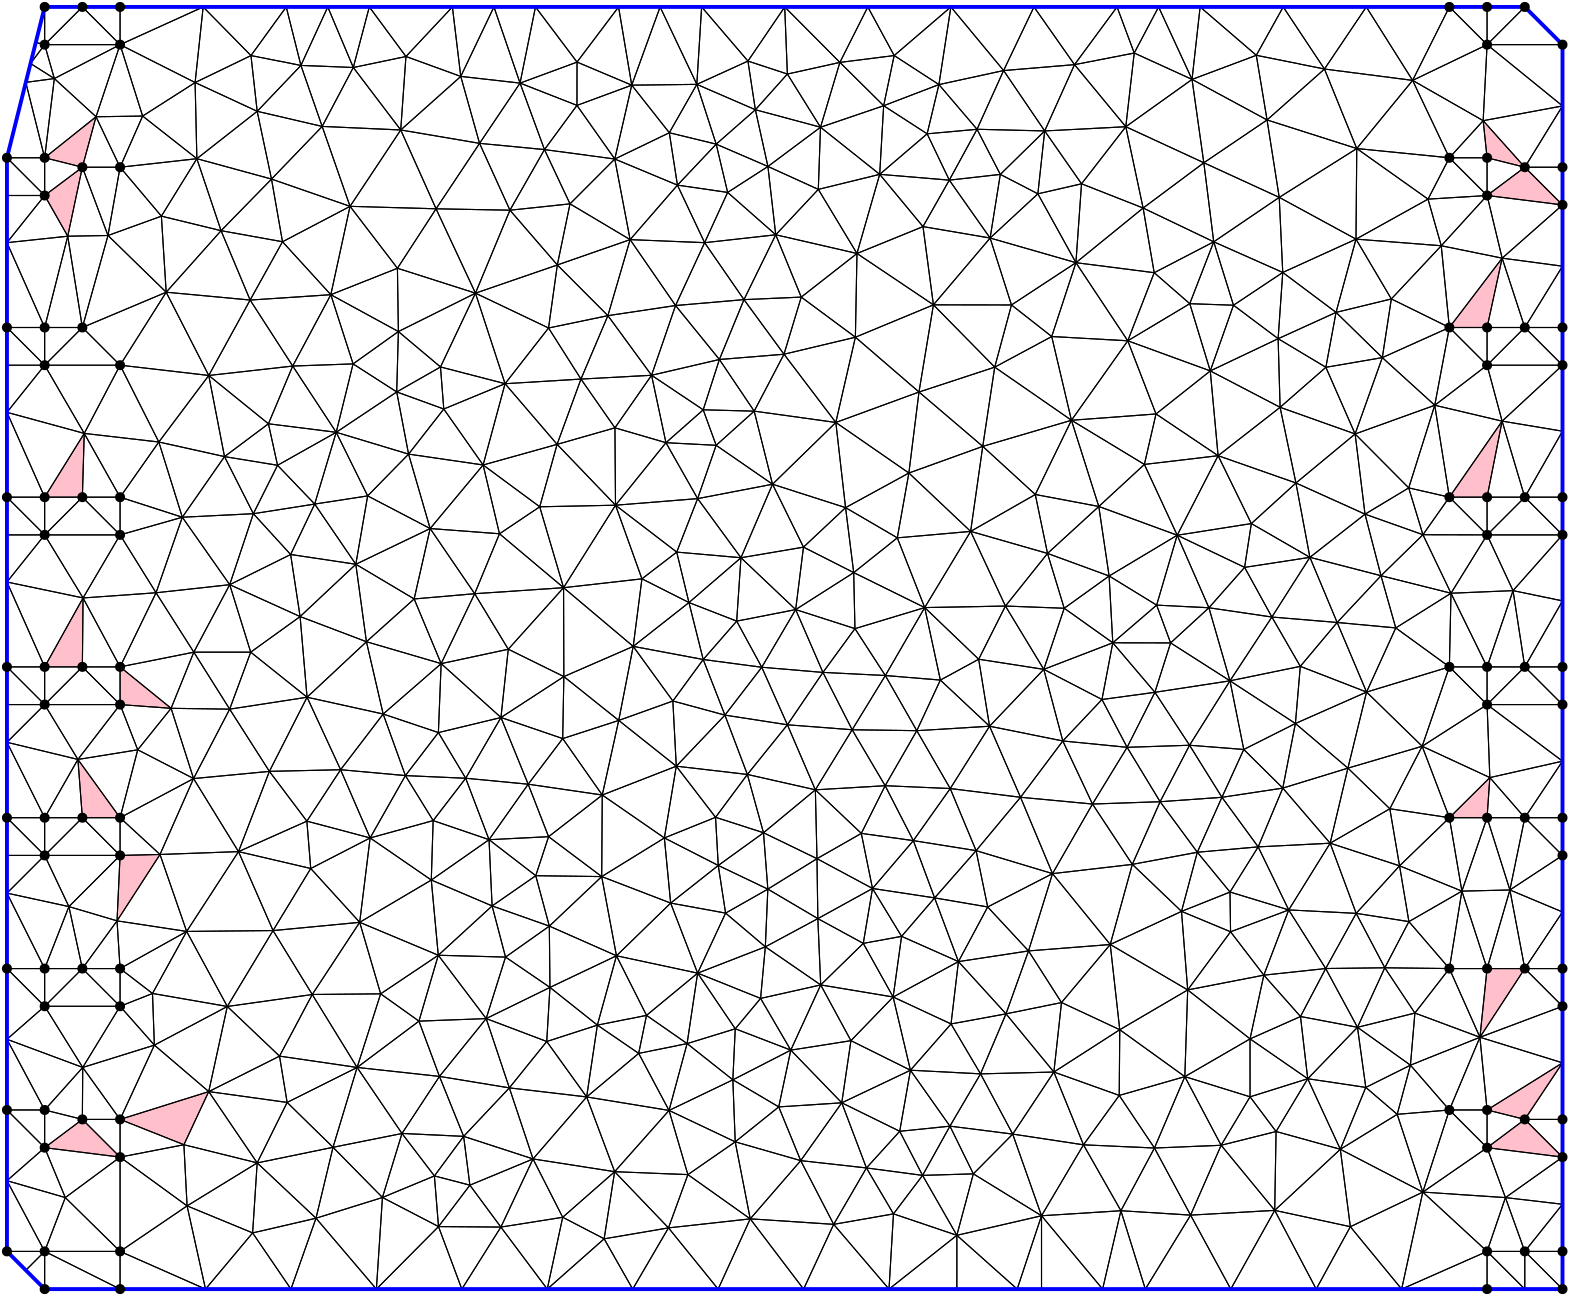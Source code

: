 <?xml version="1.0"?>
<!DOCTYPE ipe SYSTEM "ipe.dtd">
<ipe version="70218" creator="Ipe 7.2.29">
<info created="D:20221020151441" modified="D:20250609120306"/>
<ipestyle name="basic">
<symbol name="mark/disk(sx)" transformations="translations">
<path fill="sym-stroke">
0.6 0 0 0.6 0 0 e
</path>
</symbol>
<anglesize name="22.5 deg" value="22.5"/>
<anglesize name="30 deg" value="30"/>
<anglesize name="45 deg" value="45"/>
<anglesize name="60 deg" value="60"/>
<anglesize name="90 deg" value="90"/>
<arrowsize name="large" value="10"/>
<arrowsize name="small" value="5"/>
<arrowsize name="tiny" value="3"/>
<color name="blue" value="0 0 1"/>
<color name="gray" value="0.745"/>
<color name="green" value="0 1 0"/>
<color name="pink" value="1 0.753 0.796"/>
<color name="red" value="1 0 0"/>
<gridsize name="16 pts (~6 mm)" value="16"/>
<gridsize name="32 pts (~12 mm)" value="32"/>
<gridsize name="4 pts" value="4"/>
<gridsize name="8 pts (~3 mm)" value="8"/>
<opacity name="10%" value="0.1"/>
<opacity name="25%" value="0.25"/>
<opacity name="50%" value="0.5"/>
<opacity name="75%" value="0.75"/>
<pen name="fat" value="1.4"/>
<pen name="heavier" value="0.8"/>
<pen name="ultrafat" value="2"/>
<symbolsize name="large" value="5"/>
<symbolsize name="small" value="2"/>
<symbolsize name="tiny" value="1.1"/>
<textsize name="huge" value="\huge"/>
<textsize name="large" value="\large"/>
<textsize name="small" value="\small"/>
<textsize name="tiny" value="	iny"/>
<tiling name="falling" angle="-60" step="4" width="1"/>
<tiling name="rising" angle="30" step="4" width="1"/>
</ipestyle>
<page>
<layer name="hull"/>
<layer name="constraints"/>
<layer name="triangulation"/>
<layer name="obtuse"/>
<layer name="blub"/>
<layer name="problems"/>
<view layers="hull constraints triangulation obtuse blub" active="triangulation"/>
<path layer="obtuse" fill="pink">
29.5758 557.091 m
43.1515 557.091 l
43.8266 580.047 l
</path>
<path fill="pink">
56.7273 319.515 m
43.1515 333.091 l
29.5758 322.909 l
</path>
<path fill="pink">
549.84 456.147 m
535.273 441.697 l
548.848 441.697 l
</path>
<path fill="pink">
43.1515 675.879 m
48.0701 694.043 l
29.5758 679.273 l
</path>
<path fill="pink">
29.5758 665.697 m
37.8888 651.043 l
43.1515 675.879 l
</path>
<path fill="pink">
43.3991 520.814 m
29.5758 496 l
43.1515 496 l
</path>
<path fill="pink">
554.26 584.463 m
535.273 557.091 l
548.848 557.091 l
</path>
<path fill="pink">
547.439 692.631 m
548.848 679.273 l
562.424 675.879 l
</path>
<path fill="pink">
535.273 618.182 m
548.848 618.182 l
554.272 643.139 l
</path>
<path fill="pink">
562.424 675.879 m
548.848 665.697 l
576 662.303 l
</path>
<path fill="pink">
548.848 387.394 m
546.27 362.657 l
562.424 387.394 l
</path>
<path fill="pink">
79.7051 323.971 m
88.6436 343.105 l
56.7273 333.091 l
</path>
<path fill="pink">
576 319.515 m
562.424 333.091 l
548.848 322.909 l
</path>
<path fill="pink">
562.424 333.091 m
576 353.455 l
548.848 336.485 l
</path>
<path fill="pink">
55.6361 404.565 m
71.098 428.464 l
56.7273 428.121 l
</path>
<path fill="pink">
43.1515 441.697 m
56.7273 441.697 l
41.5473 462.678 l
</path>
<path fill="pink">
56.7273 496 m
56.7273 482.424 l
75.0932 481.083 l
</path>
<path layer="triangulation" stroke="black">
125.912 378.058 m
142.988 404.042 l
</path>
<path stroke="black">
142.988 404.042 m
111.796 401.073 l
</path>
<path stroke="black">
111.796 401.073 m
125.912 378.058 l
</path>
<path stroke="black">
576 482.424 m
562.424 496 l
</path>
<path stroke="black">
562.424 496 m
548.848 482.424 l
</path>
<path stroke="black">
548.848 482.424 m
576 482.424 l
</path>
<path stroke="black">
56.7273 720 m
43.1515 733.576 l
</path>
<path stroke="black">
43.1515 733.576 m
29.5758 720 l
</path>
<path stroke="black">
29.5758 720 m
56.7273 720 l
</path>
<path stroke="black">
554.272 643.139 m
548.848 618.182 l
</path>
<path stroke="black">
548.848 618.182 m
562.424 618.182 l
</path>
<path stroke="black">
562.424 618.182 m
554.272 643.139 l
</path>
<path stroke="black">
576 519.758 m
562.424 496 l
</path>
<path stroke="black">
562.424 496 m
576 496 l
</path>
<path stroke="black">
576 496 m
576 519.758 l
</path>
<path stroke="black">
84.3687 678.947 m
56.7273 675.879 l
</path>
<path stroke="black">
56.7273 675.879 m
71.598 658.26 l
</path>
<path stroke="black">
71.598 658.26 m
84.3687 678.947 l
</path>
<path stroke="black">
29.5758 336.485 m
16 336.485 l
</path>
<path stroke="black">
16 336.485 m
29.5758 322.909 l
</path>
<path stroke="black">
29.5758 322.909 m
29.5758 336.485 l
</path>
<path stroke="black">
87.4848 272 m
56.7273 285.576 l
</path>
<path stroke="black">
56.7273 285.576 m
56.7273 272 l
</path>
<path stroke="black">
56.7273 272 m
87.4848 272 l
</path>
<path stroke="black">
29.5758 387.394 m
38.3028 409.7 l
</path>
<path stroke="black">
38.3028 409.7 m
16 414.545 l
</path>
<path stroke="black">
16 414.545 m
29.5758 387.394 l
</path>
<path stroke="black">
96.1913 525.591 m
103.753 501.299 l
</path>
<path stroke="black">
103.753 501.299 m
121.537 514.111 l
</path>
<path stroke="black">
121.537 514.111 m
96.1913 525.591 l
</path>
<path stroke="black">
29.5758 557.091 m
43.1515 557.091 l
</path>
<path stroke="black">
43.1515 557.091 m
43.8266 580.047 l
</path>
<path stroke="black">
43.8266 580.047 m
29.5758 557.091 l
</path>
<path stroke="black">
56.7273 285.576 m
29.5758 285.576 l
</path>
<path stroke="black">
29.5758 285.576 m
56.7273 272 l
</path>
<path stroke="black">
56.7273 272 m
56.7273 285.576 l
</path>
<path stroke="black">
43.8266 580.047 m
56.7273 604.606 l
</path>
<path stroke="black">
56.7273 604.606 m
29.5758 604.606 l
</path>
<path stroke="black">
29.5758 604.606 m
43.8266 580.047 l
</path>
<path stroke="black">
505.364 733.576 m
490.306 711.224 l
</path>
<path stroke="black">
490.306 711.224 m
522.039 707.136 l
</path>
<path stroke="black">
522.039 707.136 m
505.364 733.576 l
</path>
<path stroke="black">
43.3991 520.814 m
56.7273 543.515 l
</path>
<path stroke="black">
56.7273 543.515 m
29.5758 543.515 l
</path>
<path stroke="black">
29.5758 543.515 m
43.3991 520.814 l
</path>
<path stroke="black">
558.191 523.449 m
548.848 496 l
</path>
<path stroke="black">
548.848 496 m
562.424 496 l
</path>
<path stroke="black">
562.424 496 m
558.191 523.449 l
</path>
<path stroke="black">
43.3991 520.814 m
56.7273 496 l
</path>
<path stroke="black">
56.7273 496 m
69.6738 522.683 l
</path>
<path stroke="black">
69.6738 522.683 m
43.3991 520.814 l
</path>
<path stroke="black">
505.463 486.937 m
535.273 496 l
</path>
<path stroke="black">
535.273 496 m
515.971 510.02 l
</path>
<path stroke="black">
515.971 510.02 m
505.463 486.937 l
</path>
<path stroke="black">
548.848 720 m
548.848 733.576 l
</path>
<path stroke="black">
548.848 733.576 m
535.273 733.576 l
</path>
<path stroke="black">
535.273 733.576 m
548.848 720 l
</path>
<path stroke="black">
43.1515 618.182 m
29.5758 618.182 l
</path>
<path stroke="black">
29.5758 618.182 m
29.5758 604.606 l
</path>
<path stroke="black">
29.5758 604.606 m
43.1515 618.182 l
</path>
<path stroke="black">
522.039 707.136 m
548.848 720 l
</path>
<path stroke="black">
548.848 720 m
535.273 733.576 l
</path>
<path stroke="black">
535.273 733.576 m
522.039 707.136 l
</path>
<path stroke="black">
547.439 692.631 m
562.424 675.879 l
</path>
<path stroke="black">
562.424 675.879 m
576 697.939 l
</path>
<path stroke="black">
576 697.939 m
547.439 692.631 l
</path>
<path stroke="black">
548.848 679.273 m
548.848 665.697 l
</path>
<path stroke="black">
548.848 665.697 m
562.424 675.879 l
</path>
<path stroke="black">
562.424 675.879 m
548.848 679.273 l
</path>
<path stroke="black">
548.848 720 m
576 720 l
</path>
<path stroke="black">
576 720 m
562.424 733.576 l
</path>
<path stroke="black">
562.424 733.576 m
548.848 720 l
</path>
<path stroke="black">
558.191 523.449 m
535.857 522.511 l
</path>
<path stroke="black">
535.857 522.511 m
548.848 496 l
</path>
<path stroke="black">
548.848 496 m
558.191 523.449 l
</path>
<path stroke="black">
104.704 551.146 m
96.1913 525.591 l
</path>
<path stroke="black">
96.1913 525.591 m
118.127 536.454 l
</path>
<path stroke="black">
118.127 536.454 m
104.704 551.146 l
</path>
<path stroke="black">
118.127 536.454 m
141.596 532.941 l
</path>
<path stroke="black">
141.596 532.941 m
126.784 554.618 l
</path>
<path stroke="black">
126.784 554.618 m
118.127 536.454 l
</path>
<path stroke="black">
557.062 415.687 m
548.848 441.697 l
</path>
<path stroke="black">
548.848 441.697 m
539.78 415.269 l
</path>
<path stroke="black">
539.78 415.269 m
557.062 415.687 l
</path>
<path stroke="black">
501.341 579.846 m
480.038 562.196 l
</path>
<path stroke="black">
480.038 562.196 m
504.908 550.973 l
</path>
<path stroke="black">
504.908 550.973 m
501.341 579.846 l
</path>
<path stroke="black">
41.5473 462.678 m
56.7273 482.424 l
</path>
<path stroke="black">
56.7273 482.424 m
29.5758 482.424 l
</path>
<path stroke="black">
29.5758 482.424 m
41.5473 462.678 l
</path>
<path stroke="black">
562.424 333.091 m
548.848 336.485 l
</path>
<path stroke="black">
548.848 336.485 m
548.848 322.909 l
</path>
<path stroke="black">
548.848 322.909 m
562.424 333.091 l
</path>
<path stroke="black">
510.658 528.82 m
494.87 511.983 l
</path>
<path stroke="black">
494.87 511.983 m
515.971 510.02 l
</path>
<path stroke="black">
515.971 510.02 m
510.658 528.82 l
</path>
<path stroke="black">
522.861 371.378 m
535.273 387.394 l
</path>
<path stroke="black">
535.273 387.394 m
512.03 387.676 l
</path>
<path stroke="black">
512.03 387.676 m
522.861 371.378 l
</path>
<path stroke="black">
516.49 334.921 m
535.273 336.485 l
</path>
<path stroke="black">
535.273 336.485 m
521.261 352.616 l
</path>
<path stroke="black">
521.261 352.616 m
516.49 334.921 l
</path>
<path stroke="black">
16 361.939 m
16 336.485 l
</path>
<path stroke="black">
16 336.485 m
29.5758 336.485 l
</path>
<path stroke="black">
29.5758 336.485 m
16 361.939 l
</path>
<path stroke="black">
37.0083 304.945 m
29.5758 322.909 l
</path>
<path stroke="black">
29.5758 322.909 m
16 311.03 l
</path>
<path stroke="black">
16 311.03 m
37.0083 304.945 l
</path>
<path stroke="black">
43.1515 333.091 m
29.5758 336.485 l
</path>
<path stroke="black">
29.5758 336.485 m
29.5758 322.909 l
</path>
<path stroke="black">
29.5758 322.909 m
43.1515 333.091 l
</path>
<path stroke="black">
56.7273 272 m
29.5758 285.576 l
</path>
<path stroke="black">
29.5758 285.576 m
29.5758 272 l
</path>
<path stroke="black">
29.5758 272 m
56.7273 272 l
</path>
<path stroke="black">
37.0083 304.945 m
16 311.03 l
</path>
<path stroke="black">
16 311.03 m
29.5758 285.576 l
</path>
<path stroke="black">
29.5758 285.576 m
37.0083 304.945 l
</path>
<path stroke="black">
56.7273 319.515 m
43.1515 333.091 l
</path>
<path stroke="black">
43.1515 333.091 m
29.5758 322.909 l
</path>
<path stroke="black">
29.5758 322.909 m
56.7273 319.515 l
</path>
<path stroke="black">
43.2798 351.795 m
29.5758 373.818 l
</path>
<path stroke="black">
29.5758 373.818 m
16 361.939 l
</path>
<path stroke="black">
16 361.939 m
43.2798 351.795 l
</path>
<path stroke="black">
56.7273 285.576 m
56.7273 319.515 l
</path>
<path stroke="black">
56.7273 319.515 m
37.0083 304.945 l
</path>
<path stroke="black">
37.0083 304.945 m
56.7273 285.576 l
</path>
<path stroke="black">
56.7273 333.091 m
43.1515 333.091 l
</path>
<path stroke="black">
43.1515 333.091 m
56.7273 319.515 l
</path>
<path stroke="black">
56.7273 319.515 m
56.7273 333.091 l
</path>
<path stroke="black">
69.075 359.833 m
43.2798 351.795 l
</path>
<path stroke="black">
43.2798 351.795 m
56.7273 333.091 l
</path>
<path stroke="black">
56.7273 333.091 m
69.075 359.833 l
</path>
<path stroke="black">
43.1515 387.394 m
29.5758 373.818 l
</path>
<path stroke="black">
29.5758 373.818 m
56.7273 373.818 l
</path>
<path stroke="black">
56.7273 373.818 m
43.1515 387.394 l
</path>
<path stroke="black">
16 557.091 m
29.5758 543.515 l
</path>
<path stroke="black">
29.5758 543.515 m
29.5758 557.091 l
</path>
<path stroke="black">
29.5758 557.091 m
16 557.091 l
</path>
<path stroke="black">
43.2798 351.795 m
29.5758 336.485 l
</path>
<path stroke="black">
29.5758 336.485 m
43.1515 333.091 l
</path>
<path stroke="black">
43.1515 333.091 m
43.2798 351.795 l
</path>
<path stroke="black">
43.2798 351.795 m
16 361.939 l
</path>
<path stroke="black">
16 361.939 m
29.5758 336.485 l
</path>
<path stroke="black">
29.5758 336.485 m
43.2798 351.795 l
</path>
<path stroke="black">
56.7273 387.394 m
43.1515 387.394 l
</path>
<path stroke="black">
43.1515 387.394 m
56.7273 373.818 l
</path>
<path stroke="black">
56.7273 373.818 m
56.7273 387.394 l
</path>
<path stroke="black">
56.7273 428.121 m
43.1515 441.697 l
</path>
<path stroke="black">
43.1515 441.697 m
29.5758 428.121 l
</path>
<path stroke="black">
29.5758 428.121 m
56.7273 428.121 l
</path>
<path stroke="black">
68.3966 378.422 m
56.7273 373.818 l
</path>
<path stroke="black">
56.7273 373.818 m
69.075 359.833 l
</path>
<path stroke="black">
69.075 359.833 m
68.3966 378.422 l
</path>
<path stroke="black">
29.5758 482.424 m
56.7273 482.424 l
</path>
<path stroke="black">
56.7273 482.424 m
43.1515 496 l
</path>
<path stroke="black">
43.1515 496 m
29.5758 482.424 l
</path>
<path stroke="black">
38.3028 409.7 m
56.7273 428.121 l
</path>
<path stroke="black">
56.7273 428.121 m
29.5758 428.121 l
</path>
<path stroke="black">
29.5758 428.121 m
38.3028 409.7 l
</path>
<path stroke="black">
56.7273 441.697 m
63.0813 466.146 l
</path>
<path stroke="black">
63.0813 466.146 m
41.5473 462.678 l
</path>
<path stroke="black">
41.5473 462.678 m
56.7273 441.697 l
</path>
<path stroke="black">
549.84 456.147 m
535.273 441.697 l
</path>
<path stroke="black">
535.273 441.697 m
548.848 441.697 l
</path>
<path stroke="black">
548.848 441.697 m
549.84 456.147 l
</path>
<path stroke="black">
56.7273 441.697 m
43.1515 441.697 l
</path>
<path stroke="black">
43.1515 441.697 m
56.7273 428.121 l
</path>
<path stroke="black">
56.7273 428.121 m
56.7273 441.697 l
</path>
<path stroke="black">
43.1515 387.394 m
38.3028 409.7 l
</path>
<path stroke="black">
38.3028 409.7 m
29.5758 387.394 l
</path>
<path stroke="black">
29.5758 387.394 m
43.1515 387.394 l
</path>
<path stroke="black">
41.5473 462.678 m
63.0813 466.146 l
</path>
<path stroke="black">
63.0813 466.146 m
56.7273 482.424 l
</path>
<path stroke="black">
56.7273 482.424 m
41.5473 462.678 l
</path>
<path stroke="black">
29.5758 373.818 m
29.5758 387.394 l
</path>
<path stroke="black">
29.5758 387.394 m
16 387.394 l
</path>
<path stroke="black">
16 387.394 m
29.5758 373.818 l
</path>
<path stroke="black">
29.5758 373.818 m
43.1515 387.394 l
</path>
<path stroke="black">
43.1515 387.394 m
29.5758 387.394 l
</path>
<path stroke="black">
29.5758 387.394 m
29.5758 373.818 l
</path>
<path stroke="black">
29.5758 441.697 m
16 441.697 l
</path>
<path stroke="black">
16 441.697 m
29.5758 428.121 l
</path>
<path stroke="black">
29.5758 428.121 m
29.5758 441.697 l
</path>
<path stroke="black">
43.1515 441.697 m
29.5758 441.697 l
</path>
<path stroke="black">
29.5758 441.697 m
29.5758 428.121 l
</path>
<path stroke="black">
29.5758 428.121 m
43.1515 441.697 l
</path>
<path stroke="black">
16 428.121 m
29.5758 428.121 l
</path>
<path stroke="black">
29.5758 428.121 m
16 441.697 l
</path>
<path stroke="black">
16 441.697 m
16 428.121 l
</path>
<path stroke="black">
43.1515 557.091 m
29.5758 557.091 l
</path>
<path stroke="black">
29.5758 557.091 m
29.5758 543.515 l
</path>
<path stroke="black">
29.5758 543.515 m
43.1515 557.091 l
</path>
<path stroke="black">
56.7273 604.606 m
43.1515 618.182 l
</path>
<path stroke="black">
43.1515 618.182 m
29.5758 604.606 l
</path>
<path stroke="black">
29.5758 604.606 m
56.7273 604.606 l
</path>
<path stroke="black">
16 543.515 m
29.5758 543.515 l
</path>
<path stroke="black">
29.5758 543.515 m
16 557.091 l
</path>
<path stroke="black">
16 557.091 m
16 543.515 l
</path>
<path stroke="black">
16 482.424 m
16 468.848 l
</path>
<path stroke="black">
16 468.848 m
29.5758 482.424 l
</path>
<path stroke="black">
29.5758 482.424 m
16 482.424 l
</path>
<path stroke="black">
43.1515 441.697 m
41.5473 462.678 l
</path>
<path stroke="black">
41.5473 462.678 m
29.5758 441.697 l
</path>
<path stroke="black">
29.5758 441.697 m
43.1515 441.697 l
</path>
<path stroke="black">
56.7273 482.424 m
56.7273 496 l
</path>
<path stroke="black">
56.7273 496 m
43.1515 496 l
</path>
<path stroke="black">
43.1515 496 m
56.7273 482.424 l
</path>
<path stroke="black">
33.0551 707.799 m
56.7273 720 l
</path>
<path stroke="black">
56.7273 720 m
29.5758 720 l
</path>
<path stroke="black">
29.5758 720 m
33.0551 707.799 l
</path>
<path stroke="black">
22.7879 706.424 m
16 679.273 l
</path>
<path stroke="black">
16 679.273 m
29.5758 679.273 l
</path>
<path stroke="black">
29.5758 679.273 m
22.7879 706.424 l
</path>
<path stroke="black">
43.1515 675.879 m
29.5758 679.273 l
</path>
<path stroke="black">
29.5758 679.273 m
29.5758 665.697 l
</path>
<path stroke="black">
29.5758 665.697 m
43.1515 675.879 l
</path>
<path stroke="black">
43.1515 675.879 m
48.0701 694.043 l
</path>
<path stroke="black">
48.0701 694.043 m
29.5758 679.273 l
</path>
<path stroke="black">
29.5758 679.273 m
43.1515 675.879 l
</path>
<path stroke="black">
37.8888 651.043 m
29.5758 665.697 l
</path>
<path stroke="black">
29.5758 665.697 m
16 648.727 l
</path>
<path stroke="black">
16 648.727 m
37.8888 651.043 l
</path>
<path stroke="black">
29.5758 679.273 m
16 679.273 l
</path>
<path stroke="black">
16 679.273 m
29.5758 665.697 l
</path>
<path stroke="black">
29.5758 665.697 m
29.5758 679.273 l
</path>
<path stroke="black">
73.3252 630.877 m
43.1515 618.182 l
</path>
<path stroke="black">
43.1515 618.182 m
56.7273 604.606 l
</path>
<path stroke="black">
56.7273 604.606 m
73.3252 630.877 l
</path>
<path stroke="black">
56.7273 720 m
56.7273 733.576 l
</path>
<path stroke="black">
56.7273 733.576 m
43.1515 733.576 l
</path>
<path stroke="black">
43.1515 733.576 m
56.7273 720 l
</path>
<path stroke="black">
43.1515 733.576 m
29.5758 733.576 l
</path>
<path stroke="black">
29.5758 733.576 m
29.5758 720 l
</path>
<path stroke="black">
29.5758 720 m
43.1515 733.576 l
</path>
<path stroke="black">
24.4848 713.212 m
33.0551 707.799 l
</path>
<path stroke="black">
33.0551 707.799 m
29.5758 720 l
</path>
<path stroke="black">
29.5758 720 m
24.4848 713.212 l
</path>
<path stroke="black">
132.594 629.985 m
115.198 649.045 l
</path>
<path stroke="black">
115.198 649.045 m
103.546 628.059 l
</path>
<path stroke="black">
103.546 628.059 m
132.594 629.985 l
</path>
<path stroke="black">
29.5758 665.697 m
37.8888 651.043 l
</path>
<path stroke="black">
37.8888 651.043 m
43.1515 675.879 l
</path>
<path stroke="black">
43.1515 675.879 m
29.5758 665.697 l
</path>
<path stroke="black">
214.058 576.109 m
222.644 599.611 l
</path>
<path stroke="black">
222.644 599.611 m
195.318 597.945 l
</path>
<path stroke="black">
195.318 597.945 m
214.058 576.109 l
</path>
<path stroke="black">
37.8888 651.043 m
16 648.727 l
</path>
<path stroke="black">
16 648.727 m
29.5758 618.182 l
</path>
<path stroke="black">
29.5758 618.182 m
37.8888 651.043 l
</path>
<path stroke="black">
43.1515 618.182 m
37.8888 651.043 l
</path>
<path stroke="black">
37.8888 651.043 m
29.5758 618.182 l
</path>
<path stroke="black">
29.5758 618.182 m
43.1515 618.182 l
</path>
<path stroke="black">
29.5758 557.091 m
43.8266 580.047 l
</path>
<path stroke="black">
43.8266 580.047 m
16 587.636 l
</path>
<path stroke="black">
16 587.636 m
29.5758 557.091 l
</path>
<path stroke="black">
29.5758 618.182 m
16 618.182 l
</path>
<path stroke="black">
16 618.182 m
29.5758 604.606 l
</path>
<path stroke="black">
29.5758 604.606 m
29.5758 618.182 l
</path>
<path stroke="black">
43.3991 520.814 m
29.5758 496 l
</path>
<path stroke="black">
29.5758 496 m
43.1515 496 l
</path>
<path stroke="black">
43.1515 496 m
43.3991 520.814 l
</path>
<path stroke="black">
16 496 m
29.5758 482.424 l
</path>
<path stroke="black">
29.5758 482.424 m
29.5758 496 l
</path>
<path stroke="black">
29.5758 496 m
16 496 l
</path>
<path stroke="black">
56.7273 543.515 m
43.1515 557.091 l
</path>
<path stroke="black">
43.1515 557.091 m
29.5758 543.515 l
</path>
<path stroke="black">
29.5758 543.515 m
56.7273 543.515 l
</path>
<path stroke="black">
56.7273 557.091 m
70.6756 576.951 l
</path>
<path stroke="black">
70.6756 576.951 m
43.8266 580.047 l
</path>
<path stroke="black">
43.8266 580.047 m
56.7273 557.091 l
</path>
<path stroke="black">
16 526.545 m
29.5758 496 l
</path>
<path stroke="black">
29.5758 496 m
43.3991 520.814 l
</path>
<path stroke="black">
43.3991 520.814 m
16 526.545 l
</path>
<path stroke="black">
29.5758 496 m
29.5758 482.424 l
</path>
<path stroke="black">
29.5758 482.424 m
43.1515 496 l
</path>
<path stroke="black">
43.1515 496 m
29.5758 496 l
</path>
<path stroke="black">
562.424 557.091 m
548.848 543.515 l
</path>
<path stroke="black">
548.848 543.515 m
576 543.515 l
</path>
<path stroke="black">
576 543.515 m
562.424 557.091 l
</path>
<path stroke="black">
548.848 557.091 m
535.273 557.091 l
</path>
<path stroke="black">
535.273 557.091 m
548.848 543.515 l
</path>
<path stroke="black">
548.848 543.515 m
548.848 557.091 l
</path>
<path stroke="black">
43.1515 557.091 m
56.7273 543.515 l
</path>
<path stroke="black">
56.7273 543.515 m
56.7273 557.091 l
</path>
<path stroke="black">
56.7273 557.091 m
43.1515 557.091 l
</path>
<path stroke="black">
75.0932 481.083 m
56.7273 482.424 l
</path>
<path stroke="black">
56.7273 482.424 m
63.0813 466.146 l
</path>
<path stroke="black">
63.0813 466.146 m
75.0932 481.083 l
</path>
<path stroke="black">
562.424 557.091 m
548.848 557.091 l
</path>
<path stroke="black">
548.848 557.091 m
548.848 543.515 l
</path>
<path stroke="black">
548.848 543.515 m
562.424 557.091 l
</path>
<path stroke="black">
525.756 543.576 m
520.637 560.434 l
</path>
<path stroke="black">
520.637 560.434 m
504.908 550.973 l
</path>
<path stroke="black">
504.908 550.973 m
525.756 543.576 l
</path>
<path stroke="black">
554.26 584.463 m
535.273 557.091 l
</path>
<path stroke="black">
535.273 557.091 m
548.848 557.091 l
</path>
<path stroke="black">
548.848 557.091 m
554.26 584.463 l
</path>
<path stroke="black">
457.553 626.198 m
450.443 649.024 l
</path>
<path stroke="black">
450.443 649.024 m
441.813 626.749 l
</path>
<path stroke="black">
441.813 626.749 m
457.553 626.198 l
</path>
<path stroke="black">
527.585 664.39 m
548.848 665.697 l
</path>
<path stroke="black">
548.848 665.697 m
535.273 679.273 l
</path>
<path stroke="black">
535.273 679.273 m
527.585 664.39 l
</path>
<path stroke="black">
132.594 629.985 m
156.575 639.503 l
</path>
<path stroke="black">
156.575 639.503 m
139.514 661.789 l
</path>
<path stroke="black">
139.514 661.789 m
132.594 629.985 l
</path>
<path stroke="black">
547.439 692.631 m
548.848 679.273 l
</path>
<path stroke="black">
548.848 679.273 m
562.424 675.879 l
</path>
<path stroke="black">
562.424 675.879 m
547.439 692.631 l
</path>
<path stroke="black">
535.273 679.273 m
548.848 665.697 l
</path>
<path stroke="black">
548.848 665.697 m
548.848 679.273 l
</path>
<path stroke="black">
548.848 679.273 m
535.273 679.273 l
</path>
<path stroke="black">
535.273 618.182 m
548.848 618.182 l
</path>
<path stroke="black">
548.848 618.182 m
554.272 643.139 l
</path>
<path stroke="black">
554.272 643.139 m
535.273 618.182 l
</path>
<path stroke="black">
535.273 618.182 m
514.382 628.46 l
</path>
<path stroke="black">
514.382 628.46 m
511.132 607.337 l
</path>
<path stroke="black">
511.132 607.337 m
535.273 618.182 l
</path>
<path stroke="black">
530.01 590.18 m
548.848 604.606 l
</path>
<path stroke="black">
548.848 604.606 m
535.273 618.182 l
</path>
<path stroke="black">
535.273 618.182 m
530.01 590.18 l
</path>
<path stroke="black">
548.848 618.182 m
535.273 618.182 l
</path>
<path stroke="black">
535.273 618.182 m
548.848 604.606 l
</path>
<path stroke="black">
548.848 604.606 m
548.848 618.182 l
</path>
<path stroke="black">
562.424 675.879 m
548.848 665.697 l
</path>
<path stroke="black">
548.848 665.697 m
576 662.303 l
</path>
<path stroke="black">
576 662.303 m
562.424 675.879 l
</path>
<path stroke="black">
548.848 618.182 m
548.848 604.606 l
</path>
<path stroke="black">
548.848 604.606 m
562.424 618.182 l
</path>
<path stroke="black">
562.424 618.182 m
548.848 618.182 l
</path>
<path stroke="black">
548.848 720 m
562.424 733.576 l
</path>
<path stroke="black">
562.424 733.576 m
548.848 733.576 l
</path>
<path stroke="black">
548.848 733.576 m
548.848 720 l
</path>
<path stroke="black">
548.848 720 m
547.439 692.631 l
</path>
<path stroke="black">
547.439 692.631 m
576 697.939 l
</path>
<path stroke="black">
576 697.939 m
548.848 720 l
</path>
<path stroke="black">
548.848 665.697 m
554.272 643.139 l
</path>
<path stroke="black">
554.272 643.139 m
576 662.303 l
</path>
<path stroke="black">
576 662.303 m
548.848 665.697 l
</path>
<path stroke="black">
562.424 675.879 m
576 662.303 l
</path>
<path stroke="black">
576 662.303 m
576 675.879 l
</path>
<path stroke="black">
576 675.879 m
562.424 675.879 l
</path>
<path stroke="black">
562.424 618.182 m
548.848 604.606 l
</path>
<path stroke="black">
548.848 604.606 m
576 604.606 l
</path>
<path stroke="black">
576 604.606 m
562.424 618.182 l
</path>
<path stroke="black">
576 618.182 m
562.424 618.182 l
</path>
<path stroke="black">
562.424 618.182 m
576 604.606 l
</path>
<path stroke="black">
576 604.606 m
576 618.182 l
</path>
<path stroke="black">
576 557.091 m
562.424 557.091 l
</path>
<path stroke="black">
562.424 557.091 m
576 543.515 l
</path>
<path stroke="black">
576 543.515 m
576 557.091 l
</path>
<path stroke="black">
576 604.606 m
548.848 604.606 l
</path>
<path stroke="black">
548.848 604.606 m
554.26 584.463 l
</path>
<path stroke="black">
554.26 584.463 m
576 604.606 l
</path>
<path stroke="black">
576 580.848 m
554.26 584.463 l
</path>
<path stroke="black">
554.26 584.463 m
562.424 557.091 l
</path>
<path stroke="black">
562.424 557.091 m
576 580.848 l
</path>
<path stroke="black">
562.424 387.394 m
576 373.818 l
</path>
<path stroke="black">
576 373.818 m
576 387.394 l
</path>
<path stroke="black">
576 387.394 m
562.424 387.394 l
</path>
<path stroke="black">
562.424 496 m
576 482.424 l
</path>
<path stroke="black">
576 482.424 m
576 496 l
</path>
<path stroke="black">
576 496 m
562.424 496 l
</path>
<path stroke="black">
562.424 496 m
548.848 496 l
</path>
<path stroke="black">
548.848 496 m
548.848 482.424 l
</path>
<path stroke="black">
548.848 482.424 m
562.424 496 l
</path>
<path stroke="black">
562.424 441.697 m
576 428.121 l
</path>
<path stroke="black">
576 428.121 m
576 441.697 l
</path>
<path stroke="black">
576 441.697 m
562.424 441.697 l
</path>
<path stroke="black">
576 462.061 m
562.424 441.697 l
</path>
<path stroke="black">
562.424 441.697 m
576 441.697 l
</path>
<path stroke="black">
576 441.697 m
576 462.061 l
</path>
<path stroke="black">
549.84 456.147 m
525.481 467.429 l
</path>
<path stroke="black">
525.481 467.429 m
535.273 441.697 l
</path>
<path stroke="black">
535.273 441.697 m
549.84 456.147 l
</path>
<path stroke="black">
549.84 456.147 m
548.848 482.424 l
</path>
<path stroke="black">
548.848 482.424 m
525.481 467.429 l
</path>
<path stroke="black">
525.481 467.429 m
549.84 456.147 l
</path>
<path stroke="black">
548.848 496 m
535.273 496 l
</path>
<path stroke="black">
535.273 496 m
548.848 482.424 l
</path>
<path stroke="black">
548.848 482.424 m
548.848 496 l
</path>
<path stroke="black">
517.338 424.378 m
535.273 441.697 l
</path>
<path stroke="black">
535.273 441.697 m
513.836 444.923 l
</path>
<path stroke="black">
513.836 444.923 m
517.338 424.378 l
</path>
<path stroke="black">
549.84 456.147 m
562.424 441.697 l
</path>
<path stroke="black">
562.424 441.697 m
576 462.061 l
</path>
<path stroke="black">
576 462.061 m
549.84 456.147 l
</path>
<path stroke="black">
520.702 404.298 m
535.273 387.394 l
</path>
<path stroke="black">
535.273 387.394 m
539.78 415.269 l
</path>
<path stroke="black">
539.78 415.269 m
520.702 404.298 l
</path>
<path stroke="black">
535.273 336.485 m
548.848 336.485 l
</path>
<path stroke="black">
548.848 336.485 m
546.27 362.657 l
</path>
<path stroke="black">
546.27 362.657 m
535.273 336.485 l
</path>
<path stroke="black">
539.78 415.269 m
548.848 441.697 l
</path>
<path stroke="black">
548.848 441.697 m
535.273 441.697 l
</path>
<path stroke="black">
535.273 441.697 m
539.78 415.269 l
</path>
<path stroke="black">
548.848 441.697 m
557.062 415.687 l
</path>
<path stroke="black">
557.062 415.687 m
562.424 441.697 l
</path>
<path stroke="black">
562.424 441.697 m
548.848 441.697 l
</path>
<path stroke="black">
557.062 415.687 m
562.424 387.394 l
</path>
<path stroke="black">
562.424 387.394 m
576 407.758 l
</path>
<path stroke="black">
576 407.758 m
557.062 415.687 l
</path>
<path stroke="black">
548.848 387.394 m
546.27 362.657 l
</path>
<path stroke="black">
546.27 362.657 m
562.424 387.394 l
</path>
<path stroke="black">
562.424 387.394 m
548.848 387.394 l
</path>
<path stroke="black">
576 353.455 m
546.27 362.657 l
</path>
<path stroke="black">
546.27 362.657 m
548.848 336.485 l
</path>
<path stroke="black">
548.848 336.485 m
576 353.455 l
</path>
<path stroke="black">
576 373.818 m
562.424 387.394 l
</path>
<path stroke="black">
562.424 387.394 m
546.27 362.657 l
</path>
<path stroke="black">
546.27 362.657 m
576 373.818 l
</path>
<path stroke="black">
55.6361 404.565 m
56.7273 387.394 l
</path>
<path stroke="black">
56.7273 387.394 m
80.693 400.759 l
</path>
<path stroke="black">
80.693 400.759 m
55.6361 404.565 l
</path>
<path stroke="black">
79.7051 323.971 m
88.6436 343.105 l
</path>
<path stroke="black">
88.6436 343.105 m
56.7273 333.091 l
</path>
<path stroke="black">
56.7273 333.091 m
79.7051 323.971 l
</path>
<path stroke="black">
345.623 312.938 m
355.474 330.662 l
</path>
<path stroke="black">
355.474 330.662 m
337.399 328.809 l
</path>
<path stroke="black">
337.399 328.809 m
345.623 312.938 l
</path>
<path stroke="black">
216.383 524.509 m
235.086 554.202 l
</path>
<path stroke="black">
235.086 554.202 m
207.799 553.634 l
</path>
<path stroke="black">
207.799 553.634 m
216.383 524.509 l
</path>
<path stroke="black">
562.424 272 m
548.848 285.576 l
</path>
<path stroke="black">
548.848 285.576 m
548.848 272 l
</path>
<path stroke="black">
548.848 272 m
562.424 272 l
</path>
<path stroke="black">
522.861 371.378 m
521.261 352.616 l
</path>
<path stroke="black">
521.261 352.616 m
546.27 362.657 l
</path>
<path stroke="black">
546.27 362.657 m
522.861 371.378 l
</path>
<path stroke="black">
472.395 300.346 m
442.112 298.633 l
</path>
<path stroke="black">
442.112 298.633 m
456.576 272 l
</path>
<path stroke="black">
456.576 272 m
472.395 300.346 l
</path>
<path stroke="black">
562.424 285.576 m
555.455 304.937 l
</path>
<path stroke="black">
555.455 304.937 m
548.848 285.576 l
</path>
<path stroke="black">
548.848 285.576 m
562.424 285.576 l
</path>
<path stroke="black">
548.848 336.485 m
535.273 336.485 l
</path>
<path stroke="black">
535.273 336.485 m
548.848 322.909 l
</path>
<path stroke="black">
548.848 322.909 m
548.848 336.485 l
</path>
<path stroke="black">
576 319.515 m
562.424 333.091 l
</path>
<path stroke="black">
562.424 333.091 m
548.848 322.909 l
</path>
<path stroke="black">
548.848 322.909 m
576 319.515 l
</path>
<path stroke="black">
576 353.455 m
576 373.818 l
</path>
<path stroke="black">
576 373.818 m
546.27 362.657 l
</path>
<path stroke="black">
546.27 362.657 m
576 353.455 l
</path>
<path stroke="black">
576 333.091 m
562.424 333.091 l
</path>
<path stroke="black">
562.424 333.091 m
576 319.515 l
</path>
<path stroke="black">
576 319.515 m
576 333.091 l
</path>
<path stroke="black">
576 285.576 m
562.424 285.576 l
</path>
<path stroke="black">
562.424 285.576 m
576 272 l
</path>
<path stroke="black">
576 272 m
576 285.576 l
</path>
<path stroke="black">
555.455 304.937 m
548.848 322.909 l
</path>
<path stroke="black">
548.848 322.909 m
525.706 306.922 l
</path>
<path stroke="black">
525.706 306.922 m
555.455 304.937 l
</path>
<path stroke="black">
576 302.545 m
562.424 285.576 l
</path>
<path stroke="black">
562.424 285.576 m
576 285.576 l
</path>
<path stroke="black">
576 285.576 m
576 302.545 l
</path>
<path stroke="black">
280.245 535.292 m
299.937 516.628 l
</path>
<path stroke="black">
299.937 516.628 m
302.754 539.108 l
</path>
<path stroke="black">
302.754 539.108 m
280.245 535.292 l
</path>
<path stroke="black">
75.0932 481.083 m
83.2712 501.3 l
</path>
<path stroke="black">
83.2712 501.3 m
56.7273 496 l
</path>
<path stroke="black">
56.7273 496 m
75.0932 481.083 l
</path>
<path stroke="black">
115.198 649.045 m
111.242 671.607 l
</path>
<path stroke="black">
111.242 671.607 m
93.0833 653.027 l
</path>
<path stroke="black">
93.0833 653.027 m
115.198 649.045 l
</path>
<path stroke="black">
299.937 516.628 m
278.703 512.469 l
</path>
<path stroke="black">
278.703 512.469 m
287.734 495.864 l
</path>
<path stroke="black">
287.734 495.864 m
299.937 516.628 l
</path>
<path stroke="black">
43.1515 675.879 m
37.8888 651.043 l
</path>
<path stroke="black">
37.8888 651.043 m
52.3738 651.297 l
</path>
<path stroke="black">
52.3738 651.297 m
43.1515 675.879 l
</path>
<path stroke="black">
94.3219 571.695 m
70.6756 576.951 l
</path>
<path stroke="black">
70.6756 576.951 m
79.1332 549.873 l
</path>
<path stroke="black">
79.1332 549.873 m
94.3219 571.695 l
</path>
<path stroke="black">
469.643 692.888 m
442.633 707.486 l
</path>
<path stroke="black">
442.633 707.486 m
446.875 677.479 l
</path>
<path stroke="black">
446.875 677.479 m
469.643 692.888 l
</path>
<path stroke="black">
240.339 649.811 m
257.378 669.425 l
</path>
<path stroke="black">
257.378 669.425 m
234.818 678.829 l
</path>
<path stroke="black">
234.818 678.829 m
240.339 649.811 l
</path>
<path stroke="black">
203.646 453.76 m
230.316 449.865 l
</path>
<path stroke="black">
230.316 449.865 m
216.074 470.184 l
</path>
<path stroke="black">
216.074 470.184 m
203.646 453.76 l
</path>
<path stroke="black">
396.111 469.326 m
419.263 467.041 l
</path>
<path stroke="black">
419.263 467.041 m
410.207 484.258 l
</path>
<path stroke="black">
410.207 484.258 m
396.111 469.326 l
</path>
<path stroke="black">
520.702 404.298 m
539.78 415.269 l
</path>
<path stroke="black">
539.78 415.269 m
517.338 424.378 l
</path>
<path stroke="black">
517.338 424.378 m
520.702 404.298 l
</path>
<path stroke="black">
525.706 306.922 m
535.273 336.485 l
</path>
<path stroke="black">
535.273 336.485 m
516.49 334.921 l
</path>
<path stroke="black">
516.49 334.921 m
525.706 306.922 l
</path>
<path stroke="black">
521.261 352.616 m
535.273 336.485 l
</path>
<path stroke="black">
535.273 336.485 m
546.27 362.657 l
</path>
<path stroke="black">
546.27 362.657 m
521.261 352.616 l
</path>
<path stroke="black">
16 387.394 m
16 361.939 l
</path>
<path stroke="black">
16 361.939 m
29.5758 373.818 l
</path>
<path stroke="black">
29.5758 373.818 m
16 387.394 l
</path>
<path stroke="black">
83.1763 455.798 m
63.0813 466.146 l
</path>
<path stroke="black">
63.0813 466.146 m
56.7273 441.697 l
</path>
<path stroke="black">
56.7273 441.697 m
83.1763 455.798 l
</path>
<path stroke="black">
87.4848 272 m
80.8472 301.956 l
</path>
<path stroke="black">
80.8472 301.956 m
56.7273 285.576 l
</path>
<path stroke="black">
56.7273 285.576 m
87.4848 272 l
</path>
<path stroke="black">
235.426 391.996 m
228.549 367.037 l
</path>
<path stroke="black">
228.549 367.037 m
246.241 370.547 l
</path>
<path stroke="black">
246.241 370.547 m
235.426 391.996 l
</path>
<path stroke="black">
88.6436 343.105 m
116.867 339.199 l
</path>
<path stroke="black">
116.867 339.199 m
114.129 355.869 l
</path>
<path stroke="black">
114.129 355.869 m
88.6436 343.105 l
</path>
<path stroke="black">
80.693 400.759 m
99.3599 429.493 l
</path>
<path stroke="black">
99.3599 429.493 m
71.098 428.464 l
</path>
<path stroke="black">
71.098 428.464 m
80.693 400.759 l
</path>
<path stroke="black">
168.354 545.8 m
193.315 543.916 l
</path>
<path stroke="black">
193.315 543.916 m
187.423 568.682 l
</path>
<path stroke="black">
187.423 568.682 m
168.354 545.8 l
</path>
<path stroke="black">
29.5758 482.424 m
16 496 l
</path>
<path stroke="black">
16 496 m
16 482.424 l
</path>
<path stroke="black">
16 482.424 m
29.5758 482.424 l
</path>
<path stroke="black">
232.34 622.446 m
214.141 640.691 l
</path>
<path stroke="black">
214.141 640.691 m
210.977 617.996 l
</path>
<path stroke="black">
210.977 617.996 m
232.34 622.446 l
</path>
<path stroke="black">
234.875 582.057 m
222.644 599.611 l
</path>
<path stroke="black">
222.644 599.611 m
214.058 576.109 l
</path>
<path stroke="black">
214.058 576.109 m
234.875 582.057 l
</path>
<path stroke="black">
93.0833 653.027 m
103.546 628.059 l
</path>
<path stroke="black">
103.546 628.059 m
115.198 649.045 l
</path>
<path stroke="black">
115.198 649.045 m
93.0833 653.027 l
</path>
<path stroke="black">
73.3252 630.877 m
56.7273 604.606 l
</path>
<path stroke="black">
56.7273 604.606 m
88.6512 600.912 l
</path>
<path stroke="black">
88.6512 600.912 m
73.3252 630.877 l
</path>
<path stroke="black">
419.496 613.388 m
429.01 637.9 l
</path>
<path stroke="black">
429.01 637.9 m
400.832 641.511 l
</path>
<path stroke="black">
400.832 641.511 m
419.496 613.388 l
</path>
<path stroke="black">
157.765 689.284 m
139.514 661.789 l
</path>
<path stroke="black">
139.514 661.789 m
170.482 660.909 l
</path>
<path stroke="black">
170.482 660.909 m
157.765 689.284 l
</path>
<path stroke="black">
322.007 644.82 m
292.763 651.555 l
</path>
<path stroke="black">
292.763 651.555 m
301.951 629.12 l
</path>
<path stroke="black">
301.951 629.12 m
322.007 644.82 l
</path>
<path stroke="black">
257.119 537.319 m
235.086 554.202 l
</path>
<path stroke="black">
235.086 554.202 m
244.594 527.696 l
</path>
<path stroke="black">
244.594 527.696 m
257.119 537.319 l
</path>
<path stroke="black">
203.646 453.76 m
181.146 455.905 l
</path>
<path stroke="black">
181.146 455.905 m
189.556 433.793 l
</path>
<path stroke="black">
189.556 433.793 m
203.646 453.76 l
</path>
<path stroke="black">
248.064 600.983 m
272.48 606.663 l
</path>
<path stroke="black">
272.48 606.663 m
256.699 626.092 l
</path>
<path stroke="black">
256.699 626.092 m
248.064 600.983 l
</path>
<path stroke="black">
216.383 524.509 m
207.799 553.634 l
</path>
<path stroke="black">
207.799 553.634 m
193.315 543.916 l
</path>
<path stroke="black">
193.315 543.916 m
216.383 524.509 l
</path>
<path stroke="black">
365.822 498.752 m
375.454 517.9 l
</path>
<path stroke="black">
375.454 517.9 m
346.396 517.348 l
</path>
<path stroke="black">
346.396 517.348 m
365.822 498.752 l
</path>
<path stroke="black">
230.112 420.504 m
210.992 434.873 l
</path>
<path stroke="black">
210.992 434.873 m
206.37 420.824 l
</path>
<path stroke="black">
206.37 420.824 m
230.112 420.504 l
</path>
<path stroke="black">
241.452 503.375 m
266.655 498.652 l
</path>
<path stroke="black">
266.655 498.652 m
261.521 519.155 l
</path>
<path stroke="black">
261.521 519.155 m
241.452 503.375 l
</path>
<path stroke="black">
344.335 594.951 m
371.599 603.903 l
</path>
<path stroke="black">
371.599 603.903 m
349.533 626.336 l
</path>
<path stroke="black">
349.533 626.336 m
344.335 594.951 l
</path>
<path stroke="black">
554.26 584.463 m
530.01 590.18 l
</path>
<path stroke="black">
530.01 590.18 m
535.273 557.091 l
</path>
<path stroke="black">
535.273 557.091 m
554.26 584.463 l
</path>
<path stroke="black">
527.585 664.39 m
535.273 679.273 l
</path>
<path stroke="black">
535.273 679.273 m
501.93 682.601 l
</path>
<path stroke="black">
501.93 682.601 m
527.585 664.39 l
</path>
<path stroke="black">
343.547 473.035 m
369.74 474.634 l
</path>
<path stroke="black">
369.74 474.634 m
352.03 491.248 l
</path>
<path stroke="black">
352.03 491.248 m
343.547 473.035 l
</path>
<path stroke="black">
336.528 542.455 m
362.928 544.776 l
</path>
<path stroke="black">
362.928 544.776 m
340.692 565.787 l
</path>
<path stroke="black">
340.692 565.787 m
336.528 542.455 l
</path>
<path stroke="black">
548.848 387.394 m
539.78 415.269 l
</path>
<path stroke="black">
539.78 415.269 m
535.273 387.394 l
</path>
<path stroke="black">
535.273 387.394 m
548.848 387.394 l
</path>
<path stroke="black">
548.848 387.394 m
562.424 387.394 l
</path>
<path stroke="black">
562.424 387.394 m
557.062 415.687 l
</path>
<path stroke="black">
557.062 415.687 m
548.848 387.394 l
</path>
<path stroke="black">
375.659 371.094 m
383.769 393.747 l
</path>
<path stroke="black">
383.769 393.747 m
358.537 389.901 l
</path>
<path stroke="black">
358.537 389.901 m
375.659 371.094 l
</path>
<path stroke="black">
230.112 420.504 m
230.316 449.865 l
</path>
<path stroke="black">
230.316 449.865 m
210.992 434.873 l
</path>
<path stroke="black">
210.992 434.873 m
230.112 420.504 l
</path>
<path stroke="black">
272.072 424.512 m
271.098 441.849 l
</path>
<path stroke="black">
271.098 441.849 m
252.67 434.419 l
</path>
<path stroke="black">
252.67 434.419 m
272.072 424.512 l
</path>
<path stroke="black">
316.537 339.063 m
341.258 350.795 l
</path>
<path stroke="black">
341.258 350.795 m
319.837 361.437 l
</path>
<path stroke="black">
319.837 361.437 m
316.537 339.063 l
</path>
<path stroke="black">
264.644 385.741 m
260.853 360.383 l
</path>
<path stroke="black">
260.853 360.383 m
278.189 365.71 l
</path>
<path stroke="black">
278.189 365.71 m
264.644 385.741 l
</path>
<path stroke="black">
80.8472 301.956 m
56.7273 319.515 l
</path>
<path stroke="black">
56.7273 319.515 m
56.7273 285.576 l
</path>
<path stroke="black">
56.7273 285.576 m
80.8472 301.956 l
</path>
<path stroke="black">
413.184 396.064 m
441.066 379.705 l
</path>
<path stroke="black">
441.066 379.705 m
438.842 407.976 l
</path>
<path stroke="black">
438.842 407.976 m
413.184 396.064 l
</path>
<path stroke="black">
243.428 356.855 m
260.853 360.383 l
</path>
<path stroke="black">
260.853 360.383 m
246.241 370.547 l
</path>
<path stroke="black">
246.241 370.547 m
243.428 356.855 l
</path>
<path stroke="black">
472.884 328.731 m
496.015 322.331 l
</path>
<path stroke="black">
496.015 322.331 m
484.283 347.729 l
</path>
<path stroke="black">
484.283 347.729 m
472.884 328.731 l
</path>
<path stroke="black">
169.432 440.658 m
189.556 433.793 l
</path>
<path stroke="black">
189.556 433.793 m
181.146 455.905 l
</path>
<path stroke="black">
181.146 455.905 m
169.432 440.658 l
</path>
<path stroke="black">
481.674 370.129 m
484.283 347.729 l
</path>
<path stroke="black">
484.283 347.729 m
502.189 366.248 l
</path>
<path stroke="black">
502.189 366.248 m
481.674 370.129 l
</path>
<path stroke="black">
472.395 300.346 m
456.576 272 l
</path>
<path stroke="black">
456.576 272 m
487.333 272 l
</path>
<path stroke="black">
487.333 272 m
472.395 300.346 l
</path>
<path stroke="black">
224.694 341.175 m
234.767 314.269 l
</path>
<path stroke="black">
234.767 314.269 m
254.349 336.318 l
</path>
<path stroke="black">
254.349 336.318 m
224.694 341.175 l
</path>
<path stroke="black">
169.884 312.746 m
180.406 326.99 l
</path>
<path stroke="black">
180.406 326.99 m
158.215 328.026 l
</path>
<path stroke="black">
158.215 328.026 m
169.884 312.746 l
</path>
<path stroke="black">
69.075 359.833 m
56.7273 373.818 l
</path>
<path stroke="black">
56.7273 373.818 m
43.2798 351.795 l
</path>
<path stroke="black">
43.2798 351.795 m
69.075 359.833 l
</path>
<path stroke="black">
142.059 351.791 m
164.321 368.465 l
</path>
<path stroke="black">
164.321 368.465 m
150.537 378.297 l
</path>
<path stroke="black">
150.537 378.297 m
142.059 351.791 l
</path>
<path stroke="black">
190.655 409.941 m
206.37 420.824 l
</path>
<path stroke="black">
206.37 420.824 m
189.556 433.793 l
</path>
<path stroke="black">
189.556 433.793 m
190.655 409.941 l
</path>
<path stroke="black">
118.242 272 m
149 272 l
</path>
<path stroke="black">
149 272 m
127.262 297.519 l
</path>
<path stroke="black">
127.262 297.519 m
118.242 272 l
</path>
<path stroke="black">
210.326 361.137 m
224.694 341.175 l
</path>
<path stroke="black">
224.694 341.175 m
228.549 367.037 l
</path>
<path stroke="black">
228.549 367.037 m
210.326 361.137 l
</path>
<path stroke="black">
149 272 m
171.364 294.505 l
</path>
<path stroke="black">
171.364 294.505 m
151.181 304.982 l
</path>
<path stroke="black">
151.181 304.982 m
149 272 l
</path>
<path stroke="black">
224.694 341.175 m
254.349 336.318 l
</path>
<path stroke="black">
254.349 336.318 m
243.428 356.855 l
</path>
<path stroke="black">
243.428 356.855 m
224.694 341.175 l
</path>
<path stroke="black">
216.07 297.858 m
210.515 272 l
</path>
<path stroke="black">
210.515 272 m
230.992 290.106 l
</path>
<path stroke="black">
230.992 290.106 m
216.07 297.858 l
</path>
<path stroke="black">
230.992 290.106 m
241.273 272 l
</path>
<path stroke="black">
241.273 272 m
254.151 294.041 l
</path>
<path stroke="black">
254.151 294.041 m
230.992 290.106 l
</path>
<path stroke="black">
277.327 347.337 m
278.177 325.009 l
</path>
<path stroke="black">
278.177 325.009 m
293.845 337.596 l
</path>
<path stroke="black">
293.845 337.596 m
277.327 347.337 l
</path>
<path stroke="black">
254.151 294.041 m
283.583 297.287 l
</path>
<path stroke="black">
283.583 297.287 m
261.135 313.211 l
</path>
<path stroke="black">
261.135 313.211 m
254.151 294.041 l
</path>
<path stroke="black">
392.893 350.139 m
416.422 341.727 l
</path>
<path stroke="black">
416.422 341.727 m
416.613 365.376 l
</path>
<path stroke="black">
416.613 365.376 m
392.893 350.139 l
</path>
<path stroke="black">
188.523 369.387 m
196.862 344.439 l
</path>
<path stroke="black">
196.862 344.439 m
210.326 361.137 l
</path>
<path stroke="black">
210.326 361.137 m
188.523 369.387 l
</path>
<path stroke="black">
235.426 391.996 m
264.644 385.741 l
</path>
<path stroke="black">
264.644 385.741 m
254.934 410.965 l
</path>
<path stroke="black">
254.934 410.965 m
235.426 391.996 l
</path>
<path stroke="black">
171.281 392.189 m
188.523 369.387 l
</path>
<path stroke="black">
188.523 369.387 m
195.493 391.528 l
</path>
<path stroke="black">
195.493 391.528 m
171.281 392.189 l
</path>
<path stroke="black">
224.694 341.175 m
196.862 344.439 l
</path>
<path stroke="black">
196.862 344.439 m
205.391 318.857 l
</path>
<path stroke="black">
205.391 318.857 m
224.694 341.175 l
</path>
<path stroke="black">
195.493 391.528 m
188.523 369.387 l
</path>
<path stroke="black">
188.523 369.387 m
211.479 380.61 l
</path>
<path stroke="black">
211.479 380.61 m
195.493 391.528 l
</path>
<path stroke="black">
188.523 369.387 m
171.706 348.567 l
</path>
<path stroke="black">
171.706 348.567 m
196.862 344.439 l
</path>
<path stroke="black">
196.862 344.439 m
188.523 369.387 l
</path>
<path stroke="black">
211.261 402.674 m
190.655 409.941 l
</path>
<path stroke="black">
190.655 409.941 m
195.493 391.528 l
</path>
<path stroke="black">
195.493 391.528 m
211.261 402.674 l
</path>
<path stroke="black">
189.556 433.793 m
169.432 440.658 l
</path>
<path stroke="black">
169.432 440.658 m
168.764 419.26 l
</path>
<path stroke="black">
168.764 419.26 m
189.556 433.793 l
</path>
<path stroke="black">
274.712 407.357 m
289.019 395.216 l
</path>
<path stroke="black">
289.019 395.216 m
289.923 415.991 l
</path>
<path stroke="black">
289.923 415.991 m
274.712 407.357 l
</path>
<path stroke="black">
252.67 434.419 m
230.316 449.865 l
</path>
<path stroke="black">
230.316 449.865 m
230.112 420.504 l
</path>
<path stroke="black">
230.112 420.504 m
252.67 434.419 l
</path>
<path stroke="black">
278.189 365.71 m
298.181 358.03 l
</path>
<path stroke="black">
298.181 358.03 m
287.313 376.656 l
</path>
<path stroke="black">
287.313 376.656 m
278.189 365.71 l
</path>
<path stroke="black">
236.245 476.726 m
255.729 483.713 l
</path>
<path stroke="black">
255.729 483.713 m
241.452 503.375 l
</path>
<path stroke="black">
241.452 503.375 m
236.245 476.726 l
</path>
<path stroke="black">
282.549 457.271 m
274.47 478.629 l
</path>
<path stroke="black">
274.47 478.629 m
256.963 460.248 l
</path>
<path stroke="black">
256.963 460.248 m
282.549 457.271 l
</path>
<path stroke="black">
309.759 494.004 m
332.22 492.882 l
</path>
<path stroke="black">
332.22 492.882 m
321.28 509.765 l
</path>
<path stroke="black">
321.28 509.765 m
309.759 494.004 l
</path>
<path stroke="black">
256.963 460.248 m
230.316 449.865 l
</path>
<path stroke="black">
230.316 449.865 m
252.67 434.419 l
</path>
<path stroke="black">
252.67 434.419 m
256.963 460.248 l
</path>
<path stroke="black">
236.245 476.726 m
241.452 503.375 l
</path>
<path stroke="black">
241.452 503.375 m
216.483 492.505 l
</path>
<path stroke="black">
216.483 492.505 m
236.245 476.726 l
</path>
<path stroke="black">
125.366 423.413 m
99.3599 429.493 l
</path>
<path stroke="black">
99.3599 429.493 m
111.796 401.073 l
</path>
<path stroke="black">
111.796 401.073 m
125.366 423.413 l
</path>
<path stroke="black">
189.556 433.793 m
210.992 434.873 l
</path>
<path stroke="black">
210.992 434.873 m
203.646 453.76 l
</path>
<path stroke="black">
203.646 453.76 m
189.556 433.793 l
</path>
<path stroke="black">
111.796 401.073 m
80.693 400.759 l
</path>
<path stroke="black">
80.693 400.759 m
95.3275 373.747 l
</path>
<path stroke="black">
95.3275 373.747 m
111.796 401.073 l
</path>
<path stroke="black">
211.261 402.674 m
195.493 391.528 l
</path>
<path stroke="black">
195.493 391.528 m
211.479 380.61 l
</path>
<path stroke="black">
211.479 380.61 m
211.261 402.674 l
</path>
<path stroke="black">
159.443 456.864 m
146.739 434.419 l
</path>
<path stroke="black">
146.739 434.419 m
169.432 440.658 l
</path>
<path stroke="black">
169.432 440.658 m
159.443 456.864 l
</path>
<path stroke="black">
171.281 392.189 m
195.493 391.528 l
</path>
<path stroke="black">
195.493 391.528 m
190.655 409.941 l
</path>
<path stroke="black">
190.655 409.941 m
171.281 392.189 l
</path>
<path stroke="black">
16 414.545 m
38.3028 409.7 l
</path>
<path stroke="black">
38.3028 409.7 m
29.5758 428.121 l
</path>
<path stroke="black">
29.5758 428.121 m
16 414.545 l
</path>
<path stroke="black">
43.1515 387.394 m
56.7273 387.394 l
</path>
<path stroke="black">
56.7273 387.394 m
55.6361 404.565 l
</path>
<path stroke="black">
55.6361 404.565 m
43.1515 387.394 l
</path>
<path stroke="black">
56.7273 441.697 m
56.7273 428.121 l
</path>
<path stroke="black">
56.7273 428.121 m
71.098 428.464 l
</path>
<path stroke="black">
71.098 428.464 m
56.7273 441.697 l
</path>
<path stroke="black">
159.443 456.864 m
181.146 455.905 l
</path>
<path stroke="black">
181.146 455.905 m
171.319 472.349 l
</path>
<path stroke="black">
171.319 472.349 m
159.443 456.864 l
</path>
<path stroke="black">
29.5758 441.697 m
16 468.848 l
</path>
<path stroke="black">
16 468.848 m
16 441.697 l
</path>
<path stroke="black">
16 441.697 m
29.5758 441.697 l
</path>
<path stroke="black">
29.5758 441.697 m
41.5473 462.678 l
</path>
<path stroke="black">
41.5473 462.678 m
16 468.848 l
</path>
<path stroke="black">
16 468.848 m
29.5758 441.697 l
</path>
<path stroke="black">
69.6738 522.683 m
83.2712 501.3 l
</path>
<path stroke="black">
83.2712 501.3 m
96.1913 525.591 l
</path>
<path stroke="black">
96.1913 525.591 m
69.6738 522.683 l
</path>
<path stroke="black">
172.314 497.171 m
151.44 479.023 l
</path>
<path stroke="black">
151.44 479.023 m
171.319 472.349 l
</path>
<path stroke="black">
171.319 472.349 m
172.314 497.171 l
</path>
<path stroke="black">
145.855 557.552 m
126.784 554.618 l
</path>
<path stroke="black">
126.784 554.618 m
141.596 532.941 l
</path>
<path stroke="black">
141.596 532.941 m
145.855 557.552 l
</path>
<path stroke="black">
159.443 456.864 m
136.117 458.976 l
</path>
<path stroke="black">
136.117 458.976 m
146.739 434.419 l
</path>
<path stroke="black">
146.739 434.419 m
159.443 456.864 l
</path>
<path stroke="black">
191.318 733.576 m
179.375 708.562 l
</path>
<path stroke="black">
179.375 708.562 m
200.715 706.158 l
</path>
<path stroke="black">
200.715 706.158 m
191.318 733.576 l
</path>
<path stroke="black">
70.6756 576.951 m
56.7273 604.606 l
</path>
<path stroke="black">
56.7273 604.606 m
43.8266 580.047 l
</path>
<path stroke="black">
43.8266 580.047 m
70.6756 576.951 l
</path>
<path stroke="black">
118.873 604.301 m
110.132 583.515 l
</path>
<path stroke="black">
110.132 583.515 m
134.534 580.446 l
</path>
<path stroke="black">
134.534 580.446 m
118.873 604.301 l
</path>
<path stroke="black">
56.7273 557.091 m
56.7273 543.515 l
</path>
<path stroke="black">
56.7273 543.515 m
79.1332 549.873 l
</path>
<path stroke="black">
79.1332 549.873 m
56.7273 557.091 l
</path>
<path stroke="black">
29.5758 557.091 m
16 587.636 l
</path>
<path stroke="black">
16 587.636 m
16 557.091 l
</path>
<path stroke="black">
16 557.091 m
29.5758 557.091 l
</path>
<path stroke="black">
24.4848 713.212 m
22.7879 706.424 l
</path>
<path stroke="black">
22.7879 706.424 m
33.0551 707.799 l
</path>
<path stroke="black">
33.0551 707.799 m
24.4848 713.212 l
</path>
<path stroke="black">
29.5758 679.273 m
33.0551 707.799 l
</path>
<path stroke="black">
33.0551 707.799 m
22.7879 706.424 l
</path>
<path stroke="black">
22.7879 706.424 m
29.5758 679.273 l
</path>
<path stroke="black">
43.1515 675.879 m
56.7273 675.879 l
</path>
<path stroke="black">
56.7273 675.879 m
48.0701 694.043 l
</path>
<path stroke="black">
48.0701 694.043 m
43.1515 675.879 l
</path>
<path stroke="black">
56.7273 720 m
86.6364 733.576 l
</path>
<path stroke="black">
86.6364 733.576 m
56.7273 733.576 l
</path>
<path stroke="black">
56.7273 733.576 m
56.7273 720 l
</path>
<path stroke="black">
56.7273 720 m
48.0701 694.043 l
</path>
<path stroke="black">
48.0701 694.043 m
64.8467 694.294 l
</path>
<path stroke="black">
64.8467 694.294 m
56.7273 720 l
</path>
<path stroke="black">
179.375 708.562 m
159.636 715.737 l
</path>
<path stroke="black">
159.636 715.737 m
157.765 689.284 l
</path>
<path stroke="black">
157.765 689.284 m
179.375 708.562 l
</path>
<path stroke="black">
84.3687 678.947 m
64.8467 694.294 l
</path>
<path stroke="black">
64.8467 694.294 m
56.7273 675.879 l
</path>
<path stroke="black">
56.7273 675.879 m
84.3687 678.947 l
</path>
<path stroke="black">
103.843 716.071 m
83.7413 706.362 l
</path>
<path stroke="black">
83.7413 706.362 m
106.088 696.002 l
</path>
<path stroke="black">
106.088 696.002 m
103.843 716.071 l
</path>
<path stroke="black">
93.0833 653.027 m
73.3252 630.877 l
</path>
<path stroke="black">
73.3252 630.877 m
103.546 628.059 l
</path>
<path stroke="black">
103.546 628.059 m
93.0833 653.027 l
</path>
<path stroke="black">
184.663 630.536 m
210.977 617.996 l
</path>
<path stroke="black">
210.977 617.996 m
214.141 640.691 l
</path>
<path stroke="black">
214.141 640.691 m
184.663 630.536 l
</path>
<path stroke="black">
157.765 689.284 m
129.48 690.557 l
</path>
<path stroke="black">
129.48 690.557 m
139.514 661.789 l
</path>
<path stroke="black">
139.514 661.789 m
157.765 689.284 l
</path>
<path stroke="black">
248.064 600.983 m
266.654 588.543 l
</path>
<path stroke="black">
266.654 588.543 m
272.48 606.663 l
</path>
<path stroke="black">
272.48 606.663 m
248.064 600.983 l
</path>
<path stroke="black">
216.383 524.509 m
193.315 543.916 l
</path>
<path stroke="black">
193.315 543.916 m
184.379 522.34 l
</path>
<path stroke="black">
184.379 522.34 m
216.383 524.509 l
</path>
<path stroke="black">
222.644 599.611 m
210.977 617.996 l
</path>
<path stroke="black">
210.977 617.996 m
195.318 597.945 l
</path>
<path stroke="black">
195.318 597.945 m
222.644 599.611 l
</path>
<path stroke="black">
200.715 706.158 m
221.204 698.135 l
</path>
<path stroke="black">
221.204 698.135 m
221.228 713.722 l
</path>
<path stroke="black">
221.228 713.722 m
200.715 706.158 l
</path>
<path stroke="black">
115.198 649.045 m
132.594 629.985 l
</path>
<path stroke="black">
132.594 629.985 m
139.514 661.789 l
</path>
<path stroke="black">
139.514 661.789 m
115.198 649.045 l
</path>
<path stroke="black">
209.509 682.223 m
218.702 662.691 l
</path>
<path stroke="black">
218.702 662.691 m
234.818 678.829 l
</path>
<path stroke="black">
234.818 678.829 m
209.509 682.223 l
</path>
<path stroke="black">
234.818 678.829 m
240.925 705.415 l
</path>
<path stroke="black">
240.925 705.415 m
221.204 698.135 l
</path>
<path stroke="black">
221.204 698.135 m
234.818 678.829 l
</path>
<path stroke="black">
234.818 678.829 m
221.204 698.135 l
</path>
<path stroke="black">
221.204 698.135 m
209.509 682.223 l
</path>
<path stroke="black">
209.509 682.223 m
234.818 678.829 l
</path>
<path stroke="black">
257.378 669.425 m
275.454 666.805 l
</path>
<path stroke="black">
275.454 666.805 m
271.326 684.18 l
</path>
<path stroke="black">
271.326 684.18 m
257.378 669.425 l
</path>
<path stroke="black">
314.396 583.99 m
295.738 608.557 l
</path>
<path stroke="black">
295.738 608.557 m
285.011 588.062 l
</path>
<path stroke="black">
285.011 588.062 m
314.396 583.99 l
</path>
<path stroke="black">
170.482 660.909 m
184.663 630.536 l
</path>
<path stroke="black">
184.663 630.536 m
197.076 660.405 l
</path>
<path stroke="black">
197.076 660.405 m
170.482 660.909 l
</path>
<path stroke="black">
248.064 600.983 m
222.644 599.611 l
</path>
<path stroke="black">
222.644 599.611 m
234.875 582.057 l
</path>
<path stroke="black">
234.875 582.057 m
248.064 600.983 l
</path>
<path stroke="black">
264.648 556.576 m
271.312 575.764 l
</path>
<path stroke="black">
271.312 575.764 m
253.24 576.707 l
</path>
<path stroke="black">
253.24 576.707 m
264.648 556.576 l
</path>
<path stroke="black">
285.011 588.062 m
295.738 608.557 l
</path>
<path stroke="black">
295.738 608.557 m
272.48 606.663 l
</path>
<path stroke="black">
272.48 606.663 m
285.011 588.062 l
</path>
<path stroke="black">
256.699 626.092 m
232.34 622.446 l
</path>
<path stroke="black">
232.34 622.446 m
248.064 600.983 l
</path>
<path stroke="black">
248.064 600.983 m
256.699 626.092 l
</path>
<path stroke="black">
207.799 553.634 m
214.058 576.109 l
</path>
<path stroke="black">
214.058 576.109 m
187.423 568.682 l
</path>
<path stroke="black">
187.423 568.682 m
207.799 553.634 l
</path>
<path stroke="black">
160.586 572.591 m
156.317 594.979 l
</path>
<path stroke="black">
156.317 594.979 m
134.534 580.446 l
</path>
<path stroke="black">
134.534 580.446 m
160.586 572.591 l
</path>
<path stroke="black">
134.534 580.446 m
110.132 583.515 l
</path>
<path stroke="black">
110.132 583.515 m
113.413 568.57 l
</path>
<path stroke="black">
113.413 568.57 m
134.534 580.446 l
</path>
<path stroke="black">
160.586 572.591 m
134.534 580.446 l
</path>
<path stroke="black">
134.534 580.446 m
145.855 557.552 l
</path>
<path stroke="black">
145.855 557.552 m
160.586 572.591 l
</path>
<path stroke="black">
193.846 477.775 m
181.146 455.905 l
</path>
<path stroke="black">
181.146 455.905 m
203.646 453.76 l
</path>
<path stroke="black">
203.646 453.76 m
193.846 477.775 l
</path>
<path stroke="black">
234.875 582.057 m
214.058 576.109 l
</path>
<path stroke="black">
214.058 576.109 m
235.086 554.202 l
</path>
<path stroke="black">
235.086 554.202 m
234.875 582.057 l
</path>
<path stroke="black">
187.423 568.682 m
193.315 543.916 l
</path>
<path stroke="black">
193.315 543.916 m
207.799 553.634 l
</path>
<path stroke="black">
207.799 553.634 m
187.423 568.682 l
</path>
<path stroke="black">
346.396 517.348 m
320.836 529.937 l
</path>
<path stroke="black">
320.836 529.937 m
321.28 509.765 l
</path>
<path stroke="black">
321.28 509.765 m
346.396 517.348 l
</path>
<path stroke="black">
257.119 537.319 m
264.648 556.576 l
</path>
<path stroke="black">
264.648 556.576 m
235.086 554.202 l
</path>
<path stroke="black">
235.086 554.202 m
257.119 537.319 l
</path>
<path stroke="black">
396.616 517.105 m
414.104 504.671 l
</path>
<path stroke="black">
414.104 504.671 m
412.781 528.714 l
</path>
<path stroke="black">
412.781 528.714 m
396.616 517.105 l
</path>
<path stroke="black">
400.832 641.511 m
392.118 614.925 l
</path>
<path stroke="black">
392.118 614.925 m
419.496 613.388 l
</path>
<path stroke="black">
419.496 613.388 m
400.832 641.511 l
</path>
<path stroke="black">
375.454 517.9 m
396.616 517.105 l
</path>
<path stroke="black">
396.616 517.105 m
390.61 536.838 l
</path>
<path stroke="black">
390.61 536.838 m
375.454 517.9 l
</path>
<path stroke="black">
367.288 575.38 m
399.217 584.784 l
</path>
<path stroke="black">
399.217 584.784 m
371.599 603.903 l
</path>
<path stroke="black">
371.599 603.903 m
367.288 575.38 l
</path>
<path stroke="black">
461.556 531.822 m
485.062 535.436 l
</path>
<path stroke="black">
485.062 535.436 m
463.98 547.595 l
</path>
<path stroke="black">
463.98 547.595 m
461.556 531.822 l
</path>
<path stroke="black">
399.217 584.784 m
419.496 613.388 l
</path>
<path stroke="black">
419.496 613.388 m
392.118 614.925 l
</path>
<path stroke="black">
392.118 614.925 m
399.217 584.784 l
</path>
<path stroke="black">
314.396 583.99 m
340.692 565.787 l
</path>
<path stroke="black">
340.692 565.787 m
344.335 594.951 l
</path>
<path stroke="black">
344.335 594.951 m
314.396 583.99 l
</path>
<path stroke="black">
362.928 544.776 m
386.202 558.055 l
</path>
<path stroke="black">
386.202 558.055 m
367.288 575.38 l
</path>
<path stroke="black">
367.288 575.38 m
362.928 544.776 l
</path>
<path stroke="black">
281.332 628.214 m
301.951 629.12 l
</path>
<path stroke="black">
301.951 629.12 m
292.763 651.555 l
</path>
<path stroke="black">
292.763 651.555 m
281.332 628.214 l
</path>
<path stroke="black">
314.396 583.99 m
285.011 588.062 l
</path>
<path stroke="black">
285.011 588.062 m
291.605 561.755 l
</path>
<path stroke="black">
291.605 561.755 m
314.396 583.99 l
</path>
<path stroke="black">
400.832 641.511 m
387.131 666.304 l
</path>
<path stroke="black">
387.131 666.304 m
369.94 650.381 l
</path>
<path stroke="black">
369.94 650.381 m
400.832 641.511 l
</path>
<path stroke="black">
267.161 648.71 m
275.454 666.805 l
</path>
<path stroke="black">
275.454 666.805 m
257.378 669.425 l
</path>
<path stroke="black">
257.378 669.425 m
267.161 648.71 l
</path>
<path stroke="black">
308.091 667.899 m
308.882 690.273 l
</path>
<path stroke="black">
308.882 690.273 m
289.95 676.146 l
</path>
<path stroke="black">
289.95 676.146 m
308.091 667.899 l
</path>
<path stroke="black">
285.435 696.567 m
271.326 684.18 l
</path>
<path stroke="black">
271.326 684.18 m
289.95 676.146 l
</path>
<path stroke="black">
289.95 676.146 m
285.435 696.567 l
</path>
<path stroke="black">
355.818 733.576 m
325.909 733.576 l
</path>
<path stroke="black">
325.909 733.576 m
335.398 716.085 l
</path>
<path stroke="black">
335.398 716.085 m
355.818 733.576 l
</path>
<path stroke="black">
315.854 713.612 m
296 733.576 l
</path>
<path stroke="black">
296 733.576 m
296.951 709.423 l
</path>
<path stroke="black">
296.951 709.423 m
315.854 713.612 l
</path>
<path stroke="black">
430.591 733.576 m
415.636 733.576 l
</path>
<path stroke="black">
415.636 733.576 m
421.819 716.985 l
</path>
<path stroke="black">
421.819 716.985 m
430.591 733.576 l
</path>
<path stroke="black">
355.249 671.228 m
347.271 687.904 l
</path>
<path stroke="black">
347.271 687.904 m
330.19 673.312 l
</path>
<path stroke="black">
330.19 673.312 m
355.249 671.228 l
</path>
<path stroke="black">
425.022 661.185 m
418.785 690.456 l
</path>
<path stroke="black">
418.785 690.456 m
402.849 669.91 l
</path>
<path stroke="black">
402.849 669.91 m
425.022 661.185 l
</path>
<path stroke="black">
400.324 712.807 m
374.8 710.687 l
</path>
<path stroke="black">
374.8 710.687 m
389.589 688.94 l
</path>
<path stroke="black">
389.589 688.94 m
400.324 712.807 l
</path>
<path stroke="black">
474.022 665.021 m
475.287 637.991 l
</path>
<path stroke="black">
475.287 637.991 m
501.661 649.99 l
</path>
<path stroke="black">
501.661 649.99 m
474.022 665.021 l
</path>
<path stroke="black">
400.832 641.511 m
377.631 626.29 l
</path>
<path stroke="black">
377.631 626.29 m
392.118 614.925 l
</path>
<path stroke="black">
392.118 614.925 m
400.832 641.511 l
</path>
<path stroke="black">
445.545 733.576 m
442.633 707.486 l
</path>
<path stroke="black">
442.633 707.486 m
465.769 716.171 l
</path>
<path stroke="black">
465.769 716.171 m
445.545 733.576 l
</path>
<path stroke="black">
450.443 649.024 m
425.022 661.185 l
</path>
<path stroke="black">
425.022 661.185 m
429.01 637.9 l
</path>
<path stroke="black">
429.01 637.9 m
450.443 649.024 l
</path>
<path stroke="black">
385.727 733.576 m
374.8 710.687 l
</path>
<path stroke="black">
374.8 710.687 m
400.324 712.807 l
</path>
<path stroke="black">
400.324 712.807 m
385.727 733.576 l
</path>
<path stroke="black">
475.455 733.576 m
465.769 716.171 l
</path>
<path stroke="black">
465.769 716.171 m
490.306 711.224 l
</path>
<path stroke="black">
490.306 711.224 m
475.455 733.576 l
</path>
<path stroke="black">
522.039 707.136 m
501.93 682.601 l
</path>
<path stroke="black">
501.93 682.601 m
535.273 679.273 l
</path>
<path stroke="black">
535.273 679.273 m
522.039 707.136 l
</path>
<path stroke="black">
475.287 637.991 m
450.443 649.024 l
</path>
<path stroke="black">
450.443 649.024 m
457.553 626.198 l
</path>
<path stroke="black">
457.553 626.198 m
475.287 637.991 l
</path>
<path stroke="black">
562.424 557.091 m
554.26 584.463 l
</path>
<path stroke="black">
554.26 584.463 m
548.848 557.091 l
</path>
<path stroke="black">
548.848 557.091 m
562.424 557.091 l
</path>
<path stroke="black">
562.424 557.091 m
576 557.091 l
</path>
<path stroke="black">
576 557.091 m
576 580.848 l
</path>
<path stroke="black">
576 580.848 m
562.424 557.091 l
</path>
<path stroke="black">
548.848 543.515 m
558.191 523.449 l
</path>
<path stroke="black">
558.191 523.449 m
576 543.515 l
</path>
<path stroke="black">
576 543.515 m
548.848 543.515 l
</path>
<path stroke="black">
548.848 543.515 m
525.756 543.576 l
</path>
<path stroke="black">
525.756 543.576 m
535.857 522.511 l
</path>
<path stroke="black">
535.857 522.511 m
548.848 543.515 l
</path>
<path stroke="black">
474.334 589.443 m
452.016 572.027 l
</path>
<path stroke="black">
452.016 572.027 m
480.038 562.196 l
</path>
<path stroke="black">
480.038 562.196 m
474.334 589.443 l
</path>
<path stroke="black">
410.207 484.258 m
419.263 467.041 l
</path>
<path stroke="black">
419.263 467.041 m
429.263 486.849 l
</path>
<path stroke="black">
429.263 486.849 m
410.207 484.258 l
</path>
<path stroke="black">
437.29 543.393 m
461.556 531.822 l
</path>
<path stroke="black">
461.556 531.822 m
463.98 547.595 l
</path>
<path stroke="black">
463.98 547.595 m
437.29 543.393 l
</path>
<path stroke="black">
474.334 589.443 m
501.341 579.846 l
</path>
<path stroke="black">
501.341 579.846 m
490.813 603.852 l
</path>
<path stroke="black">
490.813 603.852 m
474.334 589.443 l
</path>
<path stroke="black">
352.03 491.248 m
369.74 474.634 l
</path>
<path stroke="black">
369.74 474.634 m
365.822 498.752 l
</path>
<path stroke="black">
365.822 498.752 m
352.03 491.248 l
</path>
<path stroke="black">
494.87 511.983 m
481.608 496.19 l
</path>
<path stroke="black">
481.608 496.19 m
505.463 486.937 l
</path>
<path stroke="black">
505.463 486.937 m
494.87 511.983 l
</path>
<path stroke="black">
479.843 475.615 m
498.75 459.548 l
</path>
<path stroke="black">
498.75 459.548 m
505.463 486.937 l
</path>
<path stroke="black">
505.463 486.937 m
479.843 475.615 l
</path>
<path stroke="black">
525.756 543.576 m
548.848 543.515 l
</path>
<path stroke="black">
548.848 543.515 m
535.273 557.091 l
</path>
<path stroke="black">
535.273 557.091 m
525.756 543.576 l
</path>
<path stroke="black">
525.481 467.429 m
513.836 444.923 l
</path>
<path stroke="black">
513.836 444.923 m
535.273 441.697 l
</path>
<path stroke="black">
535.273 441.697 m
525.481 467.429 l
</path>
<path stroke="black">
535.273 496 m
548.848 496 l
</path>
<path stroke="black">
548.848 496 m
535.857 522.511 l
</path>
<path stroke="black">
535.857 522.511 m
535.273 496 l
</path>
<path stroke="black">
576 482.424 m
548.848 482.424 l
</path>
<path stroke="black">
548.848 482.424 m
576 462.061 l
</path>
<path stroke="black">
576 462.061 m
576 482.424 l
</path>
<path stroke="black">
557.062 415.687 m
576 407.758 l
</path>
<path stroke="black">
576 407.758 m
576 428.121 l
</path>
<path stroke="black">
576 428.121 m
557.062 415.687 l
</path>
<path stroke="black">
562.424 387.394 m
576 387.394 l
</path>
<path stroke="black">
576 387.394 m
576 407.758 l
</path>
<path stroke="black">
576 407.758 m
562.424 387.394 l
</path>
<path stroke="black">
505.463 486.937 m
481.608 496.19 l
</path>
<path stroke="black">
481.608 496.19 m
479.843 475.615 l
</path>
<path stroke="black">
479.843 475.615 m
505.463 486.937 l
</path>
<path stroke="black">
517.338 424.378 m
539.78 415.269 l
</path>
<path stroke="black">
539.78 415.269 m
535.273 441.697 l
</path>
<path stroke="black">
535.273 441.697 m
517.338 424.378 l
</path>
<path stroke="black">
505.463 486.937 m
498.75 459.548 l
</path>
<path stroke="black">
498.75 459.548 m
525.481 467.429 l
</path>
<path stroke="black">
525.481 467.429 m
505.463 486.937 l
</path>
<path stroke="black">
492.349 432.525 m
513.836 444.923 l
</path>
<path stroke="black">
513.836 444.923 m
498.75 459.548 l
</path>
<path stroke="black">
498.75 459.548 m
492.349 432.525 l
</path>
<path stroke="black">
535.273 496 m
525.481 467.429 l
</path>
<path stroke="black">
525.481 467.429 m
548.848 482.424 l
</path>
<path stroke="black">
548.848 482.424 m
535.273 496 l
</path>
<path stroke="black">
498.75 459.548 m
513.836 444.923 l
</path>
<path stroke="black">
513.836 444.923 m
525.481 467.429 l
</path>
<path stroke="black">
525.481 467.429 m
498.75 459.548 l
</path>
<path stroke="black">
320.277 473.363 m
332.153 453.22 l
</path>
<path stroke="black">
332.153 453.22 m
343.547 473.035 l
</path>
<path stroke="black">
343.547 473.035 m
320.277 473.363 l
</path>
<path stroke="black">
369.063 409.57 m
349.957 412.833 l
</path>
<path stroke="black">
349.957 412.833 m
358.537 389.901 l
</path>
<path stroke="black">
358.537 389.901 m
369.063 409.57 l
</path>
<path stroke="black">
296.963 475.15 m
307.028 451.744 l
</path>
<path stroke="black">
307.028 451.744 m
320.277 473.363 l
</path>
<path stroke="black">
320.277 473.363 m
296.963 475.15 l
</path>
<path stroke="black">
392.401 421.572 m
369.063 409.57 l
</path>
<path stroke="black">
369.063 409.57 m
383.769 393.747 l
</path>
<path stroke="black">
383.769 393.747 m
392.401 421.572 l
</path>
<path stroke="black">
307.611 426.958 m
323.571 436.055 l
</path>
<path stroke="black">
323.571 436.055 m
307.028 451.744 l
</path>
<path stroke="black">
307.028 451.744 m
307.611 426.958 l
</path>
<path stroke="black">
307.611 426.958 m
307.028 451.744 l
</path>
<path stroke="black">
307.028 451.744 m
288.36 436.285 l
</path>
<path stroke="black">
288.36 436.285 m
307.611 426.958 l
</path>
<path stroke="black">
342.292 433.453 m
323.571 436.055 l
</path>
<path stroke="black">
323.571 436.055 m
327.602 416.221 l
</path>
<path stroke="black">
327.602 416.221 m
342.292 433.453 l
</path>
<path stroke="black">
332.153 453.22 m
320.277 473.363 l
</path>
<path stroke="black">
320.277 473.363 m
307.028 451.744 l
</path>
<path stroke="black">
307.028 451.744 m
332.153 453.22 l
</path>
<path stroke="black">
463.513 362.078 m
468.479 385.023 l
</path>
<path stroke="black">
468.479 385.023 m
441.066 379.705 l
</path>
<path stroke="black">
441.066 379.705 m
463.513 362.078 l
</path>
<path stroke="black">
429.263 486.849 m
419.263 467.041 l
</path>
<path stroke="black">
419.263 467.041 m
441.74 467.786 l
</path>
<path stroke="black">
441.74 467.786 m
429.263 486.849 l
</path>
<path stroke="black">
441.066 379.705 m
468.479 385.023 l
</path>
<path stroke="black">
468.479 385.023 m
456.499 400.634 l
</path>
<path stroke="black">
456.499 400.634 m
441.066 379.705 l
</path>
<path stroke="black">
475.305 452.362 m
498.75 459.548 l
</path>
<path stroke="black">
498.75 459.548 m
479.843 475.615 l
</path>
<path stroke="black">
479.843 475.615 m
475.305 452.362 l
</path>
<path stroke="black">
416.613 365.376 m
395.64 375.162 l
</path>
<path stroke="black">
395.64 375.162 m
392.893 350.139 l
</path>
<path stroke="black">
392.893 350.139 m
416.613 365.376 l
</path>
<path stroke="black">
327.602 416.221 m
323.571 436.055 l
</path>
<path stroke="black">
323.571 436.055 m
307.611 426.958 l
</path>
<path stroke="black">
307.611 426.958 m
327.602 416.221 l
</path>
<path stroke="black">
308.954 381.502 m
324.279 396.464 l
</path>
<path stroke="black">
324.279 396.464 m
307.921 405.375 l
</path>
<path stroke="black">
307.921 405.375 m
308.954 381.502 l
</path>
<path stroke="black">
301.758 318.248 m
278.177 325.009 l
</path>
<path stroke="black">
278.177 325.009 m
283.583 297.287 l
</path>
<path stroke="black">
283.583 297.287 m
301.758 318.248 l
</path>
<path stroke="black">
338.067 398.991 m
327.602 416.221 l
</path>
<path stroke="black">
327.602 416.221 m
324.279 396.464 l
</path>
<path stroke="black">
324.279 396.464 m
338.067 398.991 l
</path>
<path stroke="black">
278.177 325.009 m
277.327 347.337 l
</path>
<path stroke="black">
277.327 347.337 m
254.349 336.318 l
</path>
<path stroke="black">
254.349 336.318 m
278.177 325.009 l
</path>
<path stroke="black">
403.548 323.939 m
388.445 298.406 l
</path>
<path stroke="black">
388.445 298.406 m
417.028 300.215 l
</path>
<path stroke="black">
417.028 300.215 m
403.548 323.939 l
</path>
<path stroke="black">
378.075 327.8 m
403.548 323.939 l
</path>
<path stroke="black">
403.548 323.939 m
392.893 350.139 l
</path>
<path stroke="black">
392.893 350.139 m
378.075 327.8 l
</path>
<path stroke="black">
548.848 285.576 m
525.706 306.922 l
</path>
<path stroke="black">
525.706 306.922 m
518.091 272 l
</path>
<path stroke="black">
518.091 272 m
548.848 285.576 l
</path>
<path stroke="black">
487.333 272 m
499.621 294.459 l
</path>
<path stroke="black">
499.621 294.459 m
472.395 300.346 l
</path>
<path stroke="black">
472.395 300.346 m
487.333 272 l
</path>
<path stroke="black">
525.706 306.922 m
548.848 322.909 l
</path>
<path stroke="black">
548.848 322.909 m
535.273 336.485 l
</path>
<path stroke="black">
535.273 336.485 m
525.706 306.922 l
</path>
<path stroke="black">
484.283 347.729 m
505.181 344.614 l
</path>
<path stroke="black">
505.181 344.614 m
502.189 366.248 l
</path>
<path stroke="black">
502.189 366.248 m
484.283 347.729 l
</path>
<path stroke="black">
502.189 366.248 m
512.03 387.676 l
</path>
<path stroke="black">
512.03 387.676 m
490.751 387.407 l
</path>
<path stroke="black">
490.751 387.407 m
502.189 366.248 l
</path>
<path stroke="black">
501.722 407.266 m
512.03 387.676 l
</path>
<path stroke="black">
512.03 387.676 m
520.702 404.298 l
</path>
<path stroke="black">
520.702 404.298 m
501.722 407.266 l
</path>
<path stroke="black">
502.189 366.248 m
522.861 371.378 l
</path>
<path stroke="black">
522.861 371.378 m
512.03 387.676 l
</path>
<path stroke="black">
512.03 387.676 m
502.189 366.248 l
</path>
<path stroke="black">
562.424 333.091 m
576 353.455 l
</path>
<path stroke="black">
576 353.455 m
548.848 336.485 l
</path>
<path stroke="black">
548.848 336.485 m
562.424 333.091 l
</path>
<path stroke="black">
548.848 387.394 m
535.273 387.394 l
</path>
<path stroke="black">
535.273 387.394 m
546.27 362.657 l
</path>
<path stroke="black">
546.27 362.657 m
548.848 387.394 l
</path>
<path stroke="black">
576 333.091 m
576 353.455 l
</path>
<path stroke="black">
576 353.455 m
562.424 333.091 l
</path>
<path stroke="black">
562.424 333.091 m
576 333.091 l
</path>
<path stroke="black">
518.091 272 m
525.706 306.922 l
</path>
<path stroke="black">
525.706 306.922 m
499.621 294.459 l
</path>
<path stroke="black">
499.621 294.459 m
518.091 272 l
</path>
<path stroke="black">
548.848 285.576 m
555.455 304.937 l
</path>
<path stroke="black">
555.455 304.937 m
525.706 306.922 l
</path>
<path stroke="black">
525.706 306.922 m
548.848 285.576 l
</path>
<path stroke="black">
29.5758 285.576 m
22.7879 278.788 l
</path>
<path stroke="black">
22.7879 278.788 m
29.5758 272 l
</path>
<path stroke="black">
29.5758 272 m
29.5758 285.576 l
</path>
<path stroke="black">
29.5758 285.576 m
16 285.576 l
</path>
<path stroke="black">
16 285.576 m
22.7879 278.788 l
</path>
<path stroke="black">
22.7879 278.788 m
29.5758 285.576 l
</path>
<path stroke="black">
104.446 292.226 m
127.262 297.519 l
</path>
<path stroke="black">
127.262 297.519 m
106.085 317.435 l
</path>
<path stroke="black">
106.085 317.435 m
104.446 292.226 l
</path>
<path stroke="black">
118.242 272 m
104.446 292.226 l
</path>
<path stroke="black">
104.446 292.226 m
87.4848 272 l
</path>
<path stroke="black">
87.4848 272 m
118.242 272 l
</path>
<path stroke="black">
114.129 355.869 m
116.867 339.199 l
</path>
<path stroke="black">
116.867 339.199 m
142.059 351.791 l
</path>
<path stroke="black">
142.059 351.791 m
114.129 355.869 l
</path>
<path stroke="black">
56.7273 285.576 m
37.0083 304.945 l
</path>
<path stroke="black">
37.0083 304.945 m
29.5758 285.576 l
</path>
<path stroke="black">
29.5758 285.576 m
56.7273 285.576 l
</path>
<path stroke="black">
56.7273 319.515 m
29.5758 322.909 l
</path>
<path stroke="black">
29.5758 322.909 m
37.0083 304.945 l
</path>
<path stroke="black">
37.0083 304.945 m
56.7273 319.515 l
</path>
<path stroke="black">
29.5758 285.576 m
16 311.03 l
</path>
<path stroke="black">
16 311.03 m
16 285.576 l
</path>
<path stroke="black">
16 285.576 m
29.5758 285.576 l
</path>
<path stroke="black">
29.5758 322.909 m
16 336.485 l
</path>
<path stroke="black">
16 336.485 m
16 311.03 l
</path>
<path stroke="black">
16 311.03 m
29.5758 322.909 l
</path>
<path stroke="black">
56.7273 333.091 m
43.2798 351.795 l
</path>
<path stroke="black">
43.2798 351.795 m
43.1515 333.091 l
</path>
<path stroke="black">
43.1515 333.091 m
56.7273 333.091 l
</path>
<path stroke="black">
56.7273 373.818 m
29.5758 373.818 l
</path>
<path stroke="black">
29.5758 373.818 m
43.2798 351.795 l
</path>
<path stroke="black">
43.2798 351.795 m
56.7273 373.818 l
</path>
<path stroke="black">
56.7273 319.515 m
79.7051 323.971 l
</path>
<path stroke="black">
79.7051 323.971 m
56.7273 333.091 l
</path>
<path stroke="black">
56.7273 333.091 m
56.7273 319.515 l
</path>
<path stroke="black">
68.3966 378.422 m
56.7273 387.394 l
</path>
<path stroke="black">
56.7273 387.394 m
56.7273 373.818 l
</path>
<path stroke="black">
56.7273 373.818 m
68.3966 378.422 l
</path>
<path stroke="black">
95.3275 373.747 m
68.3966 378.422 l
</path>
<path stroke="black">
68.3966 378.422 m
69.075 359.833 l
</path>
<path stroke="black">
69.075 359.833 m
95.3275 373.747 l
</path>
<path stroke="black">
146.739 434.419 m
142.988 404.042 l
</path>
<path stroke="black">
142.988 404.042 m
168.764 419.26 l
</path>
<path stroke="black">
168.764 419.26 m
146.739 434.419 l
</path>
<path stroke="black">
88.6436 343.105 m
95.3275 373.747 l
</path>
<path stroke="black">
95.3275 373.747 m
69.075 359.833 l
</path>
<path stroke="black">
69.075 359.833 m
88.6436 343.105 l
</path>
<path stroke="black">
146.739 434.419 m
168.764 419.26 l
</path>
<path stroke="black">
168.764 419.26 m
169.432 440.658 l
</path>
<path stroke="black">
169.432 440.658 m
146.739 434.419 l
</path>
<path stroke="black">
56.7273 333.091 m
88.6436 343.105 l
</path>
<path stroke="black">
88.6436 343.105 m
69.075 359.833 l
</path>
<path stroke="black">
69.075 359.833 m
56.7273 333.091 l
</path>
<path stroke="black">
79.7051 323.971 m
80.8472 301.956 l
</path>
<path stroke="black">
80.8472 301.956 m
106.085 317.435 l
</path>
<path stroke="black">
106.085 317.435 m
79.7051 323.971 l
</path>
<path stroke="black">
80.8472 301.956 m
79.7051 323.971 l
</path>
<path stroke="black">
79.7051 323.971 m
56.7273 319.515 l
</path>
<path stroke="black">
56.7273 319.515 m
80.8472 301.956 l
</path>
<path stroke="black">
106.085 317.435 m
127.262 297.519 l
</path>
<path stroke="black">
127.262 297.519 m
133.386 323.051 l
</path>
<path stroke="black">
133.386 323.051 m
106.085 317.435 l
</path>
<path stroke="black">
79.7051 323.971 m
106.085 317.435 l
</path>
<path stroke="black">
106.085 317.435 m
88.6436 343.105 l
</path>
<path stroke="black">
88.6436 343.105 m
79.7051 323.971 l
</path>
<path stroke="black">
171.706 348.567 m
180.406 326.99 l
</path>
<path stroke="black">
180.406 326.99 m
196.862 344.439 l
</path>
<path stroke="black">
196.862 344.439 m
171.706 348.567 l
</path>
<path stroke="black">
88.6436 343.105 m
114.129 355.869 l
</path>
<path stroke="black">
114.129 355.869 m
95.3275 373.747 l
</path>
<path stroke="black">
95.3275 373.747 m
88.6436 343.105 l
</path>
<path stroke="black">
125.912 378.058 m
142.059 351.791 l
</path>
<path stroke="black">
142.059 351.791 m
150.537 378.297 l
</path>
<path stroke="black">
150.537 378.297 m
125.912 378.058 l
</path>
<path stroke="black">
114.129 355.869 m
142.059 351.791 l
</path>
<path stroke="black">
142.059 351.791 m
125.912 378.058 l
</path>
<path stroke="black">
125.912 378.058 m
114.129 355.869 l
</path>
<path stroke="black">
164.321 368.465 m
188.523 369.387 l
</path>
<path stroke="black">
188.523 369.387 m
171.281 392.189 l
</path>
<path stroke="black">
171.281 392.189 m
164.321 368.465 l
</path>
<path stroke="black">
111.796 401.073 m
95.3275 373.747 l
</path>
<path stroke="black">
95.3275 373.747 m
125.912 378.058 l
</path>
<path stroke="black">
125.912 378.058 m
111.796 401.073 l
</path>
<path stroke="black">
95.3275 373.747 m
114.129 355.869 l
</path>
<path stroke="black">
114.129 355.869 m
125.912 378.058 l
</path>
<path stroke="black">
125.912 378.058 m
95.3275 373.747 l
</path>
<path stroke="black">
133.386 323.051 m
158.215 328.026 l
</path>
<path stroke="black">
158.215 328.026 m
142.059 351.791 l
</path>
<path stroke="black">
142.059 351.791 m
133.386 323.051 l
</path>
<path stroke="black">
158.215 328.026 m
171.706 348.567 l
</path>
<path stroke="black">
171.706 348.567 m
142.059 351.791 l
</path>
<path stroke="black">
142.059 351.791 m
158.215 328.026 l
</path>
<path stroke="black">
116.867 339.199 m
133.386 323.051 l
</path>
<path stroke="black">
133.386 323.051 m
142.059 351.791 l
</path>
<path stroke="black">
142.059 351.791 m
116.867 339.199 l
</path>
<path stroke="black">
151.181 304.982 m
171.364 294.505 l
</path>
<path stroke="black">
171.364 294.505 m
169.884 312.746 l
</path>
<path stroke="black">
169.884 312.746 m
151.181 304.982 l
</path>
<path stroke="black">
106.085 317.435 m
133.386 323.051 l
</path>
<path stroke="black">
133.386 323.051 m
116.867 339.199 l
</path>
<path stroke="black">
116.867 339.199 m
106.085 317.435 l
</path>
<path stroke="black">
127.262 297.519 m
151.181 304.982 l
</path>
<path stroke="black">
151.181 304.982 m
133.386 323.051 l
</path>
<path stroke="black">
133.386 323.051 m
127.262 297.519 l
</path>
<path stroke="black">
88.6436 343.105 m
106.085 317.435 l
</path>
<path stroke="black">
106.085 317.435 m
116.867 339.199 l
</path>
<path stroke="black">
116.867 339.199 m
88.6436 343.105 l
</path>
<path stroke="black">
80.8472 301.956 m
104.446 292.226 l
</path>
<path stroke="black">
104.446 292.226 m
106.085 317.435 l
</path>
<path stroke="black">
106.085 317.435 m
80.8472 301.956 l
</path>
<path stroke="black">
87.4848 272 m
104.446 292.226 l
</path>
<path stroke="black">
104.446 292.226 m
80.8472 301.956 l
</path>
<path stroke="black">
80.8472 301.956 m
87.4848 272 l
</path>
<path stroke="black">
118.242 272 m
127.262 297.519 l
</path>
<path stroke="black">
127.262 297.519 m
104.446 292.226 l
</path>
<path stroke="black">
104.446 292.226 m
118.242 272 l
</path>
<path stroke="black">
179.758 272 m
171.364 294.505 l
</path>
<path stroke="black">
171.364 294.505 m
149 272 l
</path>
<path stroke="black">
149 272 m
179.758 272 l
</path>
<path stroke="black">
133.386 323.051 m
151.181 304.982 l
</path>
<path stroke="black">
151.181 304.982 m
158.215 328.026 l
</path>
<path stroke="black">
158.215 328.026 m
133.386 323.051 l
</path>
<path stroke="black">
127.262 297.519 m
149 272 l
</path>
<path stroke="black">
149 272 m
151.181 304.982 l
</path>
<path stroke="black">
151.181 304.982 m
127.262 297.519 l
</path>
<path stroke="black">
216.07 297.858 m
230.992 290.106 l
</path>
<path stroke="black">
230.992 290.106 m
234.767 314.269 l
</path>
<path stroke="black">
234.767 314.269 m
216.07 297.858 l
</path>
<path stroke="black">
151.181 304.982 m
169.884 312.746 l
</path>
<path stroke="black">
169.884 312.746 m
158.215 328.026 l
</path>
<path stroke="black">
158.215 328.026 m
151.181 304.982 l
</path>
<path stroke="black">
182.655 309.415 m
205.391 318.857 l
</path>
<path stroke="black">
205.391 318.857 m
180.406 326.99 l
</path>
<path stroke="black">
180.406 326.99 m
182.655 309.415 l
</path>
<path stroke="black">
169.884 312.746 m
182.655 309.415 l
</path>
<path stroke="black">
182.655 309.415 m
180.406 326.99 l
</path>
<path stroke="black">
180.406 326.99 m
169.884 312.746 l
</path>
<path stroke="black">
182.655 309.415 m
171.364 294.505 l
</path>
<path stroke="black">
171.364 294.505 m
193.814 294.327 l
</path>
<path stroke="black">
193.814 294.327 m
182.655 309.415 l
</path>
<path stroke="black">
171.364 294.505 m
182.655 309.415 l
</path>
<path stroke="black">
182.655 309.415 m
169.884 312.746 l
</path>
<path stroke="black">
169.884 312.746 m
171.364 294.505 l
</path>
<path stroke="black">
171.364 294.505 m
179.758 272 l
</path>
<path stroke="black">
179.758 272 m
193.814 294.327 l
</path>
<path stroke="black">
193.814 294.327 m
171.364 294.505 l
</path>
<path stroke="black">
182.655 309.415 m
193.814 294.327 l
</path>
<path stroke="black">
193.814 294.327 m
205.391 318.857 l
</path>
<path stroke="black">
205.391 318.857 m
182.655 309.415 l
</path>
<path stroke="black">
254.151 294.041 m
241.273 272 l
</path>
<path stroke="black">
241.273 272 m
272.03 272 l
</path>
<path stroke="black">
272.03 272 m
254.151 294.041 l
</path>
<path stroke="black">
179.758 272 m
210.515 272 l
</path>
<path stroke="black">
210.515 272 m
193.814 294.327 l
</path>
<path stroke="black">
193.814 294.327 m
179.758 272 l
</path>
<path stroke="black">
205.391 318.857 m
216.07 297.858 l
</path>
<path stroke="black">
216.07 297.858 m
234.767 314.269 l
</path>
<path stroke="black">
234.767 314.269 m
205.391 318.857 l
</path>
<path stroke="black">
210.515 272 m
241.273 272 l
</path>
<path stroke="black">
241.273 272 m
230.992 290.106 l
</path>
<path stroke="black">
230.992 290.106 m
210.515 272 l
</path>
<path stroke="black">
313.623 295.311 m
335.149 299.084 l
</path>
<path stroke="black">
335.149 299.084 m
325.415 315.613 l
</path>
<path stroke="black">
325.415 315.613 m
313.623 295.311 l
</path>
<path stroke="black">
230.992 290.106 m
254.151 294.041 l
</path>
<path stroke="black">
254.151 294.041 m
234.767 314.269 l
</path>
<path stroke="black">
234.767 314.269 m
230.992 290.106 l
</path>
<path stroke="black">
260.853 360.383 m
277.327 347.337 l
</path>
<path stroke="black">
277.327 347.337 m
278.189 365.71 l
</path>
<path stroke="black">
278.189 365.71 m
260.853 360.383 l
</path>
<path stroke="black">
283.583 297.287 m
254.151 294.041 l
</path>
<path stroke="black">
254.151 294.041 m
272.03 272 l
</path>
<path stroke="black">
272.03 272 m
283.583 297.287 l
</path>
<path stroke="black">
261.135 313.211 m
234.767 314.269 l
</path>
<path stroke="black">
234.767 314.269 m
254.151 294.041 l
</path>
<path stroke="black">
254.151 294.041 m
261.135 313.211 l
</path>
<path stroke="black">
193.814 294.327 m
216.07 297.858 l
</path>
<path stroke="black">
216.07 297.858 m
205.391 318.857 l
</path>
<path stroke="black">
205.391 318.857 m
193.814 294.327 l
</path>
<path stroke="black">
193.814 294.327 m
210.515 272 l
</path>
<path stroke="black">
210.515 272 m
216.07 297.858 l
</path>
<path stroke="black">
216.07 297.858 m
193.814 294.327 l
</path>
<path stroke="black">
261.135 313.211 m
254.349 336.318 l
</path>
<path stroke="black">
254.349 336.318 m
234.767 314.269 l
</path>
<path stroke="black">
234.767 314.269 m
261.135 313.211 l
</path>
<path stroke="black">
261.135 313.211 m
278.177 325.009 l
</path>
<path stroke="black">
278.177 325.009 m
254.349 336.318 l
</path>
<path stroke="black">
254.349 336.318 m
261.135 313.211 l
</path>
<path stroke="black">
283.583 297.287 m
278.177 325.009 l
</path>
<path stroke="black">
278.177 325.009 m
261.135 313.211 l
</path>
<path stroke="black">
261.135 313.211 m
283.583 297.287 l
</path>
<path stroke="black">
316.537 339.063 m
337.399 328.809 l
</path>
<path stroke="black">
337.399 328.809 m
341.258 350.795 l
</path>
<path stroke="black">
341.258 350.795 m
316.537 339.063 l
</path>
<path stroke="black">
316.537 339.063 m
293.845 337.596 l
</path>
<path stroke="black">
293.845 337.596 m
301.758 318.248 l
</path>
<path stroke="black">
301.758 318.248 m
316.537 339.063 l
</path>
<path stroke="black">
298.181 358.03 m
278.189 365.71 l
</path>
<path stroke="black">
278.189 365.71 m
277.327 347.337 l
</path>
<path stroke="black">
277.327 347.337 m
298.181 358.03 l
</path>
<path stroke="black">
278.189 365.71 m
287.313 376.656 l
</path>
<path stroke="black">
287.313 376.656 m
264.644 385.741 l
</path>
<path stroke="black">
264.644 385.741 m
278.189 365.71 l
</path>
<path stroke="black">
355.869 367.456 m
341.258 350.795 l
</path>
<path stroke="black">
341.258 350.795 m
366.496 349.486 l
</path>
<path stroke="black">
366.496 349.486 m
355.869 367.456 l
</path>
<path stroke="black">
298.181 358.03 m
277.327 347.337 l
</path>
<path stroke="black">
277.327 347.337 m
293.845 337.596 l
</path>
<path stroke="black">
293.845 337.596 m
298.181 358.03 l
</path>
<path stroke="black">
260.853 360.383 m
254.349 336.318 l
</path>
<path stroke="black">
254.349 336.318 m
277.327 347.337 l
</path>
<path stroke="black">
277.327 347.337 m
260.853 360.383 l
</path>
<path stroke="black">
243.428 356.855 m
246.241 370.547 l
</path>
<path stroke="black">
246.241 370.547 m
228.549 367.037 l
</path>
<path stroke="black">
228.549 367.037 m
243.428 356.855 l
</path>
<path stroke="black">
260.853 360.383 m
264.644 385.741 l
</path>
<path stroke="black">
264.644 385.741 m
246.241 370.547 l
</path>
<path stroke="black">
246.241 370.547 m
260.853 360.383 l
</path>
<path stroke="black">
224.694 341.175 m
243.428 356.855 l
</path>
<path stroke="black">
243.428 356.855 m
228.549 367.037 l
</path>
<path stroke="black">
228.549 367.037 m
224.694 341.175 l
</path>
<path stroke="black">
254.349 336.318 m
260.853 360.383 l
</path>
<path stroke="black">
260.853 360.383 m
243.428 356.855 l
</path>
<path stroke="black">
243.428 356.855 m
254.349 336.318 l
</path>
<path stroke="black">
210.326 361.137 m
196.862 344.439 l
</path>
<path stroke="black">
196.862 344.439 m
224.694 341.175 l
</path>
<path stroke="black">
224.694 341.175 m
210.326 361.137 l
</path>
<path stroke="black">
205.391 318.857 m
234.767 314.269 l
</path>
<path stroke="black">
234.767 314.269 m
224.694 341.175 l
</path>
<path stroke="black">
224.694 341.175 m
205.391 318.857 l
</path>
<path stroke="black">
164.321 368.465 m
171.706 348.567 l
</path>
<path stroke="black">
171.706 348.567 m
188.523 369.387 l
</path>
<path stroke="black">
188.523 369.387 m
164.321 368.465 l
</path>
<path stroke="black">
180.406 326.99 m
205.391 318.857 l
</path>
<path stroke="black">
205.391 318.857 m
196.862 344.439 l
</path>
<path stroke="black">
196.862 344.439 m
180.406 326.99 l
</path>
<path stroke="black">
142.059 351.791 m
171.706 348.567 l
</path>
<path stroke="black">
171.706 348.567 m
164.321 368.465 l
</path>
<path stroke="black">
164.321 368.465 m
142.059 351.791 l
</path>
<path stroke="black">
158.215 328.026 m
180.406 326.99 l
</path>
<path stroke="black">
180.406 326.99 m
171.706 348.567 l
</path>
<path stroke="black">
171.706 348.567 m
158.215 328.026 l
</path>
<path stroke="black">
211.479 380.61 m
210.326 361.137 l
</path>
<path stroke="black">
210.326 361.137 m
228.549 367.037 l
</path>
<path stroke="black">
228.549 367.037 m
211.479 380.61 l
</path>
<path stroke="black">
211.479 380.61 m
188.523 369.387 l
</path>
<path stroke="black">
188.523 369.387 m
210.326 361.137 l
</path>
<path stroke="black">
210.326 361.137 m
211.479 380.61 l
</path>
<path stroke="black">
168.764 419.26 m
190.655 409.941 l
</path>
<path stroke="black">
190.655 409.941 m
189.556 433.793 l
</path>
<path stroke="black">
189.556 433.793 m
168.764 419.26 l
</path>
<path stroke="black">
168.764 419.26 m
171.281 392.189 l
</path>
<path stroke="black">
171.281 392.189 m
190.655 409.941 l
</path>
<path stroke="black">
190.655 409.941 m
168.764 419.26 l
</path>
<path stroke="black">
235.426 391.996 m
230.112 420.504 l
</path>
<path stroke="black">
230.112 420.504 m
211.261 402.674 l
</path>
<path stroke="black">
211.261 402.674 m
235.426 391.996 l
</path>
<path stroke="black">
210.992 434.873 m
189.556 433.793 l
</path>
<path stroke="black">
189.556 433.793 m
206.37 420.824 l
</path>
<path stroke="black">
206.37 420.824 m
210.992 434.873 l
</path>
<path stroke="black">
211.261 402.674 m
230.112 420.504 l
</path>
<path stroke="black">
230.112 420.504 m
206.37 420.824 l
</path>
<path stroke="black">
206.37 420.824 m
211.261 402.674 l
</path>
<path stroke="black">
254.934 410.965 m
272.072 424.512 l
</path>
<path stroke="black">
272.072 424.512 m
252.67 434.419 l
</path>
<path stroke="black">
252.67 434.419 m
254.934 410.965 l
</path>
<path stroke="black">
190.655 409.941 m
211.261 402.674 l
</path>
<path stroke="black">
211.261 402.674 m
206.37 420.824 l
</path>
<path stroke="black">
206.37 420.824 m
190.655 409.941 l
</path>
<path stroke="black">
211.479 380.61 m
228.549 367.037 l
</path>
<path stroke="black">
228.549 367.037 m
235.426 391.996 l
</path>
<path stroke="black">
235.426 391.996 m
211.479 380.61 l
</path>
<path stroke="black">
211.479 380.61 m
235.426 391.996 l
</path>
<path stroke="black">
235.426 391.996 m
211.261 402.674 l
</path>
<path stroke="black">
211.261 402.674 m
211.479 380.61 l
</path>
<path stroke="black">
246.241 370.547 m
264.644 385.741 l
</path>
<path stroke="black">
264.644 385.741 m
235.426 391.996 l
</path>
<path stroke="black">
235.426 391.996 m
246.241 370.547 l
</path>
<path stroke="black">
235.426 391.996 m
254.934 410.965 l
</path>
<path stroke="black">
254.934 410.965 m
230.112 420.504 l
</path>
<path stroke="black">
230.112 420.504 m
235.426 391.996 l
</path>
<path stroke="black">
272.072 424.512 m
289.923 415.991 l
</path>
<path stroke="black">
289.923 415.991 m
288.36 436.285 l
</path>
<path stroke="black">
288.36 436.285 m
272.072 424.512 l
</path>
<path stroke="black">
264.644 385.741 m
274.712 407.357 l
</path>
<path stroke="black">
274.712 407.357 m
254.934 410.965 l
</path>
<path stroke="black">
254.934 410.965 m
264.644 385.741 l
</path>
<path stroke="black">
264.644 385.741 m
287.313 376.656 l
</path>
<path stroke="black">
287.313 376.656 m
289.019 395.216 l
</path>
<path stroke="black">
289.019 395.216 m
264.644 385.741 l
</path>
<path stroke="black">
264.644 385.741 m
289.019 395.216 l
</path>
<path stroke="black">
289.019 395.216 m
274.712 407.357 l
</path>
<path stroke="black">
274.712 407.357 m
264.644 385.741 l
</path>
<path stroke="black">
308.954 381.502 m
298.181 358.03 l
</path>
<path stroke="black">
298.181 358.03 m
319.837 361.437 l
</path>
<path stroke="black">
319.837 361.437 m
308.954 381.502 l
</path>
<path stroke="black">
271.098 441.849 m
272.072 424.512 l
</path>
<path stroke="black">
272.072 424.512 m
288.36 436.285 l
</path>
<path stroke="black">
288.36 436.285 m
271.098 441.849 l
</path>
<path stroke="black">
316.537 339.063 m
298.181 358.03 l
</path>
<path stroke="black">
298.181 358.03 m
293.845 337.596 l
</path>
<path stroke="black">
293.845 337.596 m
316.537 339.063 l
</path>
<path stroke="black">
274.712 407.357 m
272.072 424.512 l
</path>
<path stroke="black">
272.072 424.512 m
254.934 410.965 l
</path>
<path stroke="black">
254.934 410.965 m
274.712 407.357 l
</path>
<path stroke="black">
274.712 407.357 m
289.923 415.991 l
</path>
<path stroke="black">
289.923 415.991 m
272.072 424.512 l
</path>
<path stroke="black">
272.072 424.512 m
274.712 407.357 l
</path>
<path stroke="black">
254.934 410.965 m
252.67 434.419 l
</path>
<path stroke="black">
252.67 434.419 m
230.112 420.504 l
</path>
<path stroke="black">
230.112 420.504 m
254.934 410.965 l
</path>
<path stroke="black">
256.963 460.248 m
255.729 483.713 l
</path>
<path stroke="black">
255.729 483.713 m
236.245 476.726 l
</path>
<path stroke="black">
236.245 476.726 m
256.963 460.248 l
</path>
<path stroke="black">
271.098 441.849 m
256.963 460.248 l
</path>
<path stroke="black">
256.963 460.248 m
252.67 434.419 l
</path>
<path stroke="black">
252.67 434.419 m
271.098 441.849 l
</path>
<path stroke="black">
296.963 475.15 m
320.277 473.363 l
</path>
<path stroke="black">
320.277 473.363 m
309.759 494.004 l
</path>
<path stroke="black">
309.759 494.004 m
296.963 475.15 l
</path>
<path stroke="black">
271.098 441.849 m
282.549 457.271 l
</path>
<path stroke="black">
282.549 457.271 m
256.963 460.248 l
</path>
<path stroke="black">
256.963 460.248 m
271.098 441.849 l
</path>
<path stroke="black">
271.098 441.849 m
288.36 436.285 l
</path>
<path stroke="black">
288.36 436.285 m
282.549 457.271 l
</path>
<path stroke="black">
282.549 457.271 m
271.098 441.849 l
</path>
<path stroke="black">
278.703 512.469 m
266.655 498.652 l
</path>
<path stroke="black">
266.655 498.652 m
287.734 495.864 l
</path>
<path stroke="black">
287.734 495.864 m
278.703 512.469 l
</path>
<path stroke="black">
274.47 478.629 m
282.549 457.271 l
</path>
<path stroke="black">
282.549 457.271 m
296.963 475.15 l
</path>
<path stroke="black">
296.963 475.15 m
274.47 478.629 l
</path>
<path stroke="black">
266.655 498.652 m
274.47 478.629 l
</path>
<path stroke="black">
274.47 478.629 m
287.734 495.864 l
</path>
<path stroke="black">
287.734 495.864 m
266.655 498.652 l
</path>
<path stroke="black">
255.729 483.713 m
256.963 460.248 l
</path>
<path stroke="black">
256.963 460.248 m
274.47 478.629 l
</path>
<path stroke="black">
274.47 478.629 m
255.729 483.713 l
</path>
<path stroke="black">
255.729 483.713 m
266.655 498.652 l
</path>
<path stroke="black">
266.655 498.652 m
241.452 503.375 l
</path>
<path stroke="black">
241.452 503.375 m
255.729 483.713 l
</path>
<path stroke="black">
255.729 483.713 m
274.47 478.629 l
</path>
<path stroke="black">
274.47 478.629 m
266.655 498.652 l
</path>
<path stroke="black">
266.655 498.652 m
255.729 483.713 l
</path>
<path stroke="black">
244.594 527.696 m
216.383 524.509 l
</path>
<path stroke="black">
216.383 524.509 m
241.452 503.375 l
</path>
<path stroke="black">
241.452 503.375 m
244.594 527.696 l
</path>
<path stroke="black">
145.416 505.052 m
162.593 520.459 l
</path>
<path stroke="black">
162.593 520.459 m
141.596 532.941 l
</path>
<path stroke="black">
141.596 532.941 m
145.416 505.052 l
</path>
<path stroke="black">
216.074 470.184 m
236.245 476.726 l
</path>
<path stroke="black">
236.245 476.726 m
216.483 492.505 l
</path>
<path stroke="black">
216.483 492.505 m
216.074 470.184 l
</path>
<path stroke="black">
230.316 449.865 m
256.963 460.248 l
</path>
<path stroke="black">
256.963 460.248 m
236.245 476.726 l
</path>
<path stroke="black">
236.245 476.726 m
230.316 449.865 l
</path>
<path stroke="black">
236.245 476.726 m
216.074 470.184 l
</path>
<path stroke="black">
216.074 470.184 m
230.316 449.865 l
</path>
<path stroke="black">
230.316 449.865 m
236.245 476.726 l
</path>
<path stroke="black">
216.483 492.505 m
193.846 477.775 l
</path>
<path stroke="black">
193.846 477.775 m
216.074 470.184 l
</path>
<path stroke="black">
216.074 470.184 m
216.483 492.505 l
</path>
<path stroke="black">
230.316 449.865 m
203.646 453.76 l
</path>
<path stroke="black">
203.646 453.76 m
210.992 434.873 l
</path>
<path stroke="black">
210.992 434.873 m
230.316 449.865 l
</path>
<path stroke="black">
216.074 470.184 m
193.846 477.775 l
</path>
<path stroke="black">
193.846 477.775 m
203.646 453.76 l
</path>
<path stroke="black">
203.646 453.76 m
216.074 470.184 l
</path>
<path stroke="black">
196.479 502.355 m
193.846 477.775 l
</path>
<path stroke="black">
193.846 477.775 m
216.483 492.505 l
</path>
<path stroke="black">
216.483 492.505 m
196.479 502.355 l
</path>
<path stroke="black">
196.479 502.355 m
172.314 497.171 l
</path>
<path stroke="black">
172.314 497.171 m
193.846 477.775 l
</path>
<path stroke="black">
193.846 477.775 m
196.479 502.355 l
</path>
<path stroke="black">
241.452 503.375 m
216.383 524.509 l
</path>
<path stroke="black">
216.383 524.509 m
216.483 492.505 l
</path>
<path stroke="black">
216.483 492.505 m
241.452 503.375 l
</path>
<path stroke="black">
184.379 522.34 m
168.354 545.8 l
</path>
<path stroke="black">
168.354 545.8 m
162.593 520.459 l
</path>
<path stroke="black">
162.593 520.459 m
184.379 522.34 l
</path>
<path stroke="black">
171.319 472.349 m
193.846 477.775 l
</path>
<path stroke="black">
193.846 477.775 m
172.314 497.171 l
</path>
<path stroke="black">
172.314 497.171 m
171.319 472.349 l
</path>
<path stroke="black">
184.379 522.34 m
193.315 543.916 l
</path>
<path stroke="black">
193.315 543.916 m
168.354 545.8 l
</path>
<path stroke="black">
168.354 545.8 m
184.379 522.34 l
</path>
<path stroke="black">
145.416 505.052 m
121.537 514.111 l
</path>
<path stroke="black">
121.537 514.111 m
124.041 485.075 l
</path>
<path stroke="black">
124.041 485.075 m
145.416 505.052 l
</path>
<path stroke="black">
96.1817 480.78 m
75.0932 481.083 l
</path>
<path stroke="black">
75.0932 481.083 m
83.1763 455.798 l
</path>
<path stroke="black">
83.1763 455.798 m
96.1817 480.78 l
</path>
<path stroke="black">
141.596 532.941 m
121.537 514.111 l
</path>
<path stroke="black">
121.537 514.111 m
145.416 505.052 l
</path>
<path stroke="black">
145.416 505.052 m
141.596 532.941 l
</path>
<path stroke="black">
124.041 485.075 m
136.117 458.976 l
</path>
<path stroke="black">
136.117 458.976 m
151.44 479.023 l
</path>
<path stroke="black">
151.44 479.023 m
124.041 485.075 l
</path>
<path stroke="black">
181.146 455.905 m
159.443 456.864 l
</path>
<path stroke="black">
159.443 456.864 m
169.432 440.658 l
</path>
<path stroke="black">
169.432 440.658 m
181.146 455.905 l
</path>
<path stroke="black">
151.44 479.023 m
136.117 458.976 l
</path>
<path stroke="black">
136.117 458.976 m
159.443 456.864 l
</path>
<path stroke="black">
159.443 456.864 m
151.44 479.023 l
</path>
<path stroke="black">
159.443 456.864 m
171.319 472.349 l
</path>
<path stroke="black">
171.319 472.349 m
151.44 479.023 l
</path>
<path stroke="black">
151.44 479.023 m
159.443 456.864 l
</path>
<path stroke="black">
181.146 455.905 m
193.846 477.775 l
</path>
<path stroke="black">
193.846 477.775 m
171.319 472.349 l
</path>
<path stroke="black">
171.319 472.349 m
181.146 455.905 l
</path>
<path stroke="black">
80.693 400.759 m
71.098 428.464 l
</path>
<path stroke="black">
71.098 428.464 m
55.6361 404.565 l
</path>
<path stroke="black">
55.6361 404.565 m
80.693 400.759 l
</path>
<path stroke="black">
142.988 404.042 m
150.537 378.297 l
</path>
<path stroke="black">
150.537 378.297 m
171.281 392.189 l
</path>
<path stroke="black">
171.281 392.189 m
142.988 404.042 l
</path>
<path stroke="black">
125.366 423.413 m
111.796 401.073 l
</path>
<path stroke="black">
111.796 401.073 m
142.988 404.042 l
</path>
<path stroke="black">
142.988 404.042 m
125.366 423.413 l
</path>
<path stroke="black">
125.912 378.058 m
150.537 378.297 l
</path>
<path stroke="black">
150.537 378.297 m
142.988 404.042 l
</path>
<path stroke="black">
142.988 404.042 m
125.912 378.058 l
</path>
<path stroke="black">
142.988 404.042 m
171.281 392.189 l
</path>
<path stroke="black">
171.281 392.189 m
168.764 419.26 l
</path>
<path stroke="black">
168.764 419.26 m
142.988 404.042 l
</path>
<path stroke="black">
150.537 378.297 m
164.321 368.465 l
</path>
<path stroke="black">
164.321 368.465 m
171.281 392.189 l
</path>
<path stroke="black">
171.281 392.189 m
150.537 378.297 l
</path>
<path stroke="black">
146.739 434.419 m
125.366 423.413 l
</path>
<path stroke="black">
125.366 423.413 m
142.988 404.042 l
</path>
<path stroke="black">
142.988 404.042 m
146.739 434.419 l
</path>
<path stroke="black">
55.6361 404.565 m
71.098 428.464 l
</path>
<path stroke="black">
71.098 428.464 m
56.7273 428.121 l
</path>
<path stroke="black">
56.7273 428.121 m
55.6361 404.565 l
</path>
<path stroke="black">
136.117 458.976 m
123.974 440.462 l
</path>
<path stroke="black">
123.974 440.462 m
146.739 434.419 l
</path>
<path stroke="black">
146.739 434.419 m
136.117 458.976 l
</path>
<path stroke="black">
71.098 428.464 m
83.1763 455.798 l
</path>
<path stroke="black">
83.1763 455.798 m
56.7273 441.697 l
</path>
<path stroke="black">
56.7273 441.697 m
71.098 428.464 l
</path>
<path stroke="black">
146.739 434.419 m
123.974 440.462 l
</path>
<path stroke="black">
123.974 440.462 m
125.366 423.413 l
</path>
<path stroke="black">
125.366 423.413 m
146.739 434.419 l
</path>
<path stroke="black">
136.117 458.976 m
124.041 485.075 l
</path>
<path stroke="black">
124.041 485.075 m
110.481 458.384 l
</path>
<path stroke="black">
110.481 458.384 m
136.117 458.976 l
</path>
<path stroke="black">
123.974 440.462 m
99.3599 429.493 l
</path>
<path stroke="black">
99.3599 429.493 m
125.366 423.413 l
</path>
<path stroke="black">
125.366 423.413 m
123.974 440.462 l
</path>
<path stroke="black">
96.1817 480.78 m
124.041 485.075 l
</path>
<path stroke="black">
124.041 485.075 m
103.753 501.299 l
</path>
<path stroke="black">
103.753 501.299 m
96.1817 480.78 l
</path>
<path stroke="black">
68.3966 378.422 m
80.693 400.759 l
</path>
<path stroke="black">
80.693 400.759 m
56.7273 387.394 l
</path>
<path stroke="black">
56.7273 387.394 m
68.3966 378.422 l
</path>
<path stroke="black">
99.3599 429.493 m
83.1763 455.798 l
</path>
<path stroke="black">
83.1763 455.798 m
71.098 428.464 l
</path>
<path stroke="black">
71.098 428.464 m
99.3599 429.493 l
</path>
<path stroke="black">
95.3275 373.747 m
80.693 400.759 l
</path>
<path stroke="black">
80.693 400.759 m
68.3966 378.422 l
</path>
<path stroke="black">
68.3966 378.422 m
95.3275 373.747 l
</path>
<path stroke="black">
111.796 401.073 m
99.3599 429.493 l
</path>
<path stroke="black">
99.3599 429.493 m
80.693 400.759 l
</path>
<path stroke="black">
80.693 400.759 m
111.796 401.073 l
</path>
<path stroke="black">
38.3028 409.7 m
55.6361 404.565 l
</path>
<path stroke="black">
55.6361 404.565 m
56.7273 428.121 l
</path>
<path stroke="black">
56.7273 428.121 m
38.3028 409.7 l
</path>
<path stroke="black">
38.3028 409.7 m
43.1515 387.394 l
</path>
<path stroke="black">
43.1515 387.394 m
55.6361 404.565 l
</path>
<path stroke="black">
55.6361 404.565 m
38.3028 409.7 l
</path>
<path stroke="black">
16 387.394 m
29.5758 387.394 l
</path>
<path stroke="black">
29.5758 387.394 m
16 414.545 l
</path>
<path stroke="black">
16 414.545 m
16 387.394 l
</path>
<path stroke="black">
16 414.545 m
29.5758 428.121 l
</path>
<path stroke="black">
29.5758 428.121 m
16 428.121 l
</path>
<path stroke="black">
16 428.121 m
16 414.545 l
</path>
<path stroke="black">
16 468.848 m
41.5473 462.678 l
</path>
<path stroke="black">
41.5473 462.678 m
29.5758 482.424 l
</path>
<path stroke="black">
29.5758 482.424 m
16 468.848 l
</path>
<path stroke="black">
43.1515 441.697 m
56.7273 441.697 l
</path>
<path stroke="black">
56.7273 441.697 m
41.5473 462.678 l
</path>
<path stroke="black">
41.5473 462.678 m
43.1515 441.697 l
</path>
<path stroke="black">
123.974 440.462 m
110.481 458.384 l
</path>
<path stroke="black">
110.481 458.384 m
99.3599 429.493 l
</path>
<path stroke="black">
99.3599 429.493 m
123.974 440.462 l
</path>
<path stroke="black">
96.1817 480.78 m
103.753 501.299 l
</path>
<path stroke="black">
103.753 501.299 m
83.2712 501.3 l
</path>
<path stroke="black">
83.2712 501.3 m
96.1817 480.78 l
</path>
<path stroke="black">
99.3599 429.493 m
110.481 458.384 l
</path>
<path stroke="black">
110.481 458.384 m
83.1763 455.798 l
</path>
<path stroke="black">
83.1763 455.798 m
99.3599 429.493 l
</path>
<path stroke="black">
123.974 440.462 m
136.117 458.976 l
</path>
<path stroke="black">
136.117 458.976 m
110.481 458.384 l
</path>
<path stroke="black">
110.481 458.384 m
123.974 440.462 l
</path>
<path stroke="black">
110.481 458.384 m
96.1817 480.78 l
</path>
<path stroke="black">
96.1817 480.78 m
83.1763 455.798 l
</path>
<path stroke="black">
83.1763 455.798 m
110.481 458.384 l
</path>
<path stroke="black">
110.481 458.384 m
124.041 485.075 l
</path>
<path stroke="black">
124.041 485.075 m
96.1817 480.78 l
</path>
<path stroke="black">
96.1817 480.78 m
110.481 458.384 l
</path>
<path stroke="black">
96.1913 525.591 m
83.2712 501.3 l
</path>
<path stroke="black">
83.2712 501.3 m
103.753 501.299 l
</path>
<path stroke="black">
103.753 501.299 m
96.1913 525.591 l
</path>
<path stroke="black">
56.7273 496 m
56.7273 482.424 l
</path>
<path stroke="black">
56.7273 482.424 m
75.0932 481.083 l
</path>
<path stroke="black">
75.0932 481.083 m
56.7273 496 l
</path>
<path stroke="black">
83.1763 455.798 m
75.0932 481.083 l
</path>
<path stroke="black">
75.0932 481.083 m
63.0813 466.146 l
</path>
<path stroke="black">
63.0813 466.146 m
83.1763 455.798 l
</path>
<path stroke="black">
96.1817 480.78 m
83.2712 501.3 l
</path>
<path stroke="black">
83.2712 501.3 m
75.0932 481.083 l
</path>
<path stroke="black">
75.0932 481.083 m
96.1817 480.78 l
</path>
<path stroke="black">
16 496 m
29.5758 496 l
</path>
<path stroke="black">
29.5758 496 m
16 526.545 l
</path>
<path stroke="black">
16 526.545 m
16 496 l
</path>
<path stroke="black">
16 526.545 m
29.5758 543.515 l
</path>
<path stroke="black">
29.5758 543.515 m
16 543.515 l
</path>
<path stroke="black">
16 543.515 m
16 526.545 l
</path>
<path stroke="black">
94.3219 571.695 m
79.1332 549.873 l
</path>
<path stroke="black">
79.1332 549.873 m
104.704 551.146 l
</path>
<path stroke="black">
104.704 551.146 m
94.3219 571.695 l
</path>
<path stroke="black">
56.7273 543.515 m
69.6738 522.683 l
</path>
<path stroke="black">
69.6738 522.683 m
79.1332 549.873 l
</path>
<path stroke="black">
79.1332 549.873 m
56.7273 543.515 l
</path>
<path stroke="black">
43.3991 520.814 m
69.6738 522.683 l
</path>
<path stroke="black">
69.6738 522.683 m
56.7273 543.515 l
</path>
<path stroke="black">
56.7273 543.515 m
43.3991 520.814 l
</path>
<path stroke="black">
56.7273 496 m
83.2712 501.3 l
</path>
<path stroke="black">
83.2712 501.3 m
69.6738 522.683 l
</path>
<path stroke="black">
69.6738 522.683 m
56.7273 496 l
</path>
<path stroke="black">
16 526.545 m
43.3991 520.814 l
</path>
<path stroke="black">
43.3991 520.814 m
29.5758 543.515 l
</path>
<path stroke="black">
29.5758 543.515 m
16 526.545 l
</path>
<path stroke="black">
43.1515 496 m
56.7273 496 l
</path>
<path stroke="black">
56.7273 496 m
43.3991 520.814 l
</path>
<path stroke="black">
43.3991 520.814 m
43.1515 496 l
</path>
<path stroke="black">
118.127 536.454 m
96.1913 525.591 l
</path>
<path stroke="black">
96.1913 525.591 m
121.537 514.111 l
</path>
<path stroke="black">
121.537 514.111 m
118.127 536.454 l
</path>
<path stroke="black">
79.1332 549.873 m
69.6738 522.683 l
</path>
<path stroke="black">
69.6738 522.683 m
96.1913 525.591 l
</path>
<path stroke="black">
96.1913 525.591 m
79.1332 549.873 l
</path>
<path stroke="black">
124.041 485.075 m
121.537 514.111 l
</path>
<path stroke="black">
121.537 514.111 m
103.753 501.299 l
</path>
<path stroke="black">
103.753 501.299 m
124.041 485.075 l
</path>
<path stroke="black">
124.041 485.075 m
151.44 479.023 l
</path>
<path stroke="black">
151.44 479.023 m
145.416 505.052 l
</path>
<path stroke="black">
145.416 505.052 m
124.041 485.075 l
</path>
<path stroke="black">
172.314 497.171 m
145.416 505.052 l
</path>
<path stroke="black">
145.416 505.052 m
151.44 479.023 l
</path>
<path stroke="black">
151.44 479.023 m
172.314 497.171 l
</path>
<path stroke="black">
162.593 520.459 m
168.354 545.8 l
</path>
<path stroke="black">
168.354 545.8 m
141.596 532.941 l
</path>
<path stroke="black">
141.596 532.941 m
162.593 520.459 l
</path>
<path stroke="black">
168.354 545.8 m
145.855 557.552 l
</path>
<path stroke="black">
145.855 557.552 m
141.596 532.941 l
</path>
<path stroke="black">
141.596 532.941 m
168.354 545.8 l
</path>
<path stroke="black">
113.413 568.57 m
94.3219 571.695 l
</path>
<path stroke="black">
94.3219 571.695 m
104.704 551.146 l
</path>
<path stroke="black">
104.704 551.146 m
113.413 568.57 l
</path>
<path stroke="black">
141.596 532.941 m
118.127 536.454 l
</path>
<path stroke="black">
118.127 536.454 m
121.537 514.111 l
</path>
<path stroke="black">
121.537 514.111 m
141.596 532.941 l
</path>
<path stroke="black">
104.704 551.146 m
79.1332 549.873 l
</path>
<path stroke="black">
79.1332 549.873 m
96.1913 525.591 l
</path>
<path stroke="black">
96.1913 525.591 m
104.704 551.146 l
</path>
<path stroke="black">
126.784 554.618 m
104.704 551.146 l
</path>
<path stroke="black">
104.704 551.146 m
118.127 536.454 l
</path>
<path stroke="black">
118.127 536.454 m
126.784 554.618 l
</path>
<path stroke="black">
113.413 568.57 m
110.132 583.515 l
</path>
<path stroke="black">
110.132 583.515 m
94.3219 571.695 l
</path>
<path stroke="black">
94.3219 571.695 m
113.413 568.57 l
</path>
<path stroke="black">
160.586 572.591 m
173.259 588.828 l
</path>
<path stroke="black">
173.259 588.828 m
156.317 594.979 l
</path>
<path stroke="black">
156.317 594.979 m
160.586 572.591 l
</path>
<path stroke="black">
140.607 605.07 m
118.873 604.301 l
</path>
<path stroke="black">
118.873 604.301 m
134.534 580.446 l
</path>
<path stroke="black">
134.534 580.446 m
140.607 605.07 l
</path>
<path stroke="black">
187.423 568.682 m
160.586 572.591 l
</path>
<path stroke="black">
160.586 572.591 m
168.354 545.8 l
</path>
<path stroke="black">
168.354 545.8 m
187.423 568.682 l
</path>
<path stroke="black">
134.534 580.446 m
126.784 554.618 l
</path>
<path stroke="black">
126.784 554.618 m
145.855 557.552 l
</path>
<path stroke="black">
145.855 557.552 m
134.534 580.446 l
</path>
<path stroke="black">
156.317 594.979 m
156.915 616.714 l
</path>
<path stroke="black">
156.915 616.714 m
140.607 605.07 l
</path>
<path stroke="black">
140.607 605.07 m
156.317 594.979 l
</path>
<path stroke="black">
195.318 597.945 m
210.977 617.996 l
</path>
<path stroke="black">
210.977 617.996 m
184.663 630.536 l
</path>
<path stroke="black">
184.663 630.536 m
195.318 597.945 l
</path>
<path stroke="black">
134.534 580.446 m
156.317 594.979 l
</path>
<path stroke="black">
156.317 594.979 m
140.607 605.07 l
</path>
<path stroke="black">
140.607 605.07 m
134.534 580.446 l
</path>
<path stroke="black">
173.259 588.828 m
195.318 597.945 l
</path>
<path stroke="black">
195.318 597.945 m
172.078 603.967 l
</path>
<path stroke="black">
172.078 603.967 m
173.259 588.828 l
</path>
<path stroke="black">
132.594 629.985 m
118.873 604.301 l
</path>
<path stroke="black">
118.873 604.301 m
140.607 605.07 l
</path>
<path stroke="black">
140.607 605.07 m
132.594 629.985 l
</path>
<path stroke="black">
103.546 628.059 m
88.6512 600.912 l
</path>
<path stroke="black">
88.6512 600.912 m
118.873 604.301 l
</path>
<path stroke="black">
118.873 604.301 m
103.546 628.059 l
</path>
<path stroke="black">
118.873 604.301 m
88.6512 600.912 l
</path>
<path stroke="black">
88.6512 600.912 m
110.132 583.515 l
</path>
<path stroke="black">
110.132 583.515 m
118.873 604.301 l
</path>
<path stroke="black">
103.546 628.059 m
73.3252 630.877 l
</path>
<path stroke="black">
73.3252 630.877 m
88.6512 600.912 l
</path>
<path stroke="black">
88.6512 600.912 m
103.546 628.059 l
</path>
<path stroke="black">
88.6512 600.912 m
94.3219 571.695 l
</path>
<path stroke="black">
94.3219 571.695 m
110.132 583.515 l
</path>
<path stroke="black">
110.132 583.515 m
88.6512 600.912 l
</path>
<path stroke="black">
88.6512 600.912 m
56.7273 604.606 l
</path>
<path stroke="black">
56.7273 604.606 m
70.6756 576.951 l
</path>
<path stroke="black">
70.6756 576.951 m
88.6512 600.912 l
</path>
<path stroke="black">
126.784 554.618 m
113.413 568.57 l
</path>
<path stroke="black">
113.413 568.57 m
104.704 551.146 l
</path>
<path stroke="black">
104.704 551.146 m
126.784 554.618 l
</path>
<path stroke="black">
126.784 554.618 m
134.534 580.446 l
</path>
<path stroke="black">
134.534 580.446 m
113.413 568.57 l
</path>
<path stroke="black">
113.413 568.57 m
126.784 554.618 l
</path>
<path stroke="black">
79.1332 549.873 m
70.6756 576.951 l
</path>
<path stroke="black">
70.6756 576.951 m
56.7273 557.091 l
</path>
<path stroke="black">
56.7273 557.091 m
79.1332 549.873 l
</path>
<path stroke="black">
94.3219 571.695 m
88.6512 600.912 l
</path>
<path stroke="black">
88.6512 600.912 m
70.6756 576.951 l
</path>
<path stroke="black">
70.6756 576.951 m
94.3219 571.695 l
</path>
<path stroke="black">
16 587.636 m
43.8266 580.047 l
</path>
<path stroke="black">
43.8266 580.047 m
29.5758 604.606 l
</path>
<path stroke="black">
29.5758 604.606 m
16 587.636 l
</path>
<path stroke="black">
43.1515 557.091 m
56.7273 557.091 l
</path>
<path stroke="black">
56.7273 557.091 m
43.8266 580.047 l
</path>
<path stroke="black">
43.8266 580.047 m
43.1515 557.091 l
</path>
<path stroke="black">
29.5758 604.606 m
16 604.606 l
</path>
<path stroke="black">
16 604.606 m
16 587.636 l
</path>
<path stroke="black">
16 587.636 m
29.5758 604.606 l
</path>
<path stroke="black">
29.5758 604.606 m
16 618.182 l
</path>
<path stroke="black">
16 618.182 m
16 604.606 l
</path>
<path stroke="black">
16 604.606 m
29.5758 604.606 l
</path>
<path stroke="black">
29.5758 618.182 m
16 648.727 l
</path>
<path stroke="black">
16 648.727 m
16 618.182 l
</path>
<path stroke="black">
16 618.182 m
29.5758 618.182 l
</path>
<path stroke="black">
73.3252 630.877 m
52.3738 651.297 l
</path>
<path stroke="black">
52.3738 651.297 m
43.1515 618.182 l
</path>
<path stroke="black">
43.1515 618.182 m
73.3252 630.877 l
</path>
<path stroke="black">
52.3738 651.297 m
71.598 658.26 l
</path>
<path stroke="black">
71.598 658.26 m
56.7273 675.879 l
</path>
<path stroke="black">
56.7273 675.879 m
52.3738 651.297 l
</path>
<path stroke="black">
83.7413 706.362 m
64.8467 694.294 l
</path>
<path stroke="black">
64.8467 694.294 m
84.3687 678.947 l
</path>
<path stroke="black">
84.3687 678.947 m
83.7413 706.362 l
</path>
<path stroke="black">
56.7273 675.879 m
43.1515 675.879 l
</path>
<path stroke="black">
43.1515 675.879 m
52.3738 651.297 l
</path>
<path stroke="black">
52.3738 651.297 m
56.7273 675.879 l
</path>
<path stroke="black">
43.1515 618.182 m
52.3738 651.297 l
</path>
<path stroke="black">
52.3738 651.297 m
37.8888 651.043 l
</path>
<path stroke="black">
37.8888 651.043 m
43.1515 618.182 l
</path>
<path stroke="black">
73.3252 630.877 m
71.598 658.26 l
</path>
<path stroke="black">
71.598 658.26 m
52.3738 651.297 l
</path>
<path stroke="black">
52.3738 651.297 m
73.3252 630.877 l
</path>
<path stroke="black">
29.5758 665.697 m
16 665.697 l
</path>
<path stroke="black">
16 665.697 m
16 648.727 l
</path>
<path stroke="black">
16 648.727 m
29.5758 665.697 l
</path>
<path stroke="black">
29.5758 665.697 m
16 679.273 l
</path>
<path stroke="black">
16 679.273 m
16 665.697 l
</path>
<path stroke="black">
16 665.697 m
29.5758 665.697 l
</path>
<path stroke="black">
33.0551 707.799 m
48.0701 694.043 l
</path>
<path stroke="black">
48.0701 694.043 m
56.7273 720 l
</path>
<path stroke="black">
56.7273 720 m
33.0551 707.799 l
</path>
<path stroke="black">
33.0551 707.799 m
29.5758 679.273 l
</path>
<path stroke="black">
29.5758 679.273 m
48.0701 694.043 l
</path>
<path stroke="black">
48.0701 694.043 m
33.0551 707.799 l
</path>
<path stroke="black">
26.3815 720.799 m
24.4848 713.212 l
</path>
<path stroke="black">
24.4848 713.212 m
29.5758 720 l
</path>
<path stroke="black">
29.5758 720 m
26.3815 720.799 l
</path>
<path stroke="black">
29.5758 733.576 m
26.3815 720.799 l
</path>
<path stroke="black">
26.3815 720.799 m
29.5758 720 l
</path>
<path stroke="black">
29.5758 720 m
29.5758 733.576 l
</path>
<path stroke="black">
106.088 696.002 m
83.7413 706.362 l
</path>
<path stroke="black">
83.7413 706.362 m
84.3687 678.947 l
</path>
<path stroke="black">
84.3687 678.947 m
106.088 696.002 l
</path>
<path stroke="black">
86.6364 733.576 m
56.7273 720 l
</path>
<path stroke="black">
56.7273 720 m
83.7413 706.362 l
</path>
<path stroke="black">
83.7413 706.362 m
86.6364 733.576 l
</path>
<path stroke="black">
56.7273 720 m
64.8467 694.294 l
</path>
<path stroke="black">
64.8467 694.294 m
83.7413 706.362 l
</path>
<path stroke="black">
83.7413 706.362 m
56.7273 720 l
</path>
<path stroke="black">
48.0701 694.043 m
56.7273 675.879 l
</path>
<path stroke="black">
56.7273 675.879 m
64.8467 694.294 l
</path>
<path stroke="black">
64.8467 694.294 m
48.0701 694.043 l
</path>
<path stroke="black">
93.0833 653.027 m
84.3687 678.947 l
</path>
<path stroke="black">
84.3687 678.947 m
71.598 658.26 l
</path>
<path stroke="black">
71.598 658.26 m
93.0833 653.027 l
</path>
<path stroke="black">
111.242 671.607 m
106.088 696.002 l
</path>
<path stroke="black">
106.088 696.002 m
84.3687 678.947 l
</path>
<path stroke="black">
84.3687 678.947 m
111.242 671.607 l
</path>
<path stroke="black">
129.48 690.557 m
106.088 696.002 l
</path>
<path stroke="black">
106.088 696.002 m
111.242 671.607 l
</path>
<path stroke="black">
111.242 671.607 m
129.48 690.557 l
</path>
<path stroke="black">
103.843 716.071 m
86.6364 733.576 l
</path>
<path stroke="black">
86.6364 733.576 m
83.7413 706.362 l
</path>
<path stroke="black">
83.7413 706.362 m
103.843 716.071 l
</path>
<path stroke="black">
121.829 712.523 m
103.843 716.071 l
</path>
<path stroke="black">
103.843 716.071 m
106.088 696.002 l
</path>
<path stroke="black">
106.088 696.002 m
121.829 712.523 l
</path>
<path stroke="black">
121.829 712.523 m
116.545 733.576 l
</path>
<path stroke="black">
116.545 733.576 m
103.843 716.071 l
</path>
<path stroke="black">
103.843 716.071 m
121.829 712.523 l
</path>
<path stroke="black">
86.6364 733.576 m
103.843 716.071 l
</path>
<path stroke="black">
103.843 716.071 m
116.545 733.576 l
</path>
<path stroke="black">
116.545 733.576 m
86.6364 733.576 l
</path>
<path stroke="black">
116.545 733.576 m
121.829 712.523 l
</path>
<path stroke="black">
121.829 712.523 m
131.5 733.576 l
</path>
<path stroke="black">
131.5 733.576 m
116.545 733.576 l
</path>
<path stroke="black">
131.5 733.576 m
140.682 711.776 l
</path>
<path stroke="black">
140.682 711.776 m
146.455 733.576 l
</path>
<path stroke="black">
146.455 733.576 m
131.5 733.576 l
</path>
<path stroke="black">
129.48 690.557 m
121.829 712.523 l
</path>
<path stroke="black">
121.829 712.523 m
106.088 696.002 l
</path>
<path stroke="black">
106.088 696.002 m
129.48 690.557 l
</path>
<path stroke="black">
140.682 711.776 m
131.5 733.576 l
</path>
<path stroke="black">
131.5 733.576 m
121.829 712.523 l
</path>
<path stroke="black">
121.829 712.523 m
140.682 711.776 l
</path>
<path stroke="black">
129.48 690.557 m
157.765 689.284 l
</path>
<path stroke="black">
157.765 689.284 m
140.682 711.776 l
</path>
<path stroke="black">
140.682 711.776 m
129.48 690.557 l
</path>
<path stroke="black">
186.139 684.466 m
197.076 660.405 l
</path>
<path stroke="black">
197.076 660.405 m
209.509 682.223 l
</path>
<path stroke="black">
209.509 682.223 m
186.139 684.466 l
</path>
<path stroke="black">
121.829 712.523 m
129.48 690.557 l
</path>
<path stroke="black">
129.48 690.557 m
140.682 711.776 l
</path>
<path stroke="black">
140.682 711.776 m
121.829 712.523 l
</path>
<path stroke="black">
111.242 671.607 m
139.514 661.789 l
</path>
<path stroke="black">
139.514 661.789 m
129.48 690.557 l
</path>
<path stroke="black">
129.48 690.557 m
111.242 671.607 l
</path>
<path stroke="black">
84.3687 678.947 m
93.0833 653.027 l
</path>
<path stroke="black">
93.0833 653.027 m
111.242 671.607 l
</path>
<path stroke="black">
111.242 671.607 m
84.3687 678.947 l
</path>
<path stroke="black">
71.598 658.26 m
73.3252 630.877 l
</path>
<path stroke="black">
73.3252 630.877 m
93.0833 653.027 l
</path>
<path stroke="black">
93.0833 653.027 m
71.598 658.26 l
</path>
<path stroke="black">
118.873 604.301 m
132.594 629.985 l
</path>
<path stroke="black">
132.594 629.985 m
103.546 628.059 l
</path>
<path stroke="black">
103.546 628.059 m
118.873 604.301 l
</path>
<path stroke="black">
139.514 661.789 m
111.242 671.607 l
</path>
<path stroke="black">
111.242 671.607 m
115.198 649.045 l
</path>
<path stroke="black">
115.198 649.045 m
139.514 661.789 l
</path>
<path stroke="black">
156.915 616.714 m
132.594 629.985 l
</path>
<path stroke="black">
132.594 629.985 m
140.607 605.07 l
</path>
<path stroke="black">
140.607 605.07 m
156.915 616.714 l
</path>
<path stroke="black">
156.575 639.503 m
170.482 660.909 l
</path>
<path stroke="black">
170.482 660.909 m
139.514 661.789 l
</path>
<path stroke="black">
139.514 661.789 m
156.575 639.503 l
</path>
<path stroke="black">
156.915 616.714 m
156.575 639.503 l
</path>
<path stroke="black">
156.575 639.503 m
132.594 629.985 l
</path>
<path stroke="black">
132.594 629.985 m
156.915 616.714 l
</path>
<path stroke="black">
156.915 616.714 m
172.078 603.967 l
</path>
<path stroke="black">
172.078 603.967 m
184.663 630.536 l
</path>
<path stroke="black">
184.663 630.536 m
156.915 616.714 l
</path>
<path stroke="black">
156.575 639.503 m
184.663 630.536 l
</path>
<path stroke="black">
184.663 630.536 m
170.482 660.909 l
</path>
<path stroke="black">
170.482 660.909 m
156.575 639.503 l
</path>
<path stroke="black">
264.358 705.704 m
254.449 688.287 l
</path>
<path stroke="black">
254.449 688.287 m
271.326 684.18 l
</path>
<path stroke="black">
271.326 684.18 m
264.358 705.704 l
</path>
<path stroke="black">
214.141 640.691 m
218.702 662.691 l
</path>
<path stroke="black">
218.702 662.691 m
197.076 660.405 l
</path>
<path stroke="black">
197.076 660.405 m
214.141 640.691 l
</path>
<path stroke="black">
214.141 640.691 m
232.34 622.446 l
</path>
<path stroke="black">
232.34 622.446 m
240.339 649.811 l
</path>
<path stroke="black">
240.339 649.811 m
214.141 640.691 l
</path>
<path stroke="black">
200.715 706.158 m
186.139 684.466 l
</path>
<path stroke="black">
186.139 684.466 m
209.509 682.223 l
</path>
<path stroke="black">
209.509 682.223 m
200.715 706.158 l
</path>
<path stroke="black">
234.818 678.829 m
257.378 669.425 l
</path>
<path stroke="black">
257.378 669.425 m
254.449 688.287 l
</path>
<path stroke="black">
254.449 688.287 m
234.818 678.829 l
</path>
<path stroke="black">
200.715 706.158 m
209.509 682.223 l
</path>
<path stroke="black">
209.509 682.223 m
221.204 698.135 l
</path>
<path stroke="black">
221.204 698.135 m
200.715 706.158 l
</path>
<path stroke="black">
197.076 660.405 m
218.702 662.691 l
</path>
<path stroke="black">
218.702 662.691 m
209.509 682.223 l
</path>
<path stroke="black">
209.509 682.223 m
197.076 660.405 l
</path>
<path stroke="black">
170.482 660.909 m
186.139 684.466 l
</path>
<path stroke="black">
186.139 684.466 m
157.765 689.284 l
</path>
<path stroke="black">
157.765 689.284 m
170.482 660.909 l
</path>
<path stroke="black">
170.482 660.909 m
197.076 660.405 l
</path>
<path stroke="black">
197.076 660.405 m
186.139 684.466 l
</path>
<path stroke="black">
186.139 684.466 m
170.482 660.909 l
</path>
<path stroke="black">
176.364 733.576 m
159.636 715.737 l
</path>
<path stroke="black">
159.636 715.737 m
179.375 708.562 l
</path>
<path stroke="black">
179.375 708.562 m
176.364 733.576 l
</path>
<path stroke="black">
157.765 689.284 m
186.139 684.466 l
</path>
<path stroke="black">
186.139 684.466 m
179.375 708.562 l
</path>
<path stroke="black">
179.375 708.562 m
157.765 689.284 l
</path>
<path stroke="black">
140.682 711.776 m
159.636 715.737 l
</path>
<path stroke="black">
159.636 715.737 m
146.455 733.576 l
</path>
<path stroke="black">
146.455 733.576 m
140.682 711.776 l
</path>
<path stroke="black">
140.682 711.776 m
157.765 689.284 l
</path>
<path stroke="black">
157.765 689.284 m
159.636 715.737 l
</path>
<path stroke="black">
159.636 715.737 m
140.682 711.776 l
</path>
<path stroke="black">
146.455 733.576 m
159.636 715.737 l
</path>
<path stroke="black">
159.636 715.737 m
176.364 733.576 l
</path>
<path stroke="black">
176.364 733.576 m
146.455 733.576 l
</path>
<path stroke="black">
176.364 733.576 m
179.375 708.562 l
</path>
<path stroke="black">
179.375 708.562 m
191.318 733.576 l
</path>
<path stroke="black">
191.318 733.576 m
176.364 733.576 l
</path>
<path stroke="black">
264.358 705.704 m
266.091 733.576 l
</path>
<path stroke="black">
266.091 733.576 m
251.136 733.576 l
</path>
<path stroke="black">
251.136 733.576 m
264.358 705.704 l
</path>
<path stroke="black">
206.273 733.576 m
191.318 733.576 l
</path>
<path stroke="black">
191.318 733.576 m
200.715 706.158 l
</path>
<path stroke="black">
200.715 706.158 m
206.273 733.576 l
</path>
<path stroke="black">
206.273 733.576 m
200.715 706.158 l
</path>
<path stroke="black">
200.715 706.158 m
221.228 713.722 l
</path>
<path stroke="black">
221.228 713.722 m
206.273 733.576 l
</path>
<path stroke="black">
179.375 708.562 m
186.139 684.466 l
</path>
<path stroke="black">
186.139 684.466 m
200.715 706.158 l
</path>
<path stroke="black">
200.715 706.158 m
179.375 708.562 l
</path>
<path stroke="black">
236.182 733.576 m
221.228 713.722 l
</path>
<path stroke="black">
221.228 713.722 m
240.925 705.415 l
</path>
<path stroke="black">
240.925 705.415 m
236.182 733.576 l
</path>
<path stroke="black">
206.273 733.576 m
221.228 713.722 l
</path>
<path stroke="black">
221.228 713.722 m
236.182 733.576 l
</path>
<path stroke="black">
236.182 733.576 m
206.273 733.576 l
</path>
<path stroke="black">
264.358 705.704 m
271.326 684.18 l
</path>
<path stroke="black">
271.326 684.18 m
285.435 696.567 l
</path>
<path stroke="black">
285.435 696.567 m
264.358 705.704 l
</path>
<path stroke="black">
285.435 696.567 m
282.759 714.089 l
</path>
<path stroke="black">
282.759 714.089 m
264.358 705.704 l
</path>
<path stroke="black">
264.358 705.704 m
285.435 696.567 l
</path>
<path stroke="black">
315.854 713.612 m
308.882 690.273 l
</path>
<path stroke="black">
308.882 690.273 m
331.61 698.014 l
</path>
<path stroke="black">
331.61 698.014 m
315.854 713.612 l
</path>
<path stroke="black">
266.091 733.576 m
264.358 705.704 l
</path>
<path stroke="black">
264.358 705.704 m
282.759 714.089 l
</path>
<path stroke="black">
282.759 714.089 m
266.091 733.576 l
</path>
<path stroke="black">
251.136 733.576 m
236.182 733.576 l
</path>
<path stroke="black">
236.182 733.576 m
240.925 705.415 l
</path>
<path stroke="black">
240.925 705.415 m
251.136 733.576 l
</path>
<path stroke="black">
275.454 666.805 m
289.95 676.146 l
</path>
<path stroke="black">
289.95 676.146 m
271.326 684.18 l
</path>
<path stroke="black">
271.326 684.18 m
275.454 666.805 l
</path>
<path stroke="black">
308.882 690.273 m
296.951 709.423 l
</path>
<path stroke="black">
296.951 709.423 m
285.435 696.567 l
</path>
<path stroke="black">
285.435 696.567 m
308.882 690.273 l
</path>
<path stroke="black">
271.326 684.18 m
254.449 688.287 l
</path>
<path stroke="black">
254.449 688.287 m
257.378 669.425 l
</path>
<path stroke="black">
257.378 669.425 m
271.326 684.18 l
</path>
<path stroke="black">
240.925 705.415 m
221.228 713.722 l
</path>
<path stroke="black">
221.228 713.722 m
221.204 698.135 l
</path>
<path stroke="black">
221.204 698.135 m
240.925 705.415 l
</path>
<path stroke="black">
264.358 705.704 m
240.925 705.415 l
</path>
<path stroke="black">
240.925 705.415 m
254.449 688.287 l
</path>
<path stroke="black">
254.449 688.287 m
264.358 705.704 l
</path>
<path stroke="black">
264.358 705.704 m
251.136 733.576 l
</path>
<path stroke="black">
251.136 733.576 m
240.925 705.415 l
</path>
<path stroke="black">
240.925 705.415 m
264.358 705.704 l
</path>
<path stroke="black">
240.339 649.811 m
234.818 678.829 l
</path>
<path stroke="black">
234.818 678.829 m
218.702 662.691 l
</path>
<path stroke="black">
218.702 662.691 m
240.339 649.811 l
</path>
<path stroke="black">
254.449 688.287 m
240.925 705.415 l
</path>
<path stroke="black">
240.925 705.415 m
234.818 678.829 l
</path>
<path stroke="black">
234.818 678.829 m
254.449 688.287 l
</path>
<path stroke="black">
322.007 644.82 m
330.19 673.312 l
</path>
<path stroke="black">
330.19 673.312 m
308.091 667.899 l
</path>
<path stroke="black">
308.091 667.899 m
322.007 644.82 l
</path>
<path stroke="black">
308.882 690.273 m
285.435 696.567 l
</path>
<path stroke="black">
285.435 696.567 m
289.95 676.146 l
</path>
<path stroke="black">
289.95 676.146 m
308.882 690.273 l
</path>
<path stroke="black">
321.441 614.683 m
322.007 644.82 l
</path>
<path stroke="black">
322.007 644.82 m
301.951 629.12 l
</path>
<path stroke="black">
301.951 629.12 m
321.441 614.683 l
</path>
<path stroke="black">
289.95 676.146 m
275.454 666.805 l
</path>
<path stroke="black">
275.454 666.805 m
292.763 651.555 l
</path>
<path stroke="black">
292.763 651.555 m
289.95 676.146 l
</path>
<path stroke="black">
281.332 628.214 m
295.738 608.557 l
</path>
<path stroke="black">
295.738 608.557 m
301.951 629.12 l
</path>
<path stroke="black">
301.951 629.12 m
281.332 628.214 l
</path>
<path stroke="black">
272.48 606.663 m
266.654 588.543 l
</path>
<path stroke="black">
266.654 588.543 m
285.011 588.062 l
</path>
<path stroke="black">
285.011 588.062 m
272.48 606.663 l
</path>
<path stroke="black">
271.312 575.764 m
285.011 588.062 l
</path>
<path stroke="black">
285.011 588.062 m
266.654 588.543 l
</path>
<path stroke="black">
266.654 588.543 m
271.312 575.764 l
</path>
<path stroke="black">
291.605 561.755 m
317.9 553.327 l
</path>
<path stroke="black">
317.9 553.327 m
314.396 583.99 l
</path>
<path stroke="black">
314.396 583.99 m
291.605 561.755 l
</path>
<path stroke="black">
295.738 608.557 m
281.332 628.214 l
</path>
<path stroke="black">
281.332 628.214 m
272.48 606.663 l
</path>
<path stroke="black">
272.48 606.663 m
295.738 608.557 l
</path>
<path stroke="black">
240.339 649.811 m
218.702 662.691 l
</path>
<path stroke="black">
218.702 662.691 m
214.141 640.691 l
</path>
<path stroke="black">
214.141 640.691 m
240.339 649.811 l
</path>
<path stroke="black">
275.454 666.805 m
267.161 648.71 l
</path>
<path stroke="black">
267.161 648.71 m
292.763 651.555 l
</path>
<path stroke="black">
292.763 651.555 m
275.454 666.805 l
</path>
<path stroke="black">
256.699 626.092 m
272.48 606.663 l
</path>
<path stroke="black">
272.48 606.663 m
281.332 628.214 l
</path>
<path stroke="black">
281.332 628.214 m
256.699 626.092 l
</path>
<path stroke="black">
281.332 628.214 m
267.161 648.71 l
</path>
<path stroke="black">
267.161 648.71 m
256.699 626.092 l
</path>
<path stroke="black">
256.699 626.092 m
281.332 628.214 l
</path>
<path stroke="black">
281.332 628.214 m
292.763 651.555 l
</path>
<path stroke="black">
292.763 651.555 m
267.161 648.71 l
</path>
<path stroke="black">
267.161 648.71 m
281.332 628.214 l
</path>
<path stroke="black">
267.161 648.71 m
240.339 649.811 l
</path>
<path stroke="black">
240.339 649.811 m
256.699 626.092 l
</path>
<path stroke="black">
256.699 626.092 m
267.161 648.71 l
</path>
<path stroke="black">
267.161 648.71 m
257.378 669.425 l
</path>
<path stroke="black">
257.378 669.425 m
240.339 649.811 l
</path>
<path stroke="black">
240.339 649.811 m
267.161 648.71 l
</path>
<path stroke="black">
222.644 599.611 m
232.34 622.446 l
</path>
<path stroke="black">
232.34 622.446 m
210.977 617.996 l
</path>
<path stroke="black">
210.977 617.996 m
222.644 599.611 l
</path>
<path stroke="black">
256.699 626.092 m
240.339 649.811 l
</path>
<path stroke="black">
240.339 649.811 m
232.34 622.446 l
</path>
<path stroke="black">
232.34 622.446 m
256.699 626.092 l
</path>
<path stroke="black">
197.076 660.405 m
184.663 630.536 l
</path>
<path stroke="black">
184.663 630.536 m
214.141 640.691 l
</path>
<path stroke="black">
214.141 640.691 m
197.076 660.405 l
</path>
<path stroke="black">
156.575 639.503 m
156.915 616.714 l
</path>
<path stroke="black">
156.915 616.714 m
184.663 630.536 l
</path>
<path stroke="black">
184.663 630.536 m
156.575 639.503 l
</path>
<path stroke="black">
184.663 630.536 m
172.078 603.967 l
</path>
<path stroke="black">
172.078 603.967 m
195.318 597.945 l
</path>
<path stroke="black">
195.318 597.945 m
184.663 630.536 l
</path>
<path stroke="black">
156.915 616.714 m
156.317 594.979 l
</path>
<path stroke="black">
156.317 594.979 m
172.078 603.967 l
</path>
<path stroke="black">
172.078 603.967 m
156.915 616.714 l
</path>
<path stroke="black">
195.318 597.945 m
173.259 588.828 l
</path>
<path stroke="black">
173.259 588.828 m
187.423 568.682 l
</path>
<path stroke="black">
187.423 568.682 m
195.318 597.945 l
</path>
<path stroke="black">
172.078 603.967 m
156.317 594.979 l
</path>
<path stroke="black">
156.317 594.979 m
173.259 588.828 l
</path>
<path stroke="black">
173.259 588.828 m
172.078 603.967 l
</path>
<path stroke="black">
222.644 599.611 m
248.064 600.983 l
</path>
<path stroke="black">
248.064 600.983 m
232.34 622.446 l
</path>
<path stroke="black">
232.34 622.446 m
222.644 599.611 l
</path>
<path stroke="black">
234.875 582.057 m
253.24 576.707 l
</path>
<path stroke="black">
253.24 576.707 m
248.064 600.983 l
</path>
<path stroke="black">
248.064 600.983 m
234.875 582.057 l
</path>
<path stroke="black">
248.064 600.983 m
253.24 576.707 l
</path>
<path stroke="black">
253.24 576.707 m
266.654 588.543 l
</path>
<path stroke="black">
266.654 588.543 m
248.064 600.983 l
</path>
<path stroke="black">
234.875 582.057 m
235.086 554.202 l
</path>
<path stroke="black">
235.086 554.202 m
253.24 576.707 l
</path>
<path stroke="black">
253.24 576.707 m
234.875 582.057 l
</path>
<path stroke="black">
187.423 568.682 m
214.058 576.109 l
</path>
<path stroke="black">
214.058 576.109 m
195.318 597.945 l
</path>
<path stroke="black">
195.318 597.945 m
187.423 568.682 l
</path>
<path stroke="black">
207.799 553.634 m
235.086 554.202 l
</path>
<path stroke="black">
235.086 554.202 m
214.058 576.109 l
</path>
<path stroke="black">
214.058 576.109 m
207.799 553.634 l
</path>
<path stroke="black">
168.354 545.8 m
160.586 572.591 l
</path>
<path stroke="black">
160.586 572.591 m
145.855 557.552 l
</path>
<path stroke="black">
145.855 557.552 m
168.354 545.8 l
</path>
<path stroke="black">
187.423 568.682 m
173.259 588.828 l
</path>
<path stroke="black">
173.259 588.828 m
160.586 572.591 l
</path>
<path stroke="black">
160.586 572.591 m
187.423 568.682 l
</path>
<path stroke="black">
172.314 497.171 m
162.593 520.459 l
</path>
<path stroke="black">
162.593 520.459 m
145.416 505.052 l
</path>
<path stroke="black">
145.416 505.052 m
172.314 497.171 l
</path>
<path stroke="black">
172.314 497.171 m
196.479 502.355 l
</path>
<path stroke="black">
196.479 502.355 m
184.379 522.34 l
</path>
<path stroke="black">
184.379 522.34 m
172.314 497.171 l
</path>
<path stroke="black">
172.314 497.171 m
184.379 522.34 l
</path>
<path stroke="black">
184.379 522.34 m
162.593 520.459 l
</path>
<path stroke="black">
162.593 520.459 m
172.314 497.171 l
</path>
<path stroke="black">
196.479 502.355 m
216.383 524.509 l
</path>
<path stroke="black">
216.383 524.509 m
184.379 522.34 l
</path>
<path stroke="black">
184.379 522.34 m
196.479 502.355 l
</path>
<path stroke="black">
216.483 492.505 m
216.383 524.509 l
</path>
<path stroke="black">
216.383 524.509 m
196.479 502.355 l
</path>
<path stroke="black">
196.479 502.355 m
216.483 492.505 l
</path>
<path stroke="black">
244.594 527.696 m
235.086 554.202 l
</path>
<path stroke="black">
235.086 554.202 m
216.383 524.509 l
</path>
<path stroke="black">
216.383 524.509 m
244.594 527.696 l
</path>
<path stroke="black">
257.119 537.319 m
261.521 519.155 l
</path>
<path stroke="black">
261.521 519.155 m
280.245 535.292 l
</path>
<path stroke="black">
280.245 535.292 m
257.119 537.319 l
</path>
<path stroke="black">
244.594 527.696 m
241.452 503.375 l
</path>
<path stroke="black">
241.452 503.375 m
261.521 519.155 l
</path>
<path stroke="black">
261.521 519.155 m
244.594 527.696 l
</path>
<path stroke="black">
261.521 519.155 m
257.119 537.319 l
</path>
<path stroke="black">
257.119 537.319 m
244.594 527.696 l
</path>
<path stroke="black">
244.594 527.696 m
261.521 519.155 l
</path>
<path stroke="black">
264.648 556.576 m
253.24 576.707 l
</path>
<path stroke="black">
253.24 576.707 m
235.086 554.202 l
</path>
<path stroke="black">
235.086 554.202 m
264.648 556.576 l
</path>
<path stroke="black">
280.245 535.292 m
264.648 556.576 l
</path>
<path stroke="black">
264.648 556.576 m
257.119 537.319 l
</path>
<path stroke="black">
257.119 537.319 m
280.245 535.292 l
</path>
<path stroke="black">
291.605 561.755 m
285.011 588.062 l
</path>
<path stroke="black">
285.011 588.062 m
271.312 575.764 l
</path>
<path stroke="black">
271.312 575.764 m
291.605 561.755 l
</path>
<path stroke="black">
253.24 576.707 m
271.312 575.764 l
</path>
<path stroke="black">
271.312 575.764 m
266.654 588.543 l
</path>
<path stroke="black">
266.654 588.543 m
253.24 576.707 l
</path>
<path stroke="black">
264.648 556.576 m
291.605 561.755 l
</path>
<path stroke="black">
291.605 561.755 m
271.312 575.764 l
</path>
<path stroke="black">
271.312 575.764 m
264.648 556.576 l
</path>
<path stroke="black">
264.648 556.576 m
280.245 535.292 l
</path>
<path stroke="black">
280.245 535.292 m
291.605 561.755 l
</path>
<path stroke="black">
291.605 561.755 m
264.648 556.576 l
</path>
<path stroke="black">
296.963 475.15 m
287.734 495.864 l
</path>
<path stroke="black">
287.734 495.864 m
274.47 478.629 l
</path>
<path stroke="black">
274.47 478.629 m
296.963 475.15 l
</path>
<path stroke="black">
261.521 519.155 m
278.703 512.469 l
</path>
<path stroke="black">
278.703 512.469 m
280.245 535.292 l
</path>
<path stroke="black">
280.245 535.292 m
261.521 519.155 l
</path>
<path stroke="black">
261.521 519.155 m
266.655 498.652 l
</path>
<path stroke="black">
266.655 498.652 m
278.703 512.469 l
</path>
<path stroke="black">
278.703 512.469 m
261.521 519.155 l
</path>
<path stroke="black">
320.836 529.937 m
302.754 539.108 l
</path>
<path stroke="black">
302.754 539.108 m
299.937 516.628 l
</path>
<path stroke="black">
299.937 516.628 m
320.836 529.937 l
</path>
<path stroke="black">
280.245 535.292 m
278.703 512.469 l
</path>
<path stroke="black">
278.703 512.469 m
299.937 516.628 l
</path>
<path stroke="black">
299.937 516.628 m
280.245 535.292 l
</path>
<path stroke="black">
280.245 535.292 m
302.754 539.108 l
</path>
<path stroke="black">
302.754 539.108 m
291.605 561.755 l
</path>
<path stroke="black">
291.605 561.755 m
280.245 535.292 l
</path>
<path stroke="black">
320.836 529.937 m
346.396 517.348 l
</path>
<path stroke="black">
346.396 517.348 m
336.528 542.455 l
</path>
<path stroke="black">
336.528 542.455 m
320.836 529.937 l
</path>
<path stroke="black">
362.928 544.776 m
336.528 542.455 l
</path>
<path stroke="black">
336.528 542.455 m
346.396 517.348 l
</path>
<path stroke="black">
346.396 517.348 m
362.928 544.776 l
</path>
<path stroke="black">
340.692 565.787 m
317.9 553.327 l
</path>
<path stroke="black">
317.9 553.327 m
336.528 542.455 l
</path>
<path stroke="black">
336.528 542.455 m
340.692 565.787 l
</path>
<path stroke="black">
317.9 553.327 m
320.836 529.937 l
</path>
<path stroke="black">
320.836 529.937 m
336.528 542.455 l
</path>
<path stroke="black">
336.528 542.455 m
317.9 553.327 l
</path>
<path stroke="black">
321.28 509.765 m
332.22 492.882 l
</path>
<path stroke="black">
332.22 492.882 m
346.396 517.348 l
</path>
<path stroke="black">
346.396 517.348 m
321.28 509.765 l
</path>
<path stroke="black">
299.937 516.628 m
321.28 509.765 l
</path>
<path stroke="black">
321.28 509.765 m
320.836 529.937 l
</path>
<path stroke="black">
320.836 529.937 m
299.937 516.628 l
</path>
<path stroke="black">
299.937 516.628 m
287.734 495.864 l
</path>
<path stroke="black">
287.734 495.864 m
309.759 494.004 l
</path>
<path stroke="black">
309.759 494.004 m
299.937 516.628 l
</path>
<path stroke="black">
332.22 492.882 m
352.03 491.248 l
</path>
<path stroke="black">
352.03 491.248 m
346.396 517.348 l
</path>
<path stroke="black">
346.396 517.348 m
332.22 492.882 l
</path>
<path stroke="black">
437.29 543.393 m
429.888 518.229 l
</path>
<path stroke="black">
429.888 518.229 m
448.706 517.279 l
</path>
<path stroke="black">
448.706 517.279 m
437.29 543.393 l
</path>
<path stroke="black">
390.61 536.838 m
396.616 517.105 l
</path>
<path stroke="black">
396.616 517.105 m
412.781 528.714 l
</path>
<path stroke="black">
412.781 528.714 m
390.61 536.838 l
</path>
<path stroke="black">
389.259 495.109 m
369.74 474.634 l
</path>
<path stroke="black">
369.74 474.634 m
396.111 469.326 l
</path>
<path stroke="black">
396.111 469.326 m
389.259 495.109 l
</path>
<path stroke="black">
389.259 495.109 m
410.207 484.258 l
</path>
<path stroke="black">
410.207 484.258 m
414.104 504.671 l
</path>
<path stroke="black">
414.104 504.671 m
389.259 495.109 l
</path>
<path stroke="black">
419.263 467.041 m
396.111 469.326 l
</path>
<path stroke="black">
396.111 469.326 m
406.793 446.621 l
</path>
<path stroke="black">
406.793 446.621 m
419.263 467.041 l
</path>
<path stroke="black">
390.61 536.838 m
412.781 528.714 l
</path>
<path stroke="black">
412.781 528.714 m
409.066 553.744 l
</path>
<path stroke="black">
409.066 553.744 m
390.61 536.838 l
</path>
<path stroke="black">
414.104 504.671 m
434.92 504.628 l
</path>
<path stroke="black">
434.92 504.628 m
429.888 518.229 l
</path>
<path stroke="black">
429.888 518.229 m
414.104 504.671 l
</path>
<path stroke="black">
386.202 558.055 m
390.61 536.838 l
</path>
<path stroke="black">
390.61 536.838 m
409.066 553.744 l
</path>
<path stroke="black">
409.066 553.744 m
386.202 558.055 l
</path>
<path stroke="black">
375.454 517.9 m
365.822 498.752 l
</path>
<path stroke="black">
365.822 498.752 m
389.259 495.109 l
</path>
<path stroke="black">
389.259 495.109 m
375.454 517.9 l
</path>
<path stroke="black">
362.928 544.776 m
375.454 517.9 l
</path>
<path stroke="black">
375.454 517.9 m
390.61 536.838 l
</path>
<path stroke="black">
390.61 536.838 m
362.928 544.776 l
</path>
<path stroke="black">
362.928 544.776 m
346.396 517.348 l
</path>
<path stroke="black">
346.396 517.348 m
375.454 517.9 l
</path>
<path stroke="black">
375.454 517.9 m
362.928 544.776 l
</path>
<path stroke="black">
390.61 536.838 m
386.202 558.055 l
</path>
<path stroke="black">
386.202 558.055 m
362.928 544.776 l
</path>
<path stroke="black">
362.928 544.776 m
390.61 536.838 l
</path>
<path stroke="black">
399.217 584.784 m
392.118 614.925 l
</path>
<path stroke="black">
392.118 614.925 m
371.599 603.903 l
</path>
<path stroke="black">
371.599 603.903 m
399.217 584.784 l
</path>
<path stroke="black">
409.066 553.744 m
399.217 584.784 l
</path>
<path stroke="black">
399.217 584.784 m
386.202 558.055 l
</path>
<path stroke="black">
386.202 558.055 m
409.066 553.744 l
</path>
<path stroke="black">
429.661 587.049 m
452.016 572.027 l
</path>
<path stroke="black">
452.016 572.027 m
449.197 602.549 l
</path>
<path stroke="black">
449.197 602.549 m
429.661 587.049 l
</path>
<path stroke="black">
429.661 587.049 m
449.197 602.549 l
</path>
<path stroke="black">
449.197 602.549 m
419.496 613.388 l
</path>
<path stroke="black">
419.496 613.388 m
429.661 587.049 l
</path>
<path stroke="black">
399.217 584.784 m
425.477 568.883 l
</path>
<path stroke="black">
425.477 568.883 m
429.661 587.049 l
</path>
<path stroke="black">
429.661 587.049 m
399.217 584.784 l
</path>
<path stroke="black">
345.775 654.5 m
322.007 644.82 l
</path>
<path stroke="black">
322.007 644.82 m
349.533 626.336 l
</path>
<path stroke="black">
349.533 626.336 m
345.775 654.5 l
</path>
<path stroke="black">
371.599 603.903 m
392.118 614.925 l
</path>
<path stroke="black">
392.118 614.925 m
377.631 626.29 l
</path>
<path stroke="black">
377.631 626.29 m
371.599 603.903 l
</path>
<path stroke="black">
349.533 626.336 m
371.599 603.903 l
</path>
<path stroke="black">
371.599 603.903 m
377.631 626.29 l
</path>
<path stroke="black">
377.631 626.29 m
349.533 626.336 l
</path>
<path stroke="black">
367.288 575.38 m
386.202 558.055 l
</path>
<path stroke="black">
386.202 558.055 m
399.217 584.784 l
</path>
<path stroke="black">
399.217 584.784 m
367.288 575.38 l
</path>
<path stroke="black">
369.94 650.381 m
349.533 626.336 l
</path>
<path stroke="black">
349.533 626.336 m
377.631 626.29 l
</path>
<path stroke="black">
377.631 626.29 m
369.94 650.381 l
</path>
<path stroke="black">
321.441 614.683 m
295.738 608.557 l
</path>
<path stroke="black">
295.738 608.557 m
314.396 583.99 l
</path>
<path stroke="black">
314.396 583.99 m
321.441 614.683 l
</path>
<path stroke="black">
367.288 575.38 m
344.335 594.951 l
</path>
<path stroke="black">
344.335 594.951 m
340.692 565.787 l
</path>
<path stroke="black">
340.692 565.787 m
367.288 575.38 l
</path>
<path stroke="black">
321.441 614.683 m
301.951 629.12 l
</path>
<path stroke="black">
301.951 629.12 m
295.738 608.557 l
</path>
<path stroke="black">
295.738 608.557 m
321.441 614.683 l
</path>
<path stroke="black">
344.335 594.951 m
367.288 575.38 l
</path>
<path stroke="black">
367.288 575.38 m
371.599 603.903 l
</path>
<path stroke="black">
371.599 603.903 m
344.335 594.951 l
</path>
<path stroke="black">
340.692 565.787 m
362.928 544.776 l
</path>
<path stroke="black">
362.928 544.776 m
367.288 575.38 l
</path>
<path stroke="black">
367.288 575.38 m
340.692 565.787 l
</path>
<path stroke="black">
302.754 539.108 m
317.9 553.327 l
</path>
<path stroke="black">
317.9 553.327 m
291.605 561.755 l
</path>
<path stroke="black">
291.605 561.755 m
302.754 539.108 l
</path>
<path stroke="black">
302.754 539.108 m
320.836 529.937 l
</path>
<path stroke="black">
320.836 529.937 m
317.9 553.327 l
</path>
<path stroke="black">
317.9 553.327 m
302.754 539.108 l
</path>
<path stroke="black">
340.692 565.787 m
314.396 583.99 l
</path>
<path stroke="black">
314.396 583.99 m
317.9 553.327 l
</path>
<path stroke="black">
317.9 553.327 m
340.692 565.787 l
</path>
<path stroke="black">
344.335 594.951 m
321.441 614.683 l
</path>
<path stroke="black">
321.441 614.683 m
314.396 583.99 l
</path>
<path stroke="black">
314.396 583.99 m
344.335 594.951 l
</path>
<path stroke="black">
349.533 626.336 m
321.441 614.683 l
</path>
<path stroke="black">
321.441 614.683 m
344.335 594.951 l
</path>
<path stroke="black">
344.335 594.951 m
349.533 626.336 l
</path>
<path stroke="black">
349.533 626.336 m
322.007 644.82 l
</path>
<path stroke="black">
322.007 644.82 m
321.441 614.683 l
</path>
<path stroke="black">
321.441 614.683 m
349.533 626.336 l
</path>
<path stroke="black">
369.94 650.381 m
345.775 654.5 l
</path>
<path stroke="black">
345.775 654.5 m
349.533 626.336 l
</path>
<path stroke="black">
349.533 626.336 m
369.94 650.381 l
</path>
<path stroke="black">
308.091 667.899 m
289.95 676.146 l
</path>
<path stroke="black">
289.95 676.146 m
292.763 651.555 l
</path>
<path stroke="black">
292.763 651.555 m
308.091 667.899 l
</path>
<path stroke="black">
387.131 666.304 m
389.589 688.94 l
</path>
<path stroke="black">
389.589 688.94 m
373.609 673.298 l
</path>
<path stroke="black">
373.609 673.298 m
387.131 666.304 l
</path>
<path stroke="black">
330.19 673.312 m
322.007 644.82 l
</path>
<path stroke="black">
322.007 644.82 m
345.775 654.5 l
</path>
<path stroke="black">
345.775 654.5 m
330.19 673.312 l
</path>
<path stroke="black">
369.94 650.381 m
373.609 673.298 l
</path>
<path stroke="black">
373.609 673.298 m
355.249 671.228 l
</path>
<path stroke="black">
355.249 671.228 m
369.94 650.381 l
</path>
<path stroke="black">
335.398 716.085 m
325.909 733.576 l
</path>
<path stroke="black">
325.909 733.576 m
315.854 713.612 l
</path>
<path stroke="black">
315.854 713.612 m
335.398 716.085 l
</path>
<path stroke="black">
355.249 671.228 m
330.19 673.312 l
</path>
<path stroke="black">
330.19 673.312 m
345.775 654.5 l
</path>
<path stroke="black">
345.775 654.5 m
355.249 671.228 l
</path>
<path stroke="black">
347.271 687.904 m
331.61 698.014 l
</path>
<path stroke="black">
331.61 698.014 m
330.19 673.312 l
</path>
<path stroke="black">
330.19 673.312 m
347.271 687.904 l
</path>
<path stroke="black">
322.007 644.82 m
308.091 667.899 l
</path>
<path stroke="black">
308.091 667.899 m
292.763 651.555 l
</path>
<path stroke="black">
292.763 651.555 m
322.007 644.82 l
</path>
<path stroke="black">
330.19 673.312 m
308.882 690.273 l
</path>
<path stroke="black">
308.882 690.273 m
308.091 667.899 l
</path>
<path stroke="black">
308.091 667.899 m
330.19 673.312 l
</path>
<path stroke="black">
285.435 696.567 m
296.951 709.423 l
</path>
<path stroke="black">
296.951 709.423 m
282.759 714.089 l
</path>
<path stroke="black">
282.759 714.089 m
285.435 696.567 l
</path>
<path stroke="black">
331.61 698.014 m
347.271 687.904 l
</path>
<path stroke="black">
347.271 687.904 m
351.51 705.629 l
</path>
<path stroke="black">
351.51 705.629 m
331.61 698.014 l
</path>
<path stroke="black">
282.759 714.089 m
296.951 709.423 l
</path>
<path stroke="black">
296.951 709.423 m
296 733.576 l
</path>
<path stroke="black">
296 733.576 m
282.759 714.089 l
</path>
<path stroke="black">
296.951 709.423 m
308.882 690.273 l
</path>
<path stroke="black">
308.882 690.273 m
315.854 713.612 l
</path>
<path stroke="black">
315.854 713.612 m
296.951 709.423 l
</path>
<path stroke="black">
266.091 733.576 m
282.759 714.089 l
</path>
<path stroke="black">
282.759 714.089 m
296 733.576 l
</path>
<path stroke="black">
296 733.576 m
266.091 733.576 l
</path>
<path stroke="black">
296 733.576 m
315.854 713.612 l
</path>
<path stroke="black">
315.854 713.612 m
325.909 733.576 l
</path>
<path stroke="black">
325.909 733.576 m
296 733.576 l
</path>
<path stroke="black">
351.51 705.629 m
335.398 716.085 l
</path>
<path stroke="black">
335.398 716.085 m
331.61 698.014 l
</path>
<path stroke="black">
331.61 698.014 m
351.51 705.629 l
</path>
<path stroke="black">
351.51 705.629 m
355.818 733.576 l
</path>
<path stroke="black">
355.818 733.576 m
335.398 716.085 l
</path>
<path stroke="black">
335.398 716.085 m
351.51 705.629 l
</path>
<path stroke="black">
315.854 713.612 m
331.61 698.014 l
</path>
<path stroke="black">
331.61 698.014 m
335.398 716.085 l
</path>
<path stroke="black">
335.398 716.085 m
315.854 713.612 l
</path>
<path stroke="black">
308.882 690.273 m
330.19 673.312 l
</path>
<path stroke="black">
330.19 673.312 m
331.61 698.014 l
</path>
<path stroke="black">
331.61 698.014 m
308.882 690.273 l
</path>
<path stroke="black">
365.228 689.537 m
351.51 705.629 l
</path>
<path stroke="black">
351.51 705.629 m
347.271 687.904 l
</path>
<path stroke="black">
347.271 687.904 m
365.228 689.537 l
</path>
<path stroke="black">
374.8 710.687 m
355.818 733.576 l
</path>
<path stroke="black">
355.818 733.576 m
351.51 705.629 l
</path>
<path stroke="black">
351.51 705.629 m
374.8 710.687 l
</path>
<path stroke="black">
385.727 733.576 m
355.818 733.576 l
</path>
<path stroke="black">
355.818 733.576 m
374.8 710.687 l
</path>
<path stroke="black">
374.8 710.687 m
385.727 733.576 l
</path>
<path stroke="black">
415.636 733.576 m
385.727 733.576 l
</path>
<path stroke="black">
385.727 733.576 m
400.324 712.807 l
</path>
<path stroke="black">
400.324 712.807 m
415.636 733.576 l
</path>
<path stroke="black">
421.819 716.985 m
415.636 733.576 l
</path>
<path stroke="black">
415.636 733.576 m
400.324 712.807 l
</path>
<path stroke="black">
400.324 712.807 m
421.819 716.985 l
</path>
<path stroke="black">
421.819 716.985 m
418.785 690.456 l
</path>
<path stroke="black">
418.785 690.456 m
442.633 707.486 l
</path>
<path stroke="black">
442.633 707.486 m
421.819 716.985 l
</path>
<path stroke="black">
400.324 712.807 m
389.589 688.94 l
</path>
<path stroke="black">
389.589 688.94 m
418.785 690.456 l
</path>
<path stroke="black">
418.785 690.456 m
400.324 712.807 l
</path>
<path stroke="black">
418.785 690.456 m
389.589 688.94 l
</path>
<path stroke="black">
389.589 688.94 m
402.849 669.91 l
</path>
<path stroke="black">
402.849 669.91 m
418.785 690.456 l
</path>
<path stroke="black">
365.228 689.537 m
347.271 687.904 l
</path>
<path stroke="black">
347.271 687.904 m
355.249 671.228 l
</path>
<path stroke="black">
355.249 671.228 m
365.228 689.537 l
</path>
<path stroke="black">
387.131 666.304 m
373.609 673.298 l
</path>
<path stroke="black">
373.609 673.298 m
369.94 650.381 l
</path>
<path stroke="black">
369.94 650.381 m
387.131 666.304 l
</path>
<path stroke="black">
389.589 688.94 m
374.8 710.687 l
</path>
<path stroke="black">
374.8 710.687 m
365.228 689.537 l
</path>
<path stroke="black">
365.228 689.537 m
389.589 688.94 l
</path>
<path stroke="black">
389.589 688.94 m
365.228 689.537 l
</path>
<path stroke="black">
365.228 689.537 m
373.609 673.298 l
</path>
<path stroke="black">
373.609 673.298 m
389.589 688.94 l
</path>
<path stroke="black">
374.8 710.687 m
351.51 705.629 l
</path>
<path stroke="black">
351.51 705.629 m
365.228 689.537 l
</path>
<path stroke="black">
365.228 689.537 m
374.8 710.687 l
</path>
<path stroke="black">
369.94 650.381 m
355.249 671.228 l
</path>
<path stroke="black">
355.249 671.228 m
345.775 654.5 l
</path>
<path stroke="black">
345.775 654.5 m
369.94 650.381 l
</path>
<path stroke="black">
373.609 673.298 m
365.228 689.537 l
</path>
<path stroke="black">
365.228 689.537 m
355.249 671.228 l
</path>
<path stroke="black">
355.249 671.228 m
373.609 673.298 l
</path>
<path stroke="black">
377.631 626.29 m
400.832 641.511 l
</path>
<path stroke="black">
400.832 641.511 m
369.94 650.381 l
</path>
<path stroke="black">
369.94 650.381 m
377.631 626.29 l
</path>
<path stroke="black">
402.849 669.91 m
389.589 688.94 l
</path>
<path stroke="black">
389.589 688.94 m
387.131 666.304 l
</path>
<path stroke="black">
387.131 666.304 m
402.849 669.91 l
</path>
<path stroke="black">
425.022 661.185 m
400.832 641.511 l
</path>
<path stroke="black">
400.832 641.511 m
429.01 637.9 l
</path>
<path stroke="black">
429.01 637.9 m
425.022 661.185 l
</path>
<path stroke="black">
402.849 669.91 m
387.131 666.304 l
</path>
<path stroke="black">
387.131 666.304 m
400.832 641.511 l
</path>
<path stroke="black">
400.832 641.511 m
402.849 669.91 l
</path>
<path stroke="black">
473.627 614.146 m
475.287 637.991 l
</path>
<path stroke="black">
475.287 637.991 m
457.553 626.198 l
</path>
<path stroke="black">
457.553 626.198 m
473.627 614.146 l
</path>
<path stroke="black">
429.01 637.9 m
419.496 613.388 l
</path>
<path stroke="black">
419.496 613.388 m
441.813 626.749 l
</path>
<path stroke="black">
441.813 626.749 m
429.01 637.9 l
</path>
<path stroke="black">
449.197 602.549 m
457.553 626.198 l
</path>
<path stroke="black">
457.553 626.198 m
441.813 626.749 l
</path>
<path stroke="black">
441.813 626.749 m
449.197 602.549 l
</path>
<path stroke="black">
469.643 692.888 m
501.93 682.601 l
</path>
<path stroke="black">
501.93 682.601 m
490.306 711.224 l
</path>
<path stroke="black">
490.306 711.224 m
469.643 692.888 l
</path>
<path stroke="black">
473.627 614.146 m
494.475 623.618 l
</path>
<path stroke="black">
494.475 623.618 m
475.287 637.991 l
</path>
<path stroke="black">
475.287 637.991 m
473.627 614.146 l
</path>
<path stroke="black">
494.475 623.618 m
514.382 628.46 l
</path>
<path stroke="black">
514.382 628.46 m
501.661 649.99 l
</path>
<path stroke="black">
501.661 649.99 m
494.475 623.618 l
</path>
<path stroke="black">
418.785 690.456 m
425.022 661.185 l
</path>
<path stroke="black">
425.022 661.185 m
446.875 677.479 l
</path>
<path stroke="black">
446.875 677.479 m
418.785 690.456 l
</path>
<path stroke="black">
429.01 637.9 m
441.813 626.749 l
</path>
<path stroke="black">
441.813 626.749 m
450.443 649.024 l
</path>
<path stroke="black">
450.443 649.024 m
429.01 637.9 l
</path>
<path stroke="black">
400.832 641.511 m
425.022 661.185 l
</path>
<path stroke="black">
425.022 661.185 m
402.849 669.91 l
</path>
<path stroke="black">
402.849 669.91 m
400.832 641.511 l
</path>
<path stroke="black">
450.443 649.024 m
446.875 677.479 l
</path>
<path stroke="black">
446.875 677.479 m
425.022 661.185 l
</path>
<path stroke="black">
425.022 661.185 m
450.443 649.024 l
</path>
<path stroke="black">
418.785 690.456 m
446.875 677.479 l
</path>
<path stroke="black">
446.875 677.479 m
442.633 707.486 l
</path>
<path stroke="black">
442.633 707.486 m
418.785 690.456 l
</path>
<path stroke="black">
450.443 649.024 m
475.287 637.991 l
</path>
<path stroke="black">
475.287 637.991 m
474.022 665.021 l
</path>
<path stroke="black">
474.022 665.021 m
450.443 649.024 l
</path>
<path stroke="black">
418.785 690.456 m
421.819 716.985 l
</path>
<path stroke="black">
421.819 716.985 m
400.324 712.807 l
</path>
<path stroke="black">
400.324 712.807 m
418.785 690.456 l
</path>
<path stroke="black">
442.633 707.486 m
445.545 733.576 l
</path>
<path stroke="black">
445.545 733.576 m
430.591 733.576 l
</path>
<path stroke="black">
430.591 733.576 m
442.633 707.486 l
</path>
<path stroke="black">
442.633 707.486 m
430.591 733.576 l
</path>
<path stroke="black">
430.591 733.576 m
421.819 716.985 l
</path>
<path stroke="black">
421.819 716.985 m
442.633 707.486 l
</path>
<path stroke="black">
490.306 711.224 m
465.769 716.171 l
</path>
<path stroke="black">
465.769 716.171 m
469.643 692.888 l
</path>
<path stroke="black">
469.643 692.888 m
490.306 711.224 l
</path>
<path stroke="black">
475.455 733.576 m
445.545 733.576 l
</path>
<path stroke="black">
445.545 733.576 m
465.769 716.171 l
</path>
<path stroke="black">
465.769 716.171 m
475.455 733.576 l
</path>
<path stroke="black">
442.633 707.486 m
469.643 692.888 l
</path>
<path stroke="black">
469.643 692.888 m
465.769 716.171 l
</path>
<path stroke="black">
465.769 716.171 m
442.633 707.486 l
</path>
<path stroke="black">
446.875 677.479 m
450.443 649.024 l
</path>
<path stroke="black">
450.443 649.024 m
474.022 665.021 l
</path>
<path stroke="black">
474.022 665.021 m
446.875 677.479 l
</path>
<path stroke="black">
469.643 692.888 m
474.022 665.021 l
</path>
<path stroke="black">
474.022 665.021 m
501.93 682.601 l
</path>
<path stroke="black">
501.93 682.601 m
469.643 692.888 l
</path>
<path stroke="black">
469.643 692.888 m
446.875 677.479 l
</path>
<path stroke="black">
446.875 677.479 m
474.022 665.021 l
</path>
<path stroke="black">
474.022 665.021 m
469.643 692.888 l
</path>
<path stroke="black">
548.848 679.273 m
547.439 692.631 l
</path>
<path stroke="black">
547.439 692.631 m
535.273 679.273 l
</path>
<path stroke="black">
535.273 679.273 m
548.848 679.273 l
</path>
<path stroke="black">
535.273 733.576 m
505.364 733.576 l
</path>
<path stroke="black">
505.364 733.576 m
522.039 707.136 l
</path>
<path stroke="black">
522.039 707.136 m
535.273 733.576 l
</path>
<path stroke="black">
522.039 707.136 m
490.306 711.224 l
</path>
<path stroke="black">
490.306 711.224 m
501.93 682.601 l
</path>
<path stroke="black">
501.93 682.601 m
522.039 707.136 l
</path>
<path stroke="black">
505.364 733.576 m
475.455 733.576 l
</path>
<path stroke="black">
475.455 733.576 m
490.306 711.224 l
</path>
<path stroke="black">
490.306 711.224 m
505.364 733.576 l
</path>
<path stroke="black">
548.848 720 m
576 697.939 l
</path>
<path stroke="black">
576 697.939 m
576 720 l
</path>
<path stroke="black">
576 720 m
548.848 720 l
</path>
<path stroke="black">
562.424 675.879 m
576 675.879 l
</path>
<path stroke="black">
576 675.879 m
576 697.939 l
</path>
<path stroke="black">
576 697.939 m
562.424 675.879 l
</path>
<path stroke="black">
522.039 707.136 m
547.439 692.631 l
</path>
<path stroke="black">
547.439 692.631 m
548.848 720 l
</path>
<path stroke="black">
548.848 720 m
522.039 707.136 l
</path>
<path stroke="black">
522.039 707.136 m
535.273 679.273 l
</path>
<path stroke="black">
535.273 679.273 m
547.439 692.631 l
</path>
<path stroke="black">
547.439 692.631 m
522.039 707.136 l
</path>
<path stroke="black">
474.022 665.021 m
501.661 649.99 l
</path>
<path stroke="black">
501.661 649.99 m
501.93 682.601 l
</path>
<path stroke="black">
501.93 682.601 m
474.022 665.021 l
</path>
<path stroke="black">
532.348 647.603 m
554.272 643.139 l
</path>
<path stroke="black">
554.272 643.139 m
548.848 665.697 l
</path>
<path stroke="black">
548.848 665.697 m
532.348 647.603 l
</path>
<path stroke="black">
576 618.182 m
576 640.242 l
</path>
<path stroke="black">
576 640.242 m
562.424 618.182 l
</path>
<path stroke="black">
562.424 618.182 m
576 618.182 l
</path>
<path stroke="black">
548.848 665.697 m
527.585 664.39 l
</path>
<path stroke="black">
527.585 664.39 m
532.348 647.603 l
</path>
<path stroke="black">
532.348 647.603 m
548.848 665.697 l
</path>
<path stroke="black">
501.661 649.99 m
532.348 647.603 l
</path>
<path stroke="black">
532.348 647.603 m
527.585 664.39 l
</path>
<path stroke="black">
527.585 664.39 m
501.661 649.99 l
</path>
<path stroke="black">
535.273 618.182 m
554.272 643.139 l
</path>
<path stroke="black">
554.272 643.139 m
532.348 647.603 l
</path>
<path stroke="black">
532.348 647.603 m
535.273 618.182 l
</path>
<path stroke="black">
501.93 682.601 m
501.661 649.99 l
</path>
<path stroke="black">
501.661 649.99 m
527.585 664.39 l
</path>
<path stroke="black">
527.585 664.39 m
501.93 682.601 l
</path>
<path stroke="black">
475.287 637.991 m
494.475 623.618 l
</path>
<path stroke="black">
494.475 623.618 m
501.661 649.99 l
</path>
<path stroke="black">
501.661 649.99 m
475.287 637.991 l
</path>
<path stroke="black">
511.132 607.337 m
514.382 628.46 l
</path>
<path stroke="black">
514.382 628.46 m
494.475 623.618 l
</path>
<path stroke="black">
494.475 623.618 m
511.132 607.337 l
</path>
<path stroke="black">
514.382 628.46 m
532.348 647.603 l
</path>
<path stroke="black">
532.348 647.603 m
501.661 649.99 l
</path>
<path stroke="black">
501.661 649.99 m
514.382 628.46 l
</path>
<path stroke="black">
511.132 607.337 m
530.01 590.18 l
</path>
<path stroke="black">
530.01 590.18 m
535.273 618.182 l
</path>
<path stroke="black">
535.273 618.182 m
511.132 607.337 l
</path>
<path stroke="black">
535.273 618.182 m
532.348 647.603 l
</path>
<path stroke="black">
532.348 647.603 m
514.382 628.46 l
</path>
<path stroke="black">
514.382 628.46 m
535.273 618.182 l
</path>
<path stroke="black">
554.272 643.139 m
576 640.242 l
</path>
<path stroke="black">
576 640.242 m
576 662.303 l
</path>
<path stroke="black">
576 662.303 m
554.272 643.139 l
</path>
<path stroke="black">
554.272 643.139 m
562.424 618.182 l
</path>
<path stroke="black">
562.424 618.182 m
576 640.242 l
</path>
<path stroke="black">
576 640.242 m
554.272 643.139 l
</path>
<path stroke="black">
520.637 560.434 m
530.01 590.18 l
</path>
<path stroke="black">
530.01 590.18 m
501.341 579.846 l
</path>
<path stroke="black">
501.341 579.846 m
520.637 560.434 l
</path>
<path stroke="black">
554.26 584.463 m
548.848 604.606 l
</path>
<path stroke="black">
548.848 604.606 m
530.01 590.18 l
</path>
<path stroke="black">
530.01 590.18 m
554.26 584.463 l
</path>
<path stroke="black">
576 604.606 m
554.26 584.463 l
</path>
<path stroke="black">
554.26 584.463 m
576 580.848 l
</path>
<path stroke="black">
576 580.848 m
576 604.606 l
</path>
<path stroke="black">
525.756 543.576 m
504.908 550.973 l
</path>
<path stroke="black">
504.908 550.973 m
510.658 528.82 l
</path>
<path stroke="black">
510.658 528.82 m
525.756 543.576 l
</path>
<path stroke="black">
480.038 562.196 m
463.98 547.595 l
</path>
<path stroke="black">
463.98 547.595 m
485.062 535.436 l
</path>
<path stroke="black">
485.062 535.436 m
480.038 562.196 l
</path>
<path stroke="black">
530.01 590.18 m
520.637 560.434 l
</path>
<path stroke="black">
520.637 560.434 m
535.273 557.091 l
</path>
<path stroke="black">
535.273 557.091 m
530.01 590.18 l
</path>
<path stroke="black">
501.341 579.846 m
504.908 550.973 l
</path>
<path stroke="black">
504.908 550.973 m
520.637 560.434 l
</path>
<path stroke="black">
520.637 560.434 m
501.341 579.846 l
</path>
<path stroke="black">
490.813 603.852 m
511.132 607.337 l
</path>
<path stroke="black">
511.132 607.337 m
494.475 623.618 l
</path>
<path stroke="black">
494.475 623.618 m
490.813 603.852 l
</path>
<path stroke="black">
501.341 579.846 m
530.01 590.18 l
</path>
<path stroke="black">
530.01 590.18 m
511.132 607.337 l
</path>
<path stroke="black">
511.132 607.337 m
501.341 579.846 l
</path>
<path stroke="black">
473.627 614.146 m
490.813 603.852 l
</path>
<path stroke="black">
490.813 603.852 m
494.475 623.618 l
</path>
<path stroke="black">
494.475 623.618 m
473.627 614.146 l
</path>
<path stroke="black">
501.341 579.846 m
511.132 607.337 l
</path>
<path stroke="black">
511.132 607.337 m
490.813 603.852 l
</path>
<path stroke="black">
490.813 603.852 m
501.341 579.846 l
</path>
<path stroke="black">
449.197 602.549 m
473.627 614.146 l
</path>
<path stroke="black">
473.627 614.146 m
457.553 626.198 l
</path>
<path stroke="black">
457.553 626.198 m
449.197 602.549 l
</path>
<path stroke="black">
449.197 602.549 m
474.334 589.443 l
</path>
<path stroke="black">
474.334 589.443 m
473.627 614.146 l
</path>
<path stroke="black">
473.627 614.146 m
449.197 602.549 l
</path>
<path stroke="black">
419.496 613.388 m
449.197 602.549 l
</path>
<path stroke="black">
449.197 602.549 m
441.813 626.749 l
</path>
<path stroke="black">
441.813 626.749 m
419.496 613.388 l
</path>
<path stroke="black">
452.016 572.027 m
474.334 589.443 l
</path>
<path stroke="black">
474.334 589.443 m
449.197 602.549 l
</path>
<path stroke="black">
449.197 602.549 m
452.016 572.027 l
</path>
<path stroke="black">
409.066 553.744 m
425.477 568.883 l
</path>
<path stroke="black">
425.477 568.883 m
399.217 584.784 l
</path>
<path stroke="black">
399.217 584.784 m
409.066 553.744 l
</path>
<path stroke="black">
409.066 553.744 m
412.781 528.714 l
</path>
<path stroke="black">
412.781 528.714 m
437.29 543.393 l
</path>
<path stroke="black">
437.29 543.393 m
409.066 553.744 l
</path>
<path stroke="black">
399.217 584.784 m
429.661 587.049 l
</path>
<path stroke="black">
429.661 587.049 m
419.496 613.388 l
</path>
<path stroke="black">
419.496 613.388 m
399.217 584.784 l
</path>
<path stroke="black">
425.477 568.883 m
452.016 572.027 l
</path>
<path stroke="black">
452.016 572.027 m
429.661 587.049 l
</path>
<path stroke="black">
429.661 587.049 m
425.477 568.883 l
</path>
<path stroke="black">
501.341 579.846 m
474.334 589.443 l
</path>
<path stroke="black">
474.334 589.443 m
480.038 562.196 l
</path>
<path stroke="black">
480.038 562.196 m
501.341 579.846 l
</path>
<path stroke="black">
490.813 603.852 m
473.627 614.146 l
</path>
<path stroke="black">
473.627 614.146 m
474.334 589.443 l
</path>
<path stroke="black">
474.334 589.443 m
490.813 603.852 l
</path>
<path stroke="black">
452.016 572.027 m
463.98 547.595 l
</path>
<path stroke="black">
463.98 547.595 m
480.038 562.196 l
</path>
<path stroke="black">
480.038 562.196 m
452.016 572.027 l
</path>
<path stroke="black">
452.016 572.027 m
425.477 568.883 l
</path>
<path stroke="black">
425.477 568.883 m
437.29 543.393 l
</path>
<path stroke="black">
437.29 543.393 m
452.016 572.027 l
</path>
<path stroke="black">
485.062 535.436 m
461.556 531.822 l
</path>
<path stroke="black">
461.556 531.822 m
471.38 513.943 l
</path>
<path stroke="black">
471.38 513.943 m
485.062 535.436 l
</path>
<path stroke="black">
463.98 547.595 m
452.016 572.027 l
</path>
<path stroke="black">
452.016 572.027 m
437.29 543.393 l
</path>
<path stroke="black">
437.29 543.393 m
463.98 547.595 l
</path>
<path stroke="black">
409.066 553.744 m
437.29 543.393 l
</path>
<path stroke="black">
437.29 543.393 m
425.477 568.883 l
</path>
<path stroke="black">
425.477 568.883 m
409.066 553.744 l
</path>
<path stroke="black">
429.888 518.229 m
434.92 504.628 l
</path>
<path stroke="black">
434.92 504.628 m
448.706 517.279 l
</path>
<path stroke="black">
448.706 517.279 m
429.888 518.229 l
</path>
<path stroke="black">
412.781 528.714 m
429.888 518.229 l
</path>
<path stroke="black">
429.888 518.229 m
437.29 543.393 l
</path>
<path stroke="black">
437.29 543.393 m
412.781 528.714 l
</path>
<path stroke="black">
412.781 528.714 m
414.104 504.671 l
</path>
<path stroke="black">
414.104 504.671 m
429.888 518.229 l
</path>
<path stroke="black">
429.888 518.229 m
412.781 528.714 l
</path>
<path stroke="black">
461.556 531.822 m
448.706 517.279 l
</path>
<path stroke="black">
448.706 517.279 m
471.38 513.943 l
</path>
<path stroke="black">
471.38 513.943 m
461.556 531.822 l
</path>
<path stroke="black">
461.556 531.822 m
437.29 543.393 l
</path>
<path stroke="black">
437.29 543.393 m
448.706 517.279 l
</path>
<path stroke="black">
448.706 517.279 m
461.556 531.822 l
</path>
<path stroke="black">
485.062 535.436 m
471.38 513.943 l
</path>
<path stroke="black">
471.38 513.943 m
494.87 511.983 l
</path>
<path stroke="black">
494.87 511.983 m
485.062 535.436 l
</path>
<path stroke="black">
448.706 517.279 m
434.92 504.628 l
</path>
<path stroke="black">
434.92 504.628 m
456.293 490.983 l
</path>
<path stroke="black">
456.293 490.983 m
448.706 517.279 l
</path>
<path stroke="black">
471.38 513.943 m
481.608 496.19 l
</path>
<path stroke="black">
481.608 496.19 m
494.87 511.983 l
</path>
<path stroke="black">
494.87 511.983 m
471.38 513.943 l
</path>
<path stroke="black">
471.38 513.943 m
448.706 517.279 l
</path>
<path stroke="black">
448.706 517.279 m
456.293 490.983 l
</path>
<path stroke="black">
456.293 490.983 m
471.38 513.943 l
</path>
<path stroke="black">
535.857 522.511 m
525.756 543.576 l
</path>
<path stroke="black">
525.756 543.576 m
510.658 528.82 l
</path>
<path stroke="black">
510.658 528.82 m
535.857 522.511 l
</path>
<path stroke="black">
504.908 550.973 m
485.062 535.436 l
</path>
<path stroke="black">
485.062 535.436 m
510.658 528.82 l
</path>
<path stroke="black">
510.658 528.82 m
504.908 550.973 l
</path>
<path stroke="black">
510.658 528.82 m
485.062 535.436 l
</path>
<path stroke="black">
485.062 535.436 m
494.87 511.983 l
</path>
<path stroke="black">
494.87 511.983 m
510.658 528.82 l
</path>
<path stroke="black">
504.908 550.973 m
480.038 562.196 l
</path>
<path stroke="black">
480.038 562.196 m
485.062 535.436 l
</path>
<path stroke="black">
485.062 535.436 m
504.908 550.973 l
</path>
<path stroke="black">
520.637 560.434 m
525.756 543.576 l
</path>
<path stroke="black">
525.756 543.576 m
535.273 557.091 l
</path>
<path stroke="black">
535.273 557.091 m
520.637 560.434 l
</path>
<path stroke="black">
510.658 528.82 m
515.971 510.02 l
</path>
<path stroke="black">
515.971 510.02 m
535.857 522.511 l
</path>
<path stroke="black">
535.857 522.511 m
510.658 528.82 l
</path>
<path stroke="black">
535.273 496 m
535.857 522.511 l
</path>
<path stroke="black">
535.857 522.511 m
515.971 510.02 l
</path>
<path stroke="black">
515.971 510.02 m
535.273 496 l
</path>
<path stroke="black">
558.191 523.449 m
548.848 543.515 l
</path>
<path stroke="black">
548.848 543.515 m
535.857 522.511 l
</path>
<path stroke="black">
535.857 522.511 m
558.191 523.449 l
</path>
<path stroke="black">
558.191 523.449 m
576 519.758 l
</path>
<path stroke="black">
576 519.758 m
576 543.515 l
</path>
<path stroke="black">
576 543.515 m
558.191 523.449 l
</path>
<path stroke="black">
558.191 523.449 m
562.424 496 l
</path>
<path stroke="black">
562.424 496 m
576 519.758 l
</path>
<path stroke="black">
576 519.758 m
558.191 523.449 l
</path>
<path stroke="black">
535.273 496 m
505.463 486.937 l
</path>
<path stroke="black">
505.463 486.937 m
525.481 467.429 l
</path>
<path stroke="black">
525.481 467.429 m
535.273 496 l
</path>
<path stroke="black">
515.971 510.02 m
494.87 511.983 l
</path>
<path stroke="black">
494.87 511.983 m
505.463 486.937 l
</path>
<path stroke="black">
505.463 486.937 m
515.971 510.02 l
</path>
<path stroke="black">
456.293 490.983 m
461.254 466.268 l
</path>
<path stroke="black">
461.254 466.268 m
479.843 475.615 l
</path>
<path stroke="black">
479.843 475.615 m
456.293 490.983 l
</path>
<path stroke="black">
475.305 452.362 m
492.349 432.525 l
</path>
<path stroke="black">
492.349 432.525 m
498.75 459.548 l
</path>
<path stroke="black">
498.75 459.548 m
475.305 452.362 l
</path>
<path stroke="black">
461.254 466.268 m
441.74 467.786 l
</path>
<path stroke="black">
441.74 467.786 m
453.397 449.05 l
</path>
<path stroke="black">
453.397 449.05 m
461.254 466.268 l
</path>
<path stroke="black">
456.499 400.634 m
468.479 385.023 l
</path>
<path stroke="black">
468.479 385.023 m
477.436 408.5 l
</path>
<path stroke="black">
477.436 408.5 m
456.499 400.634 l
</path>
<path stroke="black">
492.349 432.525 m
517.338 424.378 l
</path>
<path stroke="black">
517.338 424.378 m
513.836 444.923 l
</path>
<path stroke="black">
513.836 444.923 m
492.349 432.525 l
</path>
<path stroke="black">
492.349 432.525 m
501.722 407.266 l
</path>
<path stroke="black">
501.722 407.266 m
517.338 424.378 l
</path>
<path stroke="black">
517.338 424.378 m
492.349 432.525 l
</path>
<path stroke="black">
562.424 441.697 m
549.84 456.147 l
</path>
<path stroke="black">
549.84 456.147 m
548.848 441.697 l
</path>
<path stroke="black">
548.848 441.697 m
562.424 441.697 l
</path>
<path stroke="black">
576 462.061 m
548.848 482.424 l
</path>
<path stroke="black">
548.848 482.424 m
549.84 456.147 l
</path>
<path stroke="black">
549.84 456.147 m
576 462.061 l
</path>
<path stroke="black">
562.424 441.697 m
557.062 415.687 l
</path>
<path stroke="black">
557.062 415.687 m
576 428.121 l
</path>
<path stroke="black">
576 428.121 m
562.424 441.697 l
</path>
<path stroke="black">
539.78 415.269 m
548.848 387.394 l
</path>
<path stroke="black">
548.848 387.394 m
557.062 415.687 l
</path>
<path stroke="black">
557.062 415.687 m
539.78 415.269 l
</path>
<path stroke="black">
477.436 408.5 m
501.722 407.266 l
</path>
<path stroke="black">
501.722 407.266 m
492.349 432.525 l
</path>
<path stroke="black">
492.349 432.525 m
477.436 408.5 l
</path>
<path stroke="black">
490.751 387.407 m
512.03 387.676 l
</path>
<path stroke="black">
512.03 387.676 m
501.722 407.266 l
</path>
<path stroke="black">
501.722 407.266 m
490.751 387.407 l
</path>
<path stroke="black">
501.722 407.266 m
520.702 404.298 l
</path>
<path stroke="black">
520.702 404.298 m
517.338 424.378 l
</path>
<path stroke="black">
517.338 424.378 m
501.722 407.266 l
</path>
<path stroke="black">
512.03 387.676 m
535.273 387.394 l
</path>
<path stroke="black">
535.273 387.394 m
520.702 404.298 l
</path>
<path stroke="black">
520.702 404.298 m
512.03 387.676 l
</path>
<path stroke="black">
490.751 387.407 m
468.479 385.023 l
</path>
<path stroke="black">
468.479 385.023 m
481.674 370.129 l
</path>
<path stroke="black">
481.674 370.129 m
490.751 387.407 l
</path>
<path stroke="black">
461.254 466.268 m
453.397 449.05 l
</path>
<path stroke="black">
453.397 449.05 m
475.305 452.362 l
</path>
<path stroke="black">
475.305 452.362 m
461.254 466.268 l
</path>
<path stroke="black">
502.189 366.248 m
490.751 387.407 l
</path>
<path stroke="black">
490.751 387.407 m
481.674 370.129 l
</path>
<path stroke="black">
481.674 370.129 m
502.189 366.248 l
</path>
<path stroke="black">
501.722 407.266 m
477.436 408.5 l
</path>
<path stroke="black">
477.436 408.5 m
490.751 387.407 l
</path>
<path stroke="black">
490.751 387.407 m
501.722 407.266 l
</path>
<path stroke="black">
490.751 387.407 m
477.436 408.5 l
</path>
<path stroke="black">
477.436 408.5 m
468.479 385.023 l
</path>
<path stroke="black">
468.479 385.023 m
490.751 387.407 l
</path>
<path stroke="black">
492.349 432.525 m
475.305 452.362 l
</path>
<path stroke="black">
475.305 452.362 m
466.447 431.203 l
</path>
<path stroke="black">
466.447 431.203 m
492.349 432.525 l
</path>
<path stroke="black">
438.842 407.976 m
456.301 414.945 l
</path>
<path stroke="black">
456.301 414.945 m
444.536 429.272 l
</path>
<path stroke="black">
444.536 429.272 m
438.842 407.976 l
</path>
<path stroke="black">
477.436 408.5 m
492.349 432.525 l
</path>
<path stroke="black">
492.349 432.525 m
466.447 431.203 l
</path>
<path stroke="black">
466.447 431.203 m
477.436 408.5 l
</path>
<path stroke="black">
466.447 431.203 m
456.301 414.945 l
</path>
<path stroke="black">
456.301 414.945 m
477.436 408.5 l
</path>
<path stroke="black">
477.436 408.5 m
466.447 431.203 l
</path>
<path stroke="black">
441.066 379.705 m
413.184 396.064 l
</path>
<path stroke="black">
413.184 396.064 m
416.613 365.376 l
</path>
<path stroke="black">
416.613 365.376 m
441.066 379.705 l
</path>
<path stroke="black">
456.301 414.945 m
438.842 407.976 l
</path>
<path stroke="black">
438.842 407.976 m
456.499 400.634 l
</path>
<path stroke="black">
456.499 400.634 m
456.301 414.945 l
</path>
<path stroke="black">
421.135 424.903 m
413.184 396.064 l
</path>
<path stroke="black">
413.184 396.064 m
438.842 407.976 l
</path>
<path stroke="black">
438.842 407.976 m
421.135 424.903 l
</path>
<path stroke="black">
477.436 408.5 m
456.301 414.945 l
</path>
<path stroke="black">
456.301 414.945 m
456.499 400.634 l
</path>
<path stroke="black">
456.499 400.634 m
477.436 408.5 l
</path>
<path stroke="black">
466.447 431.203 m
444.536 429.272 l
</path>
<path stroke="black">
444.536 429.272 m
456.301 414.945 l
</path>
<path stroke="black">
456.301 414.945 m
466.447 431.203 l
</path>
<path stroke="black">
438.842 407.976 m
444.536 429.272 l
</path>
<path stroke="black">
444.536 429.272 m
421.135 424.903 l
</path>
<path stroke="black">
421.135 424.903 m
438.842 407.976 l
</path>
<path stroke="black">
466.447 431.203 m
475.305 452.362 l
</path>
<path stroke="black">
475.305 452.362 m
453.397 449.05 l
</path>
<path stroke="black">
453.397 449.05 m
466.447 431.203 l
</path>
<path stroke="black">
444.536 429.272 m
431.139 447.461 l
</path>
<path stroke="black">
431.139 447.461 m
421.135 424.903 l
</path>
<path stroke="black">
421.135 424.903 m
444.536 429.272 l
</path>
<path stroke="black">
461.254 466.268 m
475.305 452.362 l
</path>
<path stroke="black">
475.305 452.362 m
479.843 475.615 l
</path>
<path stroke="black">
479.843 475.615 m
461.254 466.268 l
</path>
<path stroke="black">
444.536 429.272 m
453.397 449.05 l
</path>
<path stroke="black">
453.397 449.05 m
431.139 447.461 l
</path>
<path stroke="black">
431.139 447.461 m
444.536 429.272 l
</path>
<path stroke="black">
444.536 429.272 m
466.447 431.203 l
</path>
<path stroke="black">
466.447 431.203 m
453.397 449.05 l
</path>
<path stroke="black">
453.397 449.05 m
444.536 429.272 l
</path>
<path stroke="black">
481.608 496.19 m
456.293 490.983 l
</path>
<path stroke="black">
456.293 490.983 m
479.843 475.615 l
</path>
<path stroke="black">
479.843 475.615 m
481.608 496.19 l
</path>
<path stroke="black">
456.293 490.983 m
441.74 467.786 l
</path>
<path stroke="black">
441.74 467.786 m
461.254 466.268 l
</path>
<path stroke="black">
461.254 466.268 m
456.293 490.983 l
</path>
<path stroke="black">
471.38 513.943 m
456.293 490.983 l
</path>
<path stroke="black">
456.293 490.983 m
481.608 496.19 l
</path>
<path stroke="black">
481.608 496.19 m
471.38 513.943 l
</path>
<path stroke="black">
441.74 467.786 m
431.139 447.461 l
</path>
<path stroke="black">
431.139 447.461 m
453.397 449.05 l
</path>
<path stroke="black">
453.397 449.05 m
441.74 467.786 l
</path>
<path stroke="black">
434.92 504.628 m
429.263 486.849 l
</path>
<path stroke="black">
429.263 486.849 m
456.293 490.983 l
</path>
<path stroke="black">
456.293 490.983 m
434.92 504.628 l
</path>
<path stroke="black">
389.259 495.109 m
414.104 504.671 l
</path>
<path stroke="black">
414.104 504.671 m
396.616 517.105 l
</path>
<path stroke="black">
396.616 517.105 m
389.259 495.109 l
</path>
<path stroke="black">
456.293 490.983 m
429.263 486.849 l
</path>
<path stroke="black">
429.263 486.849 m
441.74 467.786 l
</path>
<path stroke="black">
441.74 467.786 m
456.293 490.983 l
</path>
<path stroke="black">
434.92 504.628 m
414.104 504.671 l
</path>
<path stroke="black">
414.104 504.671 m
429.263 486.849 l
</path>
<path stroke="black">
429.263 486.849 m
434.92 504.628 l
</path>
<path stroke="black">
396.111 469.326 m
410.207 484.258 l
</path>
<path stroke="black">
410.207 484.258 m
389.259 495.109 l
</path>
<path stroke="black">
389.259 495.109 m
396.111 469.326 l
</path>
<path stroke="black">
429.263 486.849 m
414.104 504.671 l
</path>
<path stroke="black">
414.104 504.671 m
410.207 484.258 l
</path>
<path stroke="black">
410.207 484.258 m
429.263 486.849 l
</path>
<path stroke="black">
355.58 452.193 m
380.889 449.055 l
</path>
<path stroke="black">
380.889 449.055 m
369.74 474.634 l
</path>
<path stroke="black">
369.74 474.634 m
355.58 452.193 l
</path>
<path stroke="black">
431.139 447.461 m
441.74 467.786 l
</path>
<path stroke="black">
441.74 467.786 m
419.263 467.041 l
</path>
<path stroke="black">
419.263 467.041 m
431.139 447.461 l
</path>
<path stroke="black">
342.292 433.453 m
349.957 412.833 l
</path>
<path stroke="black">
349.957 412.833 m
364.892 429.842 l
</path>
<path stroke="black">
364.892 429.842 m
342.292 433.453 l
</path>
<path stroke="black">
406.793 446.621 m
431.139 447.461 l
</path>
<path stroke="black">
431.139 447.461 m
419.263 467.041 l
</path>
<path stroke="black">
419.263 467.041 m
406.793 446.621 l
</path>
<path stroke="black">
380.889 449.055 m
396.111 469.326 l
</path>
<path stroke="black">
396.111 469.326 m
369.74 474.634 l
</path>
<path stroke="black">
369.74 474.634 m
380.889 449.055 l
</path>
<path stroke="black">
380.889 449.055 m
406.793 446.621 l
</path>
<path stroke="black">
406.793 446.621 m
396.111 469.326 l
</path>
<path stroke="black">
396.111 469.326 m
380.889 449.055 l
</path>
<path stroke="black">
375.454 517.9 m
389.259 495.109 l
</path>
<path stroke="black">
389.259 495.109 m
396.616 517.105 l
</path>
<path stroke="black">
396.616 517.105 m
375.454 517.9 l
</path>
<path stroke="black">
365.822 498.752 m
369.74 474.634 l
</path>
<path stroke="black">
369.74 474.634 m
389.259 495.109 l
</path>
<path stroke="black">
389.259 495.109 m
365.822 498.752 l
</path>
<path stroke="black">
346.396 517.348 m
352.03 491.248 l
</path>
<path stroke="black">
352.03 491.248 m
365.822 498.752 l
</path>
<path stroke="black">
365.822 498.752 m
346.396 517.348 l
</path>
<path stroke="black">
332.22 492.882 m
320.277 473.363 l
</path>
<path stroke="black">
320.277 473.363 m
343.547 473.035 l
</path>
<path stroke="black">
343.547 473.035 m
332.22 492.882 l
</path>
<path stroke="black">
332.22 492.882 m
309.759 494.004 l
</path>
<path stroke="black">
309.759 494.004 m
320.277 473.363 l
</path>
<path stroke="black">
320.277 473.363 m
332.22 492.882 l
</path>
<path stroke="black">
321.28 509.765 m
299.937 516.628 l
</path>
<path stroke="black">
299.937 516.628 m
309.759 494.004 l
</path>
<path stroke="black">
309.759 494.004 m
321.28 509.765 l
</path>
<path stroke="black">
287.734 495.864 m
296.963 475.15 l
</path>
<path stroke="black">
296.963 475.15 m
309.759 494.004 l
</path>
<path stroke="black">
309.759 494.004 m
287.734 495.864 l
</path>
<path stroke="black">
307.028 451.744 m
323.571 436.055 l
</path>
<path stroke="black">
323.571 436.055 m
332.153 453.22 l
</path>
<path stroke="black">
332.153 453.22 m
307.028 451.744 l
</path>
<path stroke="black">
282.549 457.271 m
307.028 451.744 l
</path>
<path stroke="black">
307.028 451.744 m
296.963 475.15 l
</path>
<path stroke="black">
296.963 475.15 m
282.549 457.271 l
</path>
<path stroke="black">
282.549 457.271 m
288.36 436.285 l
</path>
<path stroke="black">
288.36 436.285 m
307.028 451.744 l
</path>
<path stroke="black">
307.028 451.744 m
282.549 457.271 l
</path>
<path stroke="black">
342.292 433.453 m
332.153 453.22 l
</path>
<path stroke="black">
332.153 453.22 m
323.571 436.055 l
</path>
<path stroke="black">
323.571 436.055 m
342.292 433.453 l
</path>
<path stroke="black">
343.547 473.035 m
352.03 491.248 l
</path>
<path stroke="black">
352.03 491.248 m
332.22 492.882 l
</path>
<path stroke="black">
332.22 492.882 m
343.547 473.035 l
</path>
<path stroke="black">
355.58 452.193 m
343.547 473.035 l
</path>
<path stroke="black">
343.547 473.035 m
332.153 453.22 l
</path>
<path stroke="black">
332.153 453.22 m
355.58 452.193 l
</path>
<path stroke="black">
355.58 452.193 m
369.74 474.634 l
</path>
<path stroke="black">
369.74 474.634 m
343.547 473.035 l
</path>
<path stroke="black">
343.547 473.035 m
355.58 452.193 l
</path>
<path stroke="black">
369.063 409.57 m
364.892 429.842 l
</path>
<path stroke="black">
364.892 429.842 m
349.957 412.833 l
</path>
<path stroke="black">
349.957 412.833 m
369.063 409.57 l
</path>
<path stroke="black">
355.58 452.193 m
332.153 453.22 l
</path>
<path stroke="black">
332.153 453.22 m
342.292 433.453 l
</path>
<path stroke="black">
342.292 433.453 m
355.58 452.193 l
</path>
<path stroke="black">
289.019 395.216 m
307.921 405.375 l
</path>
<path stroke="black">
307.921 405.375 m
289.923 415.991 l
</path>
<path stroke="black">
289.923 415.991 m
289.019 395.216 l
</path>
<path stroke="black">
349.957 412.833 m
342.292 433.453 l
</path>
<path stroke="black">
342.292 433.453 m
327.602 416.221 l
</path>
<path stroke="black">
327.602 416.221 m
349.957 412.833 l
</path>
<path stroke="black">
289.923 415.991 m
307.611 426.958 l
</path>
<path stroke="black">
307.611 426.958 m
288.36 436.285 l
</path>
<path stroke="black">
288.36 436.285 m
289.923 415.991 l
</path>
<path stroke="black">
289.923 415.991 m
307.921 405.375 l
</path>
<path stroke="black">
307.921 405.375 m
307.611 426.958 l
</path>
<path stroke="black">
307.611 426.958 m
289.923 415.991 l
</path>
<path stroke="black">
307.611 426.958 m
307.921 405.375 l
</path>
<path stroke="black">
307.921 405.375 m
327.602 416.221 l
</path>
<path stroke="black">
327.602 416.221 m
307.611 426.958 l
</path>
<path stroke="black">
289.019 395.216 m
287.313 376.656 l
</path>
<path stroke="black">
287.313 376.656 m
308.954 381.502 l
</path>
<path stroke="black">
308.954 381.502 m
289.019 395.216 l
</path>
<path stroke="black">
307.921 405.375 m
324.279 396.464 l
</path>
<path stroke="black">
324.279 396.464 m
327.602 416.221 l
</path>
<path stroke="black">
327.602 416.221 m
307.921 405.375 l
</path>
<path stroke="black">
307.921 405.375 m
289.019 395.216 l
</path>
<path stroke="black">
289.019 395.216 m
308.954 381.502 l
</path>
<path stroke="black">
308.954 381.502 m
307.921 405.375 l
</path>
<path stroke="black">
335.03 377.156 m
338.067 398.991 l
</path>
<path stroke="black">
338.067 398.991 m
324.279 396.464 l
</path>
<path stroke="black">
324.279 396.464 m
335.03 377.156 l
</path>
<path stroke="black">
349.957 412.833 m
327.602 416.221 l
</path>
<path stroke="black">
327.602 416.221 m
338.067 398.991 l
</path>
<path stroke="black">
338.067 398.991 m
349.957 412.833 l
</path>
<path stroke="black">
383.769 393.747 m
369.063 409.57 l
</path>
<path stroke="black">
369.063 409.57 m
358.537 389.901 l
</path>
<path stroke="black">
358.537 389.901 m
383.769 393.747 l
</path>
<path stroke="black">
349.957 412.833 m
338.067 398.991 l
</path>
<path stroke="black">
338.067 398.991 m
358.537 389.901 l
</path>
<path stroke="black">
358.537 389.901 m
349.957 412.833 l
</path>
<path stroke="black">
421.135 424.903 m
392.401 421.572 l
</path>
<path stroke="black">
392.401 421.572 m
413.184 396.064 l
</path>
<path stroke="black">
413.184 396.064 m
421.135 424.903 l
</path>
<path stroke="black">
364.892 429.842 m
355.58 452.193 l
</path>
<path stroke="black">
355.58 452.193 m
342.292 433.453 l
</path>
<path stroke="black">
342.292 433.453 m
364.892 429.842 l
</path>
<path stroke="black">
392.401 421.572 m
364.892 429.842 l
</path>
<path stroke="black">
364.892 429.842 m
369.063 409.57 l
</path>
<path stroke="black">
369.063 409.57 m
392.401 421.572 l
</path>
<path stroke="black">
380.889 449.055 m
355.58 452.193 l
</path>
<path stroke="black">
355.58 452.193 m
364.892 429.842 l
</path>
<path stroke="black">
364.892 429.842 m
380.889 449.055 l
</path>
<path stroke="black">
364.892 429.842 m
392.401 421.572 l
</path>
<path stroke="black">
392.401 421.572 m
380.889 449.055 l
</path>
<path stroke="black">
380.889 449.055 m
364.892 429.842 l
</path>
<path stroke="black">
421.135 424.903 m
431.139 447.461 l
</path>
<path stroke="black">
431.139 447.461 m
406.793 446.621 l
</path>
<path stroke="black">
406.793 446.621 m
421.135 424.903 l
</path>
<path stroke="black">
406.793 446.621 m
392.401 421.572 l
</path>
<path stroke="black">
392.401 421.572 m
421.135 424.903 l
</path>
<path stroke="black">
421.135 424.903 m
406.793 446.621 l
</path>
<path stroke="black">
406.793 446.621 m
380.889 449.055 l
</path>
<path stroke="black">
380.889 449.055 m
392.401 421.572 l
</path>
<path stroke="black">
392.401 421.572 m
406.793 446.621 l
</path>
<path stroke="black">
395.64 375.162 m
383.769 393.747 l
</path>
<path stroke="black">
383.769 393.747 m
375.659 371.094 l
</path>
<path stroke="black">
375.659 371.094 m
395.64 375.162 l
</path>
<path stroke="black">
413.184 396.064 m
392.401 421.572 l
</path>
<path stroke="black">
392.401 421.572 m
383.769 393.747 l
</path>
<path stroke="black">
383.769 393.747 m
413.184 396.064 l
</path>
<path stroke="black">
341.258 350.795 m
355.474 330.662 l
</path>
<path stroke="black">
355.474 330.662 m
366.496 349.486 l
</path>
<path stroke="black">
366.496 349.486 m
341.258 350.795 l
</path>
<path stroke="black">
417.028 300.215 m
388.445 298.406 l
</path>
<path stroke="black">
388.445 298.406 m
410.439 272 l
</path>
<path stroke="black">
410.439 272 m
417.028 300.215 l
</path>
<path stroke="black">
388.445 298.406 m
378.075 327.8 l
</path>
<path stroke="black">
378.075 327.8 m
363.901 313.486 l
</path>
<path stroke="black">
363.901 313.486 m
388.445 298.406 l
</path>
<path stroke="black">
392.893 350.139 m
375.659 371.094 l
</path>
<path stroke="black">
375.659 371.094 m
366.496 349.486 l
</path>
<path stroke="black">
366.496 349.486 m
392.893 350.139 l
</path>
<path stroke="black">
325.415 315.613 m
345.623 312.938 l
</path>
<path stroke="black">
345.623 312.938 m
337.399 328.809 l
</path>
<path stroke="black">
337.399 328.809 m
325.415 315.613 l
</path>
<path stroke="black">
366.496 349.486 m
375.659 371.094 l
</path>
<path stroke="black">
375.659 371.094 m
355.869 367.456 l
</path>
<path stroke="black">
355.869 367.456 m
366.496 349.486 l
</path>
<path stroke="black">
378.075 327.8 m
366.496 349.486 l
</path>
<path stroke="black">
366.496 349.486 m
355.474 330.662 l
</path>
<path stroke="black">
355.474 330.662 m
378.075 327.8 l
</path>
<path stroke="black">
378.075 327.8 m
392.893 350.139 l
</path>
<path stroke="black">
392.893 350.139 m
366.496 349.486 l
</path>
<path stroke="black">
366.496 349.486 m
378.075 327.8 l
</path>
<path stroke="black">
358.537 389.901 m
355.869 367.456 l
</path>
<path stroke="black">
355.869 367.456 m
375.659 371.094 l
</path>
<path stroke="black">
375.659 371.094 m
358.537 389.901 l
</path>
<path stroke="black">
358.537 389.901 m
338.067 398.991 l
</path>
<path stroke="black">
338.067 398.991 m
335.03 377.156 l
</path>
<path stroke="black">
335.03 377.156 m
358.537 389.901 l
</path>
<path stroke="black">
355.869 367.456 m
335.03 377.156 l
</path>
<path stroke="black">
335.03 377.156 m
341.258 350.795 l
</path>
<path stroke="black">
341.258 350.795 m
355.869 367.456 l
</path>
<path stroke="black">
355.869 367.456 m
358.537 389.901 l
</path>
<path stroke="black">
358.537 389.901 m
335.03 377.156 l
</path>
<path stroke="black">
335.03 377.156 m
355.869 367.456 l
</path>
<path stroke="black">
335.03 377.156 m
319.837 361.437 l
</path>
<path stroke="black">
319.837 361.437 m
341.258 350.795 l
</path>
<path stroke="black">
341.258 350.795 m
335.03 377.156 l
</path>
<path stroke="black">
335.03 377.156 m
324.279 396.464 l
</path>
<path stroke="black">
324.279 396.464 m
308.954 381.502 l
</path>
<path stroke="black">
308.954 381.502 m
335.03 377.156 l
</path>
<path stroke="black">
298.181 358.03 m
308.954 381.502 l
</path>
<path stroke="black">
308.954 381.502 m
287.313 376.656 l
</path>
<path stroke="black">
287.313 376.656 m
298.181 358.03 l
</path>
<path stroke="black">
319.837 361.437 m
335.03 377.156 l
</path>
<path stroke="black">
335.03 377.156 m
308.954 381.502 l
</path>
<path stroke="black">
308.954 381.502 m
319.837 361.437 l
</path>
<path stroke="black">
278.177 325.009 m
301.758 318.248 l
</path>
<path stroke="black">
301.758 318.248 m
293.845 337.596 l
</path>
<path stroke="black">
293.845 337.596 m
278.177 325.009 l
</path>
<path stroke="black">
283.583 297.287 m
272.03 272 l
</path>
<path stroke="black">
272.03 272 m
302.788 272 l
</path>
<path stroke="black">
302.788 272 m
283.583 297.287 l
</path>
<path stroke="black">
298.181 358.03 m
316.537 339.063 l
</path>
<path stroke="black">
316.537 339.063 m
319.837 361.437 l
</path>
<path stroke="black">
319.837 361.437 m
298.181 358.03 l
</path>
<path stroke="black">
337.399 328.809 m
355.474 330.662 l
</path>
<path stroke="black">
355.474 330.662 m
341.258 350.795 l
</path>
<path stroke="black">
341.258 350.795 m
337.399 328.809 l
</path>
<path stroke="black">
301.758 318.248 m
325.415 315.613 l
</path>
<path stroke="black">
325.415 315.613 m
316.537 339.063 l
</path>
<path stroke="black">
316.537 339.063 m
301.758 318.248 l
</path>
<path stroke="black">
357.966 291.364 m
357.966 272 l
</path>
<path stroke="black">
357.966 272 m
379.682 272 l
</path>
<path stroke="black">
379.682 272 m
357.966 291.364 l
</path>
<path stroke="black">
325.415 315.613 m
335.149 299.084 l
</path>
<path stroke="black">
335.149 299.084 m
345.623 312.938 l
</path>
<path stroke="black">
345.623 312.938 m
325.415 315.613 l
</path>
<path stroke="black">
313.623 295.311 m
283.583 297.287 l
</path>
<path stroke="black">
283.583 297.287 m
302.788 272 l
</path>
<path stroke="black">
302.788 272 m
313.623 295.311 l
</path>
<path stroke="black">
316.537 339.063 m
325.415 315.613 l
</path>
<path stroke="black">
325.415 315.613 m
337.399 328.809 l
</path>
<path stroke="black">
337.399 328.809 m
316.537 339.063 l
</path>
<path stroke="black">
301.758 318.248 m
313.623 295.311 l
</path>
<path stroke="black">
313.623 295.311 m
325.415 315.613 l
</path>
<path stroke="black">
325.415 315.613 m
301.758 318.248 l
</path>
<path stroke="black">
333.545 272 m
335.149 299.084 l
</path>
<path stroke="black">
335.149 299.084 m
313.623 295.311 l
</path>
<path stroke="black">
313.623 295.311 m
333.545 272 l
</path>
<path stroke="black">
283.583 297.287 m
313.623 295.311 l
</path>
<path stroke="black">
313.623 295.311 m
301.758 318.248 l
</path>
<path stroke="black">
301.758 318.248 m
283.583 297.287 l
</path>
<path stroke="black">
302.788 272 m
333.545 272 l
</path>
<path stroke="black">
333.545 272 m
313.623 295.311 l
</path>
<path stroke="black">
313.623 295.311 m
302.788 272 l
</path>
<path stroke="black">
357.966 272 m
357.966 291.364 l
</path>
<path stroke="black">
357.966 291.364 m
333.545 272 l
</path>
<path stroke="black">
333.545 272 m
357.966 272 l
</path>
<path stroke="black">
357.966 291.364 m
388.445 298.406 l
</path>
<path stroke="black">
388.445 298.406 m
363.901 313.486 l
</path>
<path stroke="black">
363.901 313.486 m
357.966 291.364 l
</path>
<path stroke="black">
355.474 330.662 m
345.623 312.938 l
</path>
<path stroke="black">
345.623 312.938 m
363.901 313.486 l
</path>
<path stroke="black">
363.901 313.486 m
355.474 330.662 l
</path>
<path stroke="black">
335.149 299.084 m
333.545 272 l
</path>
<path stroke="black">
333.545 272 m
357.966 291.364 l
</path>
<path stroke="black">
357.966 291.364 m
335.149 299.084 l
</path>
<path stroke="black">
357.966 291.364 m
345.623 312.938 l
</path>
<path stroke="black">
345.623 312.938 m
335.149 299.084 l
</path>
<path stroke="black">
335.149 299.084 m
357.966 291.364 l
</path>
<path stroke="black">
363.901 313.486 m
378.075 327.8 l
</path>
<path stroke="black">
378.075 327.8 m
355.474 330.662 l
</path>
<path stroke="black">
355.474 330.662 m
363.901 313.486 l
</path>
<path stroke="black">
357.966 291.364 m
363.901 313.486 l
</path>
<path stroke="black">
363.901 313.486 m
345.623 312.938 l
</path>
<path stroke="black">
345.623 312.938 m
357.966 291.364 l
</path>
<path stroke="black">
357.966 291.364 m
379.682 272 l
</path>
<path stroke="black">
379.682 272 m
388.445 298.406 l
</path>
<path stroke="black">
388.445 298.406 m
357.966 291.364 l
</path>
<path stroke="black">
388.445 272 m
388.445 298.406 l
</path>
<path stroke="black">
388.445 298.406 m
379.682 272 l
</path>
<path stroke="black">
379.682 272 m
388.445 272 l
</path>
<path stroke="black">
410.439 272 m
425.818 272 l
</path>
<path stroke="black">
425.818 272 m
417.028 300.215 l
</path>
<path stroke="black">
417.028 300.215 m
410.439 272 l
</path>
<path stroke="black">
410.439 272 m
388.445 298.406 l
</path>
<path stroke="black">
388.445 298.406 m
388.445 272 l
</path>
<path stroke="black">
388.445 272 m
410.439 272 l
</path>
<path stroke="black">
453.107 323.78 m
429.102 322.787 l
</path>
<path stroke="black">
429.102 322.787 m
442.112 298.633 l
</path>
<path stroke="black">
442.112 298.633 m
453.107 323.78 l
</path>
<path stroke="black">
403.548 323.939 m
378.075 327.8 l
</path>
<path stroke="black">
378.075 327.8 m
388.445 298.406 l
</path>
<path stroke="black">
388.445 298.406 m
403.548 323.939 l
</path>
<path stroke="black">
442.112 298.633 m
425.818 272 l
</path>
<path stroke="black">
425.818 272 m
456.576 272 l
</path>
<path stroke="black">
456.576 272 m
442.112 298.633 l
</path>
<path stroke="black">
442.112 298.633 m
417.028 300.215 l
</path>
<path stroke="black">
417.028 300.215 m
425.818 272 l
</path>
<path stroke="black">
425.818 272 m
442.112 298.633 l
</path>
<path stroke="black">
484.283 347.729 m
463.513 362.078 l
</path>
<path stroke="black">
463.513 362.078 m
463.519 341.221 l
</path>
<path stroke="black">
463.519 341.221 m
484.283 347.729 l
</path>
<path stroke="black">
429.102 322.787 m
417.028 300.215 l
</path>
<path stroke="black">
417.028 300.215 m
442.112 298.633 l
</path>
<path stroke="black">
442.112 298.633 m
429.102 322.787 l
</path>
<path stroke="black">
440.04 348.489 m
429.102 322.787 l
</path>
<path stroke="black">
429.102 322.787 m
453.107 323.78 l
</path>
<path stroke="black">
453.107 323.78 m
440.04 348.489 l
</path>
<path stroke="black">
416.422 341.727 m
392.893 350.139 l
</path>
<path stroke="black">
392.893 350.139 m
403.548 323.939 l
</path>
<path stroke="black">
403.548 323.939 m
416.422 341.727 l
</path>
<path stroke="black">
429.102 322.787 m
403.548 323.939 l
</path>
<path stroke="black">
403.548 323.939 m
417.028 300.215 l
</path>
<path stroke="black">
417.028 300.215 m
429.102 322.787 l
</path>
<path stroke="black">
429.102 322.787 m
440.04 348.489 l
</path>
<path stroke="black">
440.04 348.489 m
416.422 341.727 l
</path>
<path stroke="black">
416.422 341.727 m
429.102 322.787 l
</path>
<path stroke="black">
429.102 322.787 m
416.422 341.727 l
</path>
<path stroke="black">
416.422 341.727 m
403.548 323.939 l
</path>
<path stroke="black">
403.548 323.939 m
429.102 322.787 l
</path>
<path stroke="black">
395.64 375.162 m
413.184 396.064 l
</path>
<path stroke="black">
413.184 396.064 m
383.769 393.747 l
</path>
<path stroke="black">
383.769 393.747 m
395.64 375.162 l
</path>
<path stroke="black">
440.04 348.489 m
416.613 365.376 l
</path>
<path stroke="black">
416.613 365.376 m
416.422 341.727 l
</path>
<path stroke="black">
416.422 341.727 m
440.04 348.489 l
</path>
<path stroke="black">
440.04 348.489 m
463.513 362.078 l
</path>
<path stroke="black">
463.513 362.078 m
441.066 379.705 l
</path>
<path stroke="black">
441.066 379.705 m
440.04 348.489 l
</path>
<path stroke="black">
392.893 350.139 m
395.64 375.162 l
</path>
<path stroke="black">
395.64 375.162 m
375.659 371.094 l
</path>
<path stroke="black">
375.659 371.094 m
392.893 350.139 l
</path>
<path stroke="black">
416.613 365.376 m
413.184 396.064 l
</path>
<path stroke="black">
413.184 396.064 m
395.64 375.162 l
</path>
<path stroke="black">
395.64 375.162 m
416.613 365.376 l
</path>
<path stroke="black">
438.842 407.976 m
441.066 379.705 l
</path>
<path stroke="black">
441.066 379.705 m
456.499 400.634 l
</path>
<path stroke="black">
456.499 400.634 m
438.842 407.976 l
</path>
<path stroke="black">
416.613 365.376 m
440.04 348.489 l
</path>
<path stroke="black">
440.04 348.489 m
441.066 379.705 l
</path>
<path stroke="black">
441.066 379.705 m
416.613 365.376 l
</path>
<path stroke="black">
453.107 323.78 m
463.519 341.221 l
</path>
<path stroke="black">
463.519 341.221 m
440.04 348.489 l
</path>
<path stroke="black">
440.04 348.489 m
453.107 323.78 l
</path>
<path stroke="black">
481.674 370.129 m
468.479 385.023 l
</path>
<path stroke="black">
468.479 385.023 m
463.513 362.078 l
</path>
<path stroke="black">
463.513 362.078 m
481.674 370.129 l
</path>
<path stroke="black">
440.04 348.489 m
463.519 341.221 l
</path>
<path stroke="black">
463.519 341.221 m
463.513 362.078 l
</path>
<path stroke="black">
463.513 362.078 m
440.04 348.489 l
</path>
<path stroke="black">
472.884 328.731 m
472.395 300.346 l
</path>
<path stroke="black">
472.395 300.346 m
496.015 322.331 l
</path>
<path stroke="black">
496.015 322.331 m
472.884 328.731 l
</path>
<path stroke="black">
484.283 347.729 m
496.015 322.331 l
</path>
<path stroke="black">
496.015 322.331 m
505.181 344.614 l
</path>
<path stroke="black">
505.181 344.614 m
484.283 347.729 l
</path>
<path stroke="black">
499.621 294.459 m
525.706 306.922 l
</path>
<path stroke="black">
525.706 306.922 m
496.015 322.331 l
</path>
<path stroke="black">
496.015 322.331 m
499.621 294.459 l
</path>
<path stroke="black">
453.107 323.78 m
472.884 328.731 l
</path>
<path stroke="black">
472.884 328.731 m
463.519 341.221 l
</path>
<path stroke="black">
463.519 341.221 m
453.107 323.78 l
</path>
<path stroke="black">
453.107 323.78 m
442.112 298.633 l
</path>
<path stroke="black">
442.112 298.633 m
472.395 300.346 l
</path>
<path stroke="black">
472.395 300.346 m
453.107 323.78 l
</path>
<path stroke="black">
463.513 362.078 m
484.283 347.729 l
</path>
<path stroke="black">
484.283 347.729 m
481.674 370.129 l
</path>
<path stroke="black">
481.674 370.129 m
463.513 362.078 l
</path>
<path stroke="black">
463.519 341.221 m
472.884 328.731 l
</path>
<path stroke="black">
472.884 328.731 m
484.283 347.729 l
</path>
<path stroke="black">
484.283 347.729 m
463.519 341.221 l
</path>
<path stroke="black">
505.181 344.614 m
521.261 352.616 l
</path>
<path stroke="black">
521.261 352.616 m
502.189 366.248 l
</path>
<path stroke="black">
502.189 366.248 m
505.181 344.614 l
</path>
<path stroke="black">
546.27 362.657 m
535.273 387.394 l
</path>
<path stroke="black">
535.273 387.394 m
522.861 371.378 l
</path>
<path stroke="black">
522.861 371.378 m
546.27 362.657 l
</path>
<path stroke="black">
502.189 366.248 m
521.261 352.616 l
</path>
<path stroke="black">
521.261 352.616 m
522.861 371.378 l
</path>
<path stroke="black">
522.861 371.378 m
502.189 366.248 l
</path>
<path stroke="black">
505.181 344.614 m
516.49 334.921 l
</path>
<path stroke="black">
516.49 334.921 m
521.261 352.616 l
</path>
<path stroke="black">
521.261 352.616 m
505.181 344.614 l
</path>
<path stroke="black">
496.015 322.331 m
516.49 334.921 l
</path>
<path stroke="black">
516.49 334.921 m
505.181 344.614 l
</path>
<path stroke="black">
505.181 344.614 m
496.015 322.331 l
</path>
<path stroke="black">
496.015 322.331 m
525.706 306.922 l
</path>
<path stroke="black">
525.706 306.922 m
516.49 334.921 l
</path>
<path stroke="black">
516.49 334.921 m
496.015 322.331 l
</path>
<path stroke="black">
576 319.515 m
548.848 322.909 l
</path>
<path stroke="black">
548.848 322.909 m
555.455 304.937 l
</path>
<path stroke="black">
555.455 304.937 m
576 319.515 l
</path>
<path stroke="black">
576 302.545 m
555.455 304.937 l
</path>
<path stroke="black">
555.455 304.937 m
562.424 285.576 l
</path>
<path stroke="black">
562.424 285.576 m
576 302.545 l
</path>
<path stroke="black">
576 302.545 m
576 319.515 l
</path>
<path stroke="black">
576 319.515 m
555.455 304.937 l
</path>
<path stroke="black">
555.455 304.937 m
576 302.545 l
</path>
<path stroke="black">
496.015 322.331 m
472.395 300.346 l
</path>
<path stroke="black">
472.395 300.346 m
499.621 294.459 l
</path>
<path stroke="black">
499.621 294.459 m
496.015 322.331 l
</path>
<path stroke="black">
472.884 328.731 m
453.107 323.78 l
</path>
<path stroke="black">
453.107 323.78 m
472.395 300.346 l
</path>
<path stroke="black">
472.395 300.346 m
472.884 328.731 l
</path>
<path stroke="black">
518.091 272 m
499.621 294.459 l
</path>
<path stroke="black">
499.621 294.459 m
487.333 272 l
</path>
<path stroke="black">
487.333 272 m
518.091 272 l
</path>
<path stroke="black">
548.848 272 m
548.848 285.576 l
</path>
<path stroke="black">
548.848 285.576 m
518.091 272 l
</path>
<path stroke="black">
518.091 272 m
548.848 272 l
</path>
<path stroke="black">
562.424 285.576 m
562.424 272 l
</path>
<path stroke="black">
562.424 272 m
576 272 l
</path>
<path stroke="black">
576 272 m
562.424 285.576 l
</path>
<path stroke="black">
562.424 285.576 m
548.848 285.576 l
</path>
<path stroke="black">
548.848 285.576 m
562.424 272 l
</path>
<path stroke="black">
562.424 272 m
562.424 285.576 l
</path>
<path layer="hull" stroke="blue" pen="fat">
16 285.576 m
29.5758 272 l
</path>
<path stroke="blue" pen="fat">
29.5758 272 m
576 272 l
</path>
<path stroke="blue" pen="fat">
576 272 m
576 720 l
</path>
<path stroke="blue" pen="fat">
576 720 m
562.424 733.576 l
</path>
<path stroke="blue" pen="fat">
562.424 733.576 m
29.5758 733.576 l
</path>
<path stroke="blue" pen="fat">
29.5758 733.576 m
16 679.273 l
</path>
<path stroke="blue" pen="fat">
16 679.273 m
16 285.576 l
</path>
<use name="mark/disk(sx)" pos="562.424 557.091" size="normal" stroke="black"/>
<use name="mark/disk(sx)" pos="535.273 387.394" size="normal" stroke="black"/>
<use name="mark/disk(sx)" pos="43.1515 733.576" size="normal" stroke="black"/>
<use name="mark/disk(sx)" pos="16 557.091" size="normal" stroke="black"/>
<use name="mark/disk(sx)" pos="56.7273 441.697" size="normal" stroke="black"/>
<use name="mark/disk(sx)" pos="548.848 679.273" size="normal" stroke="black"/>
<use name="mark/disk(sx)" pos="29.5758 336.485" size="normal" stroke="black"/>
<use name="mark/disk(sx)" pos="43.1515 333.091" size="normal" stroke="black"/>
<use name="mark/disk(sx)" pos="548.848 482.424" size="normal" stroke="black"/>
<use name="mark/disk(sx)" pos="535.273 496" size="normal" stroke="black"/>
<use name="mark/disk(sx)" pos="56.7273 285.576" size="normal" stroke="black"/>
<use name="mark/disk(sx)" pos="562.424 496" size="normal" stroke="black"/>
<use name="mark/disk(sx)" pos="562.424 333.091" size="normal" stroke="black"/>
<use name="mark/disk(sx)" pos="576 543.515" size="normal" stroke="black"/>
<use name="mark/disk(sx)" pos="576 333.091" size="normal" stroke="black"/>
<use name="mark/disk(sx)" pos="548.848 441.697" size="normal" stroke="black"/>
<use name="mark/disk(sx)" pos="548.848 720" size="normal" stroke="black"/>
<use name="mark/disk(sx)" pos="576 373.818" size="normal" stroke="black"/>
<use name="mark/disk(sx)" pos="43.1515 675.879" size="normal" stroke="black"/>
<use name="mark/disk(sx)" pos="56.7273 675.879" size="normal" stroke="black"/>
<use name="mark/disk(sx)" pos="576 441.697" size="normal" stroke="black"/>
<use name="mark/disk(sx)" pos="576 387.394" size="normal" stroke="black"/>
<use name="mark/disk(sx)" pos="576 285.576" size="normal" stroke="black"/>
<use name="mark/disk(sx)" pos="29.5758 679.273" size="normal" stroke="black"/>
<use name="mark/disk(sx)" pos="56.7273 557.091" size="normal" stroke="black"/>
<use name="mark/disk(sx)" pos="562.424 675.879" size="normal" stroke="black"/>
<use name="mark/disk(sx)" pos="548.848 496" size="normal" stroke="black"/>
<use name="mark/disk(sx)" pos="56.7273 272" size="normal" stroke="black"/>
<use name="mark/disk(sx)" pos="548.848 336.485" size="normal" stroke="black"/>
<use name="mark/disk(sx)" pos="548.848 543.515" size="normal" stroke="black"/>
<use name="mark/disk(sx)" pos="576 675.879" size="normal" stroke="black"/>
<use name="mark/disk(sx)" pos="576 618.182" size="normal" stroke="black"/>
<use name="mark/disk(sx)" pos="16 618.182" size="normal" stroke="black"/>
<use name="mark/disk(sx)" pos="29.5758 441.697" size="normal" stroke="black"/>
<use name="mark/disk(sx)" pos="548.848 387.394" size="normal" stroke="black"/>
<use name="mark/disk(sx)" pos="535.273 679.273" size="normal" stroke="black"/>
<use name="mark/disk(sx)" pos="562.424 618.182" size="normal" stroke="black"/>
<use name="mark/disk(sx)" pos="576 272" size="normal" stroke="black"/>
<use name="mark/disk(sx)" pos="56.7273 428.121" size="normal" stroke="black"/>
<use name="mark/disk(sx)" pos="535.273 336.485" size="normal" stroke="black"/>
<use name="mark/disk(sx)" pos="16 441.697" size="normal" stroke="black"/>
<use name="mark/disk(sx)" pos="548.848 733.576" size="normal" stroke="black"/>
<use name="mark/disk(sx)" pos="56.7273 543.515" size="normal" stroke="black"/>
<use name="mark/disk(sx)" pos="43.1515 441.697" size="normal" stroke="black"/>
<use name="mark/disk(sx)" pos="56.7273 733.576" size="normal" stroke="black"/>
<use name="mark/disk(sx)" pos="16 285.576" size="normal" stroke="black"/>
<use name="mark/disk(sx)" pos="576 496" size="normal" stroke="black"/>
<use name="mark/disk(sx)" pos="29.5758 482.424" size="normal" stroke="black"/>
<use name="mark/disk(sx)" pos="562.424 441.697" size="normal" stroke="black"/>
<use name="mark/disk(sx)" pos="548.848 618.182" size="normal" stroke="black"/>
<use name="mark/disk(sx)" pos="562.424 733.576" size="normal" stroke="black"/>
<use name="mark/disk(sx)" pos="16 387.394" size="normal" stroke="black"/>
<use name="mark/disk(sx)" pos="535.273 733.576" size="normal" stroke="black"/>
<use name="mark/disk(sx)" pos="548.848 285.576" size="normal" stroke="black"/>
<use name="mark/disk(sx)" pos="576 604.606" size="normal" stroke="black"/>
<use name="mark/disk(sx)" pos="16 336.485" size="normal" stroke="black"/>
<use name="mark/disk(sx)" pos="43.1515 387.394" size="normal" stroke="black"/>
<use name="mark/disk(sx)" pos="43.1515 618.182" size="normal" stroke="black"/>
<use name="mark/disk(sx)" pos="29.5758 543.515" size="normal" stroke="black"/>
<use name="mark/disk(sx)" pos="548.848 272" size="normal" stroke="black"/>
<use name="mark/disk(sx)" pos="548.848 604.606" size="normal" stroke="black"/>
<use name="mark/disk(sx)" pos="29.5758 428.121" size="normal" stroke="black"/>
<use name="mark/disk(sx)" pos="56.7273 387.394" size="normal" stroke="black"/>
<use name="mark/disk(sx)" pos="29.5758 557.091" size="normal" stroke="black"/>
<use name="mark/disk(sx)" pos="535.273 557.091" size="normal" stroke="black"/>
<use name="mark/disk(sx)" pos="29.5758 272" size="normal" stroke="black"/>
<use name="mark/disk(sx)" pos="535.273 618.182" size="normal" stroke="black"/>
<use name="mark/disk(sx)" pos="562.424 285.576" size="normal" stroke="black"/>
<use name="mark/disk(sx)" pos="548.848 557.091" size="normal" stroke="black"/>
<use name="mark/disk(sx)" pos="535.273 441.697" size="normal" stroke="black"/>
<use name="mark/disk(sx)" pos="29.5758 618.182" size="normal" stroke="black"/>
<use name="mark/disk(sx)" pos="43.1515 557.091" size="normal" stroke="black"/>
<use name="mark/disk(sx)" pos="29.5758 604.606" size="normal" stroke="black"/>
<use name="mark/disk(sx)" pos="29.5758 322.909" size="normal" stroke="black"/>
<use name="mark/disk(sx)" pos="548.848 665.697" size="normal" stroke="black"/>
<use name="mark/disk(sx)" pos="16 679.273" size="normal" stroke="black"/>
<use name="mark/disk(sx)" pos="29.5758 285.576" size="normal" stroke="black"/>
<use name="mark/disk(sx)" pos="576 720" size="normal" stroke="black"/>
<use name="mark/disk(sx)" pos="29.5758 373.818" size="normal" stroke="black"/>
<use name="mark/disk(sx)" pos="56.7273 496" size="normal" stroke="black"/>
<use name="mark/disk(sx)" pos="29.5758 665.697" size="normal" stroke="black"/>
<use name="mark/disk(sx)" pos="56.7273 604.606" size="normal" stroke="black"/>
<use name="mark/disk(sx)" pos="576 557.091" size="normal" stroke="black"/>
<use name="mark/disk(sx)" pos="56.7273 373.818" size="normal" stroke="black"/>
<use name="mark/disk(sx)" pos="576 662.303" size="normal" stroke="black"/>
<use name="mark/disk(sx)" pos="43.1515 496" size="normal" stroke="black"/>
<use name="mark/disk(sx)" pos="576 428.121" size="normal" stroke="black"/>
<use name="mark/disk(sx)" pos="56.7273 319.515" size="normal" stroke="black"/>
<use name="mark/disk(sx)" pos="56.7273 720" size="normal" stroke="black"/>
<use name="mark/disk(sx)" pos="56.7273 333.091" size="normal" stroke="black"/>
<use name="mark/disk(sx)" pos="29.5758 733.576" size="normal" stroke="black"/>
<use name="mark/disk(sx)" pos="56.7273 482.424" size="normal" stroke="black"/>
<use name="mark/disk(sx)" pos="576 482.424" size="normal" stroke="black"/>
<use name="mark/disk(sx)" pos="562.424 387.394" size="normal" stroke="black"/>
<use name="mark/disk(sx)" pos="29.5758 496" size="normal" stroke="black"/>
<use name="mark/disk(sx)" pos="29.5758 720" size="normal" stroke="black"/>
<use name="mark/disk(sx)" pos="29.5758 387.394" size="normal" stroke="black"/>
<use name="mark/disk(sx)" pos="16 496" size="normal" stroke="black"/>
<use name="mark/disk(sx)" pos="576 319.515" size="normal" stroke="black"/>
<use name="mark/disk(sx)" pos="548.848 322.909" size="normal" stroke="black"/>
</page>
</ipe>
